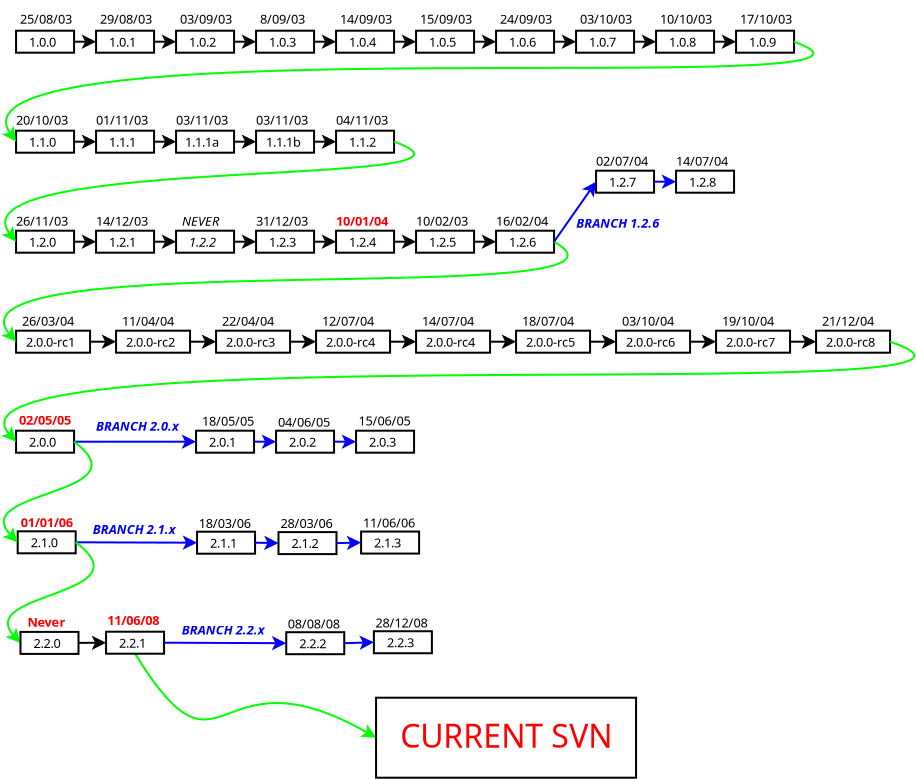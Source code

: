 <?xml version="1.0" encoding="UTF-8"?>
<dia:diagram xmlns:dia="http://www.lysator.liu.se/~alla/dia/">
  <dia:layer name="Background" visible="true">
    <dia:group>
      <dia:group>
        <dia:group>
          <dia:group>
            <dia:object type="Standard - Box" version="0" id="O0">
              <dia:attribute name="obj_pos">
                <dia:point val="11.4,-10"/>
              </dia:attribute>
              <dia:attribute name="obj_bb">
                <dia:rectangle val="11.35,-10.05;14.35,-8.85"/>
              </dia:attribute>
              <dia:attribute name="elem_corner">
                <dia:point val="11.4,-10"/>
              </dia:attribute>
              <dia:attribute name="elem_width">
                <dia:real val="2.9"/>
              </dia:attribute>
              <dia:attribute name="elem_height">
                <dia:real val="1.1"/>
              </dia:attribute>
              <dia:attribute name="show_background">
                <dia:boolean val="true"/>
              </dia:attribute>
            </dia:object>
            <dia:object type="Standard - Text" version="1" id="O1">
              <dia:attribute name="obj_pos">
                <dia:point val="12.05,-9.2"/>
              </dia:attribute>
              <dia:attribute name="obj_bb">
                <dia:rectangle val="12.05,-9.742;13.53,-8.803"/>
              </dia:attribute>
              <dia:attribute name="text">
                <dia:composite type="text">
                  <dia:attribute name="string">
                    <dia:string>#1.0.2#</dia:string>
                  </dia:attribute>
                  <dia:attribute name="font">
                    <dia:font family="sans" style="0" name="Helvetica"/>
                  </dia:attribute>
                  <dia:attribute name="height">
                    <dia:real val="0.8"/>
                  </dia:attribute>
                  <dia:attribute name="pos">
                    <dia:point val="12.05,-9.2"/>
                  </dia:attribute>
                  <dia:attribute name="color">
                    <dia:color val="#000000"/>
                  </dia:attribute>
                  <dia:attribute name="alignment">
                    <dia:enum val="0"/>
                  </dia:attribute>
                </dia:composite>
              </dia:attribute>
              <dia:attribute name="valign">
                <dia:enum val="3"/>
              </dia:attribute>
            </dia:object>
          </dia:group>
          <dia:group>
            <dia:group>
              <dia:object type="Standard - Box" version="0" id="O2">
                <dia:attribute name="obj_pos">
                  <dia:point val="15.4,-10"/>
                </dia:attribute>
                <dia:attribute name="obj_bb">
                  <dia:rectangle val="15.35,-10.05;18.35,-8.85"/>
                </dia:attribute>
                <dia:attribute name="elem_corner">
                  <dia:point val="15.4,-10"/>
                </dia:attribute>
                <dia:attribute name="elem_width">
                  <dia:real val="2.9"/>
                </dia:attribute>
                <dia:attribute name="elem_height">
                  <dia:real val="1.1"/>
                </dia:attribute>
                <dia:attribute name="show_background">
                  <dia:boolean val="true"/>
                </dia:attribute>
              </dia:object>
              <dia:object type="Standard - Text" version="1" id="O3">
                <dia:attribute name="obj_pos">
                  <dia:point val="16.05,-9.2"/>
                </dia:attribute>
                <dia:attribute name="obj_bb">
                  <dia:rectangle val="16.05,-9.742;17.53,-8.803"/>
                </dia:attribute>
                <dia:attribute name="text">
                  <dia:composite type="text">
                    <dia:attribute name="string">
                      <dia:string>#1.0.3#</dia:string>
                    </dia:attribute>
                    <dia:attribute name="font">
                      <dia:font family="sans" style="0" name="Helvetica"/>
                    </dia:attribute>
                    <dia:attribute name="height">
                      <dia:real val="0.8"/>
                    </dia:attribute>
                    <dia:attribute name="pos">
                      <dia:point val="16.05,-9.2"/>
                    </dia:attribute>
                    <dia:attribute name="color">
                      <dia:color val="#000000"/>
                    </dia:attribute>
                    <dia:attribute name="alignment">
                      <dia:enum val="0"/>
                    </dia:attribute>
                  </dia:composite>
                </dia:attribute>
                <dia:attribute name="valign">
                  <dia:enum val="3"/>
                </dia:attribute>
              </dia:object>
            </dia:group>
          </dia:group>
          <dia:group>
            <dia:object type="Standard - Box" version="0" id="O4">
              <dia:attribute name="obj_pos">
                <dia:point val="23.4,-10"/>
              </dia:attribute>
              <dia:attribute name="obj_bb">
                <dia:rectangle val="23.35,-10.05;26.35,-8.85"/>
              </dia:attribute>
              <dia:attribute name="elem_corner">
                <dia:point val="23.4,-10"/>
              </dia:attribute>
              <dia:attribute name="elem_width">
                <dia:real val="2.9"/>
              </dia:attribute>
              <dia:attribute name="elem_height">
                <dia:real val="1.1"/>
              </dia:attribute>
              <dia:attribute name="show_background">
                <dia:boolean val="true"/>
              </dia:attribute>
            </dia:object>
            <dia:object type="Standard - Text" version="1" id="O5">
              <dia:attribute name="obj_pos">
                <dia:point val="24.05,-9.2"/>
              </dia:attribute>
              <dia:attribute name="obj_bb">
                <dia:rectangle val="24.05,-9.742;25.53,-8.803"/>
              </dia:attribute>
              <dia:attribute name="text">
                <dia:composite type="text">
                  <dia:attribute name="string">
                    <dia:string>#1.0.5#</dia:string>
                  </dia:attribute>
                  <dia:attribute name="font">
                    <dia:font family="sans" style="0" name="Helvetica"/>
                  </dia:attribute>
                  <dia:attribute name="height">
                    <dia:real val="0.8"/>
                  </dia:attribute>
                  <dia:attribute name="pos">
                    <dia:point val="24.05,-9.2"/>
                  </dia:attribute>
                  <dia:attribute name="color">
                    <dia:color val="#000000"/>
                  </dia:attribute>
                  <dia:attribute name="alignment">
                    <dia:enum val="0"/>
                  </dia:attribute>
                </dia:composite>
              </dia:attribute>
              <dia:attribute name="valign">
                <dia:enum val="3"/>
              </dia:attribute>
            </dia:object>
          </dia:group>
          <dia:group>
            <dia:object type="Standard - Box" version="0" id="O6">
              <dia:attribute name="obj_pos">
                <dia:point val="19.4,-10"/>
              </dia:attribute>
              <dia:attribute name="obj_bb">
                <dia:rectangle val="19.35,-10.05;22.35,-8.85"/>
              </dia:attribute>
              <dia:attribute name="elem_corner">
                <dia:point val="19.4,-10"/>
              </dia:attribute>
              <dia:attribute name="elem_width">
                <dia:real val="2.9"/>
              </dia:attribute>
              <dia:attribute name="elem_height">
                <dia:real val="1.1"/>
              </dia:attribute>
              <dia:attribute name="show_background">
                <dia:boolean val="true"/>
              </dia:attribute>
            </dia:object>
            <dia:object type="Standard - Text" version="1" id="O7">
              <dia:attribute name="obj_pos">
                <dia:point val="20.05,-9.2"/>
              </dia:attribute>
              <dia:attribute name="obj_bb">
                <dia:rectangle val="20.05,-9.742;21.53,-8.803"/>
              </dia:attribute>
              <dia:attribute name="text">
                <dia:composite type="text">
                  <dia:attribute name="string">
                    <dia:string>#1.0.4#</dia:string>
                  </dia:attribute>
                  <dia:attribute name="font">
                    <dia:font family="sans" style="0" name="Helvetica"/>
                  </dia:attribute>
                  <dia:attribute name="height">
                    <dia:real val="0.8"/>
                  </dia:attribute>
                  <dia:attribute name="pos">
                    <dia:point val="20.05,-9.2"/>
                  </dia:attribute>
                  <dia:attribute name="color">
                    <dia:color val="#000000"/>
                  </dia:attribute>
                  <dia:attribute name="alignment">
                    <dia:enum val="0"/>
                  </dia:attribute>
                </dia:composite>
              </dia:attribute>
              <dia:attribute name="valign">
                <dia:enum val="3"/>
              </dia:attribute>
            </dia:object>
          </dia:group>
          <dia:group>
            <dia:object type="Standard - Box" version="0" id="O8">
              <dia:attribute name="obj_pos">
                <dia:point val="27.4,-10"/>
              </dia:attribute>
              <dia:attribute name="obj_bb">
                <dia:rectangle val="27.35,-10.05;30.35,-8.85"/>
              </dia:attribute>
              <dia:attribute name="elem_corner">
                <dia:point val="27.4,-10"/>
              </dia:attribute>
              <dia:attribute name="elem_width">
                <dia:real val="2.9"/>
              </dia:attribute>
              <dia:attribute name="elem_height">
                <dia:real val="1.1"/>
              </dia:attribute>
              <dia:attribute name="show_background">
                <dia:boolean val="true"/>
              </dia:attribute>
            </dia:object>
            <dia:object type="Standard - Text" version="1" id="O9">
              <dia:attribute name="obj_pos">
                <dia:point val="28.05,-9.2"/>
              </dia:attribute>
              <dia:attribute name="obj_bb">
                <dia:rectangle val="28.05,-9.742;29.53,-8.803"/>
              </dia:attribute>
              <dia:attribute name="text">
                <dia:composite type="text">
                  <dia:attribute name="string">
                    <dia:string>#1.0.6#</dia:string>
                  </dia:attribute>
                  <dia:attribute name="font">
                    <dia:font family="sans" style="0" name="Helvetica"/>
                  </dia:attribute>
                  <dia:attribute name="height">
                    <dia:real val="0.8"/>
                  </dia:attribute>
                  <dia:attribute name="pos">
                    <dia:point val="28.05,-9.2"/>
                  </dia:attribute>
                  <dia:attribute name="color">
                    <dia:color val="#000000"/>
                  </dia:attribute>
                  <dia:attribute name="alignment">
                    <dia:enum val="0"/>
                  </dia:attribute>
                </dia:composite>
              </dia:attribute>
              <dia:attribute name="valign">
                <dia:enum val="3"/>
              </dia:attribute>
            </dia:object>
          </dia:group>
          <dia:group>
            <dia:object type="Standard - Box" version="0" id="O10">
              <dia:attribute name="obj_pos">
                <dia:point val="31.4,-10"/>
              </dia:attribute>
              <dia:attribute name="obj_bb">
                <dia:rectangle val="31.35,-10.05;34.35,-8.85"/>
              </dia:attribute>
              <dia:attribute name="elem_corner">
                <dia:point val="31.4,-10"/>
              </dia:attribute>
              <dia:attribute name="elem_width">
                <dia:real val="2.9"/>
              </dia:attribute>
              <dia:attribute name="elem_height">
                <dia:real val="1.1"/>
              </dia:attribute>
              <dia:attribute name="show_background">
                <dia:boolean val="true"/>
              </dia:attribute>
            </dia:object>
            <dia:object type="Standard - Text" version="1" id="O11">
              <dia:attribute name="obj_pos">
                <dia:point val="32.05,-9.2"/>
              </dia:attribute>
              <dia:attribute name="obj_bb">
                <dia:rectangle val="32.05,-9.742;33.53,-8.803"/>
              </dia:attribute>
              <dia:attribute name="text">
                <dia:composite type="text">
                  <dia:attribute name="string">
                    <dia:string>#1.0.7#</dia:string>
                  </dia:attribute>
                  <dia:attribute name="font">
                    <dia:font family="sans" style="0" name="Helvetica"/>
                  </dia:attribute>
                  <dia:attribute name="height">
                    <dia:real val="0.8"/>
                  </dia:attribute>
                  <dia:attribute name="pos">
                    <dia:point val="32.05,-9.2"/>
                  </dia:attribute>
                  <dia:attribute name="color">
                    <dia:color val="#000000"/>
                  </dia:attribute>
                  <dia:attribute name="alignment">
                    <dia:enum val="0"/>
                  </dia:attribute>
                </dia:composite>
              </dia:attribute>
              <dia:attribute name="valign">
                <dia:enum val="3"/>
              </dia:attribute>
            </dia:object>
          </dia:group>
          <dia:group>
            <dia:object type="Standard - Box" version="0" id="O12">
              <dia:attribute name="obj_pos">
                <dia:point val="39.4,-10"/>
              </dia:attribute>
              <dia:attribute name="obj_bb">
                <dia:rectangle val="39.35,-10.05;42.35,-8.85"/>
              </dia:attribute>
              <dia:attribute name="elem_corner">
                <dia:point val="39.4,-10"/>
              </dia:attribute>
              <dia:attribute name="elem_width">
                <dia:real val="2.9"/>
              </dia:attribute>
              <dia:attribute name="elem_height">
                <dia:real val="1.1"/>
              </dia:attribute>
              <dia:attribute name="show_background">
                <dia:boolean val="true"/>
              </dia:attribute>
            </dia:object>
            <dia:object type="Standard - Text" version="1" id="O13">
              <dia:attribute name="obj_pos">
                <dia:point val="40.05,-9.2"/>
              </dia:attribute>
              <dia:attribute name="obj_bb">
                <dia:rectangle val="40.05,-9.742;41.53,-8.803"/>
              </dia:attribute>
              <dia:attribute name="text">
                <dia:composite type="text">
                  <dia:attribute name="string">
                    <dia:string>#1.0.9#</dia:string>
                  </dia:attribute>
                  <dia:attribute name="font">
                    <dia:font family="sans" style="0" name="Helvetica"/>
                  </dia:attribute>
                  <dia:attribute name="height">
                    <dia:real val="0.8"/>
                  </dia:attribute>
                  <dia:attribute name="pos">
                    <dia:point val="40.05,-9.2"/>
                  </dia:attribute>
                  <dia:attribute name="color">
                    <dia:color val="#000000"/>
                  </dia:attribute>
                  <dia:attribute name="alignment">
                    <dia:enum val="0"/>
                  </dia:attribute>
                </dia:composite>
              </dia:attribute>
              <dia:attribute name="valign">
                <dia:enum val="3"/>
              </dia:attribute>
            </dia:object>
          </dia:group>
          <dia:group>
            <dia:object type="Standard - Box" version="0" id="O14">
              <dia:attribute name="obj_pos">
                <dia:point val="35.4,-10"/>
              </dia:attribute>
              <dia:attribute name="obj_bb">
                <dia:rectangle val="35.35,-10.05;38.35,-8.85"/>
              </dia:attribute>
              <dia:attribute name="elem_corner">
                <dia:point val="35.4,-10"/>
              </dia:attribute>
              <dia:attribute name="elem_width">
                <dia:real val="2.9"/>
              </dia:attribute>
              <dia:attribute name="elem_height">
                <dia:real val="1.1"/>
              </dia:attribute>
              <dia:attribute name="show_background">
                <dia:boolean val="true"/>
              </dia:attribute>
            </dia:object>
            <dia:object type="Standard - Text" version="1" id="O15">
              <dia:attribute name="obj_pos">
                <dia:point val="36.05,-9.2"/>
              </dia:attribute>
              <dia:attribute name="obj_bb">
                <dia:rectangle val="36.05,-9.742;37.53,-8.803"/>
              </dia:attribute>
              <dia:attribute name="text">
                <dia:composite type="text">
                  <dia:attribute name="string">
                    <dia:string>#1.0.8#</dia:string>
                  </dia:attribute>
                  <dia:attribute name="font">
                    <dia:font family="sans" style="0" name="Helvetica"/>
                  </dia:attribute>
                  <dia:attribute name="height">
                    <dia:real val="0.8"/>
                  </dia:attribute>
                  <dia:attribute name="pos">
                    <dia:point val="36.05,-9.2"/>
                  </dia:attribute>
                  <dia:attribute name="color">
                    <dia:color val="#000000"/>
                  </dia:attribute>
                  <dia:attribute name="alignment">
                    <dia:enum val="0"/>
                  </dia:attribute>
                </dia:composite>
              </dia:attribute>
              <dia:attribute name="valign">
                <dia:enum val="3"/>
              </dia:attribute>
            </dia:object>
          </dia:group>
          <dia:group>
            <dia:object type="Standard - Box" version="0" id="O16">
              <dia:attribute name="obj_pos">
                <dia:point val="7.4,-10"/>
              </dia:attribute>
              <dia:attribute name="obj_bb">
                <dia:rectangle val="7.35,-10.05;10.35,-8.85"/>
              </dia:attribute>
              <dia:attribute name="elem_corner">
                <dia:point val="7.4,-10"/>
              </dia:attribute>
              <dia:attribute name="elem_width">
                <dia:real val="2.9"/>
              </dia:attribute>
              <dia:attribute name="elem_height">
                <dia:real val="1.1"/>
              </dia:attribute>
              <dia:attribute name="show_background">
                <dia:boolean val="true"/>
              </dia:attribute>
            </dia:object>
            <dia:object type="Standard - Text" version="1" id="O17">
              <dia:attribute name="obj_pos">
                <dia:point val="8.05,-9.2"/>
              </dia:attribute>
              <dia:attribute name="obj_bb">
                <dia:rectangle val="8.05,-9.742;9.53,-8.803"/>
              </dia:attribute>
              <dia:attribute name="text">
                <dia:composite type="text">
                  <dia:attribute name="string">
                    <dia:string>#1.0.1#</dia:string>
                  </dia:attribute>
                  <dia:attribute name="font">
                    <dia:font family="sans" style="0" name="Helvetica"/>
                  </dia:attribute>
                  <dia:attribute name="height">
                    <dia:real val="0.8"/>
                  </dia:attribute>
                  <dia:attribute name="pos">
                    <dia:point val="8.05,-9.2"/>
                  </dia:attribute>
                  <dia:attribute name="color">
                    <dia:color val="#000000"/>
                  </dia:attribute>
                  <dia:attribute name="alignment">
                    <dia:enum val="0"/>
                  </dia:attribute>
                </dia:composite>
              </dia:attribute>
              <dia:attribute name="valign">
                <dia:enum val="3"/>
              </dia:attribute>
            </dia:object>
          </dia:group>
          <dia:group>
            <dia:object type="Standard - Box" version="0" id="O18">
              <dia:attribute name="obj_pos">
                <dia:point val="3.4,-10"/>
              </dia:attribute>
              <dia:attribute name="obj_bb">
                <dia:rectangle val="3.35,-10.05;6.35,-8.85"/>
              </dia:attribute>
              <dia:attribute name="elem_corner">
                <dia:point val="3.4,-10"/>
              </dia:attribute>
              <dia:attribute name="elem_width">
                <dia:real val="2.9"/>
              </dia:attribute>
              <dia:attribute name="elem_height">
                <dia:real val="1.1"/>
              </dia:attribute>
              <dia:attribute name="show_background">
                <dia:boolean val="true"/>
              </dia:attribute>
            </dia:object>
            <dia:object type="Standard - Text" version="1" id="O19">
              <dia:attribute name="obj_pos">
                <dia:point val="4.05,-9.2"/>
              </dia:attribute>
              <dia:attribute name="obj_bb">
                <dia:rectangle val="4.05,-9.742;5.53,-8.803"/>
              </dia:attribute>
              <dia:attribute name="text">
                <dia:composite type="text">
                  <dia:attribute name="string">
                    <dia:string>#1.0.0#</dia:string>
                  </dia:attribute>
                  <dia:attribute name="font">
                    <dia:font family="sans" style="0" name="Helvetica"/>
                  </dia:attribute>
                  <dia:attribute name="height">
                    <dia:real val="0.8"/>
                  </dia:attribute>
                  <dia:attribute name="pos">
                    <dia:point val="4.05,-9.2"/>
                  </dia:attribute>
                  <dia:attribute name="color">
                    <dia:color val="#000000"/>
                  </dia:attribute>
                  <dia:attribute name="alignment">
                    <dia:enum val="0"/>
                  </dia:attribute>
                </dia:composite>
              </dia:attribute>
              <dia:attribute name="valign">
                <dia:enum val="3"/>
              </dia:attribute>
            </dia:object>
          </dia:group>
        </dia:group>
      </dia:group>
    </dia:group>
    <dia:group>
      <dia:group>
        <dia:object type="Standard - Box" version="0" id="O20">
          <dia:attribute name="obj_pos">
            <dia:point val="3.4,-5"/>
          </dia:attribute>
          <dia:attribute name="obj_bb">
            <dia:rectangle val="3.35,-5.05;6.35,-3.85"/>
          </dia:attribute>
          <dia:attribute name="elem_corner">
            <dia:point val="3.4,-5"/>
          </dia:attribute>
          <dia:attribute name="elem_width">
            <dia:real val="2.9"/>
          </dia:attribute>
          <dia:attribute name="elem_height">
            <dia:real val="1.1"/>
          </dia:attribute>
          <dia:attribute name="show_background">
            <dia:boolean val="true"/>
          </dia:attribute>
        </dia:object>
        <dia:object type="Standard - Text" version="1" id="O21">
          <dia:attribute name="obj_pos">
            <dia:point val="4.05,-4.2"/>
          </dia:attribute>
          <dia:attribute name="obj_bb">
            <dia:rectangle val="4.05,-4.742;5.53,-3.803"/>
          </dia:attribute>
          <dia:attribute name="text">
            <dia:composite type="text">
              <dia:attribute name="string">
                <dia:string>#1.1.0#</dia:string>
              </dia:attribute>
              <dia:attribute name="font">
                <dia:font family="sans" style="0" name="Helvetica"/>
              </dia:attribute>
              <dia:attribute name="height">
                <dia:real val="0.8"/>
              </dia:attribute>
              <dia:attribute name="pos">
                <dia:point val="4.05,-4.2"/>
              </dia:attribute>
              <dia:attribute name="color">
                <dia:color val="#000000"/>
              </dia:attribute>
              <dia:attribute name="alignment">
                <dia:enum val="0"/>
              </dia:attribute>
            </dia:composite>
          </dia:attribute>
          <dia:attribute name="valign">
            <dia:enum val="3"/>
          </dia:attribute>
        </dia:object>
      </dia:group>
      <dia:group>
        <dia:object type="Standard - Box" version="0" id="O22">
          <dia:attribute name="obj_pos">
            <dia:point val="7.4,-5"/>
          </dia:attribute>
          <dia:attribute name="obj_bb">
            <dia:rectangle val="7.35,-5.05;10.35,-3.85"/>
          </dia:attribute>
          <dia:attribute name="elem_corner">
            <dia:point val="7.4,-5"/>
          </dia:attribute>
          <dia:attribute name="elem_width">
            <dia:real val="2.9"/>
          </dia:attribute>
          <dia:attribute name="elem_height">
            <dia:real val="1.1"/>
          </dia:attribute>
          <dia:attribute name="show_background">
            <dia:boolean val="true"/>
          </dia:attribute>
        </dia:object>
        <dia:object type="Standard - Text" version="1" id="O23">
          <dia:attribute name="obj_pos">
            <dia:point val="8.05,-4.2"/>
          </dia:attribute>
          <dia:attribute name="obj_bb">
            <dia:rectangle val="8.05,-4.742;9.53,-3.803"/>
          </dia:attribute>
          <dia:attribute name="text">
            <dia:composite type="text">
              <dia:attribute name="string">
                <dia:string>#1.1.1#</dia:string>
              </dia:attribute>
              <dia:attribute name="font">
                <dia:font family="sans" style="0" name="Helvetica"/>
              </dia:attribute>
              <dia:attribute name="height">
                <dia:real val="0.8"/>
              </dia:attribute>
              <dia:attribute name="pos">
                <dia:point val="8.05,-4.2"/>
              </dia:attribute>
              <dia:attribute name="color">
                <dia:color val="#000000"/>
              </dia:attribute>
              <dia:attribute name="alignment">
                <dia:enum val="0"/>
              </dia:attribute>
            </dia:composite>
          </dia:attribute>
          <dia:attribute name="valign">
            <dia:enum val="3"/>
          </dia:attribute>
        </dia:object>
      </dia:group>
      <dia:group>
        <dia:object type="Standard - Box" version="0" id="O24">
          <dia:attribute name="obj_pos">
            <dia:point val="11.4,-5"/>
          </dia:attribute>
          <dia:attribute name="obj_bb">
            <dia:rectangle val="11.35,-5.05;14.35,-3.85"/>
          </dia:attribute>
          <dia:attribute name="elem_corner">
            <dia:point val="11.4,-5"/>
          </dia:attribute>
          <dia:attribute name="elem_width">
            <dia:real val="2.9"/>
          </dia:attribute>
          <dia:attribute name="elem_height">
            <dia:real val="1.1"/>
          </dia:attribute>
          <dia:attribute name="show_background">
            <dia:boolean val="true"/>
          </dia:attribute>
        </dia:object>
        <dia:object type="Standard - Text" version="1" id="O25">
          <dia:attribute name="obj_pos">
            <dia:point val="11.85,-4.2"/>
          </dia:attribute>
          <dia:attribute name="obj_bb">
            <dia:rectangle val="11.85,-4.742;13.688,-3.803"/>
          </dia:attribute>
          <dia:attribute name="text">
            <dia:composite type="text">
              <dia:attribute name="string">
                <dia:string>#1.1.1a#</dia:string>
              </dia:attribute>
              <dia:attribute name="font">
                <dia:font family="sans" style="0" name="Helvetica"/>
              </dia:attribute>
              <dia:attribute name="height">
                <dia:real val="0.8"/>
              </dia:attribute>
              <dia:attribute name="pos">
                <dia:point val="11.85,-4.2"/>
              </dia:attribute>
              <dia:attribute name="color">
                <dia:color val="#000000"/>
              </dia:attribute>
              <dia:attribute name="alignment">
                <dia:enum val="0"/>
              </dia:attribute>
            </dia:composite>
          </dia:attribute>
          <dia:attribute name="valign">
            <dia:enum val="3"/>
          </dia:attribute>
        </dia:object>
      </dia:group>
      <dia:group>
        <dia:object type="Standard - Box" version="0" id="O26">
          <dia:attribute name="obj_pos">
            <dia:point val="15.4,-5"/>
          </dia:attribute>
          <dia:attribute name="obj_bb">
            <dia:rectangle val="15.35,-5.05;18.35,-3.85"/>
          </dia:attribute>
          <dia:attribute name="elem_corner">
            <dia:point val="15.4,-5"/>
          </dia:attribute>
          <dia:attribute name="elem_width">
            <dia:real val="2.9"/>
          </dia:attribute>
          <dia:attribute name="elem_height">
            <dia:real val="1.1"/>
          </dia:attribute>
          <dia:attribute name="show_background">
            <dia:boolean val="true"/>
          </dia:attribute>
        </dia:object>
        <dia:object type="Standard - Text" version="1" id="O27">
          <dia:attribute name="obj_pos">
            <dia:point val="15.9,-4.2"/>
          </dia:attribute>
          <dia:attribute name="obj_bb">
            <dia:rectangle val="15.9,-4.742;17.75,-3.803"/>
          </dia:attribute>
          <dia:attribute name="text">
            <dia:composite type="text">
              <dia:attribute name="string">
                <dia:string>#1.1.1b#</dia:string>
              </dia:attribute>
              <dia:attribute name="font">
                <dia:font family="sans" style="0" name="Helvetica"/>
              </dia:attribute>
              <dia:attribute name="height">
                <dia:real val="0.8"/>
              </dia:attribute>
              <dia:attribute name="pos">
                <dia:point val="15.9,-4.2"/>
              </dia:attribute>
              <dia:attribute name="color">
                <dia:color val="#000000"/>
              </dia:attribute>
              <dia:attribute name="alignment">
                <dia:enum val="0"/>
              </dia:attribute>
            </dia:composite>
          </dia:attribute>
          <dia:attribute name="valign">
            <dia:enum val="3"/>
          </dia:attribute>
        </dia:object>
      </dia:group>
      <dia:group>
        <dia:object type="Standard - Box" version="0" id="O28">
          <dia:attribute name="obj_pos">
            <dia:point val="19.4,-5"/>
          </dia:attribute>
          <dia:attribute name="obj_bb">
            <dia:rectangle val="19.35,-5.05;22.35,-3.85"/>
          </dia:attribute>
          <dia:attribute name="elem_corner">
            <dia:point val="19.4,-5"/>
          </dia:attribute>
          <dia:attribute name="elem_width">
            <dia:real val="2.9"/>
          </dia:attribute>
          <dia:attribute name="elem_height">
            <dia:real val="1.1"/>
          </dia:attribute>
          <dia:attribute name="show_background">
            <dia:boolean val="true"/>
          </dia:attribute>
        </dia:object>
        <dia:object type="Standard - Text" version="1" id="O29">
          <dia:attribute name="obj_pos">
            <dia:point val="20.05,-4.2"/>
          </dia:attribute>
          <dia:attribute name="obj_bb">
            <dia:rectangle val="20.05,-4.742;21.53,-3.803"/>
          </dia:attribute>
          <dia:attribute name="text">
            <dia:composite type="text">
              <dia:attribute name="string">
                <dia:string>#1.1.2#</dia:string>
              </dia:attribute>
              <dia:attribute name="font">
                <dia:font family="sans" style="0" name="Helvetica"/>
              </dia:attribute>
              <dia:attribute name="height">
                <dia:real val="0.8"/>
              </dia:attribute>
              <dia:attribute name="pos">
                <dia:point val="20.05,-4.2"/>
              </dia:attribute>
              <dia:attribute name="color">
                <dia:color val="#000000"/>
              </dia:attribute>
              <dia:attribute name="alignment">
                <dia:enum val="0"/>
              </dia:attribute>
            </dia:composite>
          </dia:attribute>
          <dia:attribute name="valign">
            <dia:enum val="3"/>
          </dia:attribute>
        </dia:object>
      </dia:group>
    </dia:group>
    <dia:group>
      <dia:object type="Standard - Box" version="0" id="O30">
        <dia:attribute name="obj_pos">
          <dia:point val="3.4,0"/>
        </dia:attribute>
        <dia:attribute name="obj_bb">
          <dia:rectangle val="3.35,-0.05;6.35,1.15"/>
        </dia:attribute>
        <dia:attribute name="elem_corner">
          <dia:point val="3.4,0"/>
        </dia:attribute>
        <dia:attribute name="elem_width">
          <dia:real val="2.9"/>
        </dia:attribute>
        <dia:attribute name="elem_height">
          <dia:real val="1.1"/>
        </dia:attribute>
        <dia:attribute name="show_background">
          <dia:boolean val="true"/>
        </dia:attribute>
      </dia:object>
      <dia:object type="Standard - Text" version="1" id="O31">
        <dia:attribute name="obj_pos">
          <dia:point val="4.05,0.8"/>
        </dia:attribute>
        <dia:attribute name="obj_bb">
          <dia:rectangle val="4.05,0.258;5.53,1.198"/>
        </dia:attribute>
        <dia:attribute name="text">
          <dia:composite type="text">
            <dia:attribute name="string">
              <dia:string>#1.2.0#</dia:string>
            </dia:attribute>
            <dia:attribute name="font">
              <dia:font family="sans" style="0" name="Helvetica"/>
            </dia:attribute>
            <dia:attribute name="height">
              <dia:real val="0.8"/>
            </dia:attribute>
            <dia:attribute name="pos">
              <dia:point val="4.05,0.8"/>
            </dia:attribute>
            <dia:attribute name="color">
              <dia:color val="#000000"/>
            </dia:attribute>
            <dia:attribute name="alignment">
              <dia:enum val="0"/>
            </dia:attribute>
          </dia:composite>
        </dia:attribute>
        <dia:attribute name="valign">
          <dia:enum val="3"/>
        </dia:attribute>
      </dia:object>
    </dia:group>
    <dia:group>
      <dia:object type="Standard - Box" version="0" id="O32">
        <dia:attribute name="obj_pos">
          <dia:point val="7.4,0"/>
        </dia:attribute>
        <dia:attribute name="obj_bb">
          <dia:rectangle val="7.35,-0.05;10.35,1.15"/>
        </dia:attribute>
        <dia:attribute name="elem_corner">
          <dia:point val="7.4,0"/>
        </dia:attribute>
        <dia:attribute name="elem_width">
          <dia:real val="2.9"/>
        </dia:attribute>
        <dia:attribute name="elem_height">
          <dia:real val="1.1"/>
        </dia:attribute>
        <dia:attribute name="show_background">
          <dia:boolean val="true"/>
        </dia:attribute>
      </dia:object>
      <dia:object type="Standard - Text" version="1" id="O33">
        <dia:attribute name="obj_pos">
          <dia:point val="8.05,0.8"/>
        </dia:attribute>
        <dia:attribute name="obj_bb">
          <dia:rectangle val="8.05,0.258;9.53,1.198"/>
        </dia:attribute>
        <dia:attribute name="text">
          <dia:composite type="text">
            <dia:attribute name="string">
              <dia:string>#1.2.1#</dia:string>
            </dia:attribute>
            <dia:attribute name="font">
              <dia:font family="sans" style="0" name="Helvetica"/>
            </dia:attribute>
            <dia:attribute name="height">
              <dia:real val="0.8"/>
            </dia:attribute>
            <dia:attribute name="pos">
              <dia:point val="8.05,0.8"/>
            </dia:attribute>
            <dia:attribute name="color">
              <dia:color val="#000000"/>
            </dia:attribute>
            <dia:attribute name="alignment">
              <dia:enum val="0"/>
            </dia:attribute>
          </dia:composite>
        </dia:attribute>
        <dia:attribute name="valign">
          <dia:enum val="3"/>
        </dia:attribute>
      </dia:object>
    </dia:group>
    <dia:group>
      <dia:object type="Standard - Box" version="0" id="O34">
        <dia:attribute name="obj_pos">
          <dia:point val="15.4,0"/>
        </dia:attribute>
        <dia:attribute name="obj_bb">
          <dia:rectangle val="15.35,-0.05;18.35,1.15"/>
        </dia:attribute>
        <dia:attribute name="elem_corner">
          <dia:point val="15.4,0"/>
        </dia:attribute>
        <dia:attribute name="elem_width">
          <dia:real val="2.9"/>
        </dia:attribute>
        <dia:attribute name="elem_height">
          <dia:real val="1.1"/>
        </dia:attribute>
        <dia:attribute name="show_background">
          <dia:boolean val="true"/>
        </dia:attribute>
      </dia:object>
      <dia:object type="Standard - Text" version="1" id="O35">
        <dia:attribute name="obj_pos">
          <dia:point val="16.05,0.8"/>
        </dia:attribute>
        <dia:attribute name="obj_bb">
          <dia:rectangle val="16.05,0.258;17.53,1.198"/>
        </dia:attribute>
        <dia:attribute name="text">
          <dia:composite type="text">
            <dia:attribute name="string">
              <dia:string>#1.2.3#</dia:string>
            </dia:attribute>
            <dia:attribute name="font">
              <dia:font family="sans" style="0" name="Helvetica"/>
            </dia:attribute>
            <dia:attribute name="height">
              <dia:real val="0.8"/>
            </dia:attribute>
            <dia:attribute name="pos">
              <dia:point val="16.05,0.8"/>
            </dia:attribute>
            <dia:attribute name="color">
              <dia:color val="#000000"/>
            </dia:attribute>
            <dia:attribute name="alignment">
              <dia:enum val="0"/>
            </dia:attribute>
          </dia:composite>
        </dia:attribute>
        <dia:attribute name="valign">
          <dia:enum val="3"/>
        </dia:attribute>
      </dia:object>
    </dia:group>
    <dia:group>
      <dia:object type="Standard - Box" version="0" id="O36">
        <dia:attribute name="obj_pos">
          <dia:point val="19.4,0"/>
        </dia:attribute>
        <dia:attribute name="obj_bb">
          <dia:rectangle val="19.35,-0.05;22.35,1.15"/>
        </dia:attribute>
        <dia:attribute name="elem_corner">
          <dia:point val="19.4,0"/>
        </dia:attribute>
        <dia:attribute name="elem_width">
          <dia:real val="2.9"/>
        </dia:attribute>
        <dia:attribute name="elem_height">
          <dia:real val="1.1"/>
        </dia:attribute>
        <dia:attribute name="show_background">
          <dia:boolean val="true"/>
        </dia:attribute>
      </dia:object>
      <dia:object type="Standard - Text" version="1" id="O37">
        <dia:attribute name="obj_pos">
          <dia:point val="20.05,0.8"/>
        </dia:attribute>
        <dia:attribute name="obj_bb">
          <dia:rectangle val="20.05,0.258;21.53,1.198"/>
        </dia:attribute>
        <dia:attribute name="text">
          <dia:composite type="text">
            <dia:attribute name="string">
              <dia:string>#1.2.4#</dia:string>
            </dia:attribute>
            <dia:attribute name="font">
              <dia:font family="sans" style="0" name="Helvetica"/>
            </dia:attribute>
            <dia:attribute name="height">
              <dia:real val="0.8"/>
            </dia:attribute>
            <dia:attribute name="pos">
              <dia:point val="20.05,0.8"/>
            </dia:attribute>
            <dia:attribute name="color">
              <dia:color val="#000000"/>
            </dia:attribute>
            <dia:attribute name="alignment">
              <dia:enum val="0"/>
            </dia:attribute>
          </dia:composite>
        </dia:attribute>
        <dia:attribute name="valign">
          <dia:enum val="3"/>
        </dia:attribute>
      </dia:object>
    </dia:group>
    <dia:group>
      <dia:object type="Standard - Box" version="0" id="O38">
        <dia:attribute name="obj_pos">
          <dia:point val="23.4,0"/>
        </dia:attribute>
        <dia:attribute name="obj_bb">
          <dia:rectangle val="23.35,-0.05;26.35,1.15"/>
        </dia:attribute>
        <dia:attribute name="elem_corner">
          <dia:point val="23.4,0"/>
        </dia:attribute>
        <dia:attribute name="elem_width">
          <dia:real val="2.9"/>
        </dia:attribute>
        <dia:attribute name="elem_height">
          <dia:real val="1.1"/>
        </dia:attribute>
        <dia:attribute name="show_background">
          <dia:boolean val="true"/>
        </dia:attribute>
      </dia:object>
      <dia:object type="Standard - Text" version="1" id="O39">
        <dia:attribute name="obj_pos">
          <dia:point val="24.05,0.8"/>
        </dia:attribute>
        <dia:attribute name="obj_bb">
          <dia:rectangle val="24.05,0.258;25.53,1.198"/>
        </dia:attribute>
        <dia:attribute name="text">
          <dia:composite type="text">
            <dia:attribute name="string">
              <dia:string>#1.2.5#</dia:string>
            </dia:attribute>
            <dia:attribute name="font">
              <dia:font family="sans" style="0" name="Helvetica"/>
            </dia:attribute>
            <dia:attribute name="height">
              <dia:real val="0.8"/>
            </dia:attribute>
            <dia:attribute name="pos">
              <dia:point val="24.05,0.8"/>
            </dia:attribute>
            <dia:attribute name="color">
              <dia:color val="#000000"/>
            </dia:attribute>
            <dia:attribute name="alignment">
              <dia:enum val="0"/>
            </dia:attribute>
          </dia:composite>
        </dia:attribute>
        <dia:attribute name="valign">
          <dia:enum val="3"/>
        </dia:attribute>
      </dia:object>
    </dia:group>
    <dia:group>
      <dia:object type="Standard - Box" version="0" id="O40">
        <dia:attribute name="obj_pos">
          <dia:point val="27.4,0"/>
        </dia:attribute>
        <dia:attribute name="obj_bb">
          <dia:rectangle val="27.35,-0.05;30.35,1.15"/>
        </dia:attribute>
        <dia:attribute name="elem_corner">
          <dia:point val="27.4,0"/>
        </dia:attribute>
        <dia:attribute name="elem_width">
          <dia:real val="2.9"/>
        </dia:attribute>
        <dia:attribute name="elem_height">
          <dia:real val="1.1"/>
        </dia:attribute>
        <dia:attribute name="show_background">
          <dia:boolean val="true"/>
        </dia:attribute>
      </dia:object>
      <dia:object type="Standard - Text" version="1" id="O41">
        <dia:attribute name="obj_pos">
          <dia:point val="28.05,0.8"/>
        </dia:attribute>
        <dia:attribute name="obj_bb">
          <dia:rectangle val="28.05,0.258;29.53,1.198"/>
        </dia:attribute>
        <dia:attribute name="text">
          <dia:composite type="text">
            <dia:attribute name="string">
              <dia:string>#1.2.6#</dia:string>
            </dia:attribute>
            <dia:attribute name="font">
              <dia:font family="sans" style="0" name="Helvetica"/>
            </dia:attribute>
            <dia:attribute name="height">
              <dia:real val="0.8"/>
            </dia:attribute>
            <dia:attribute name="pos">
              <dia:point val="28.05,0.8"/>
            </dia:attribute>
            <dia:attribute name="color">
              <dia:color val="#000000"/>
            </dia:attribute>
            <dia:attribute name="alignment">
              <dia:enum val="0"/>
            </dia:attribute>
          </dia:composite>
        </dia:attribute>
        <dia:attribute name="valign">
          <dia:enum val="3"/>
        </dia:attribute>
      </dia:object>
    </dia:group>
    <dia:group>
      <dia:object type="Standard - Box" version="0" id="O42">
        <dia:attribute name="obj_pos">
          <dia:point val="3.4,5"/>
        </dia:attribute>
        <dia:attribute name="obj_bb">
          <dia:rectangle val="3.35,4.95;7.15,6.15"/>
        </dia:attribute>
        <dia:attribute name="elem_corner">
          <dia:point val="3.4,5"/>
        </dia:attribute>
        <dia:attribute name="elem_width">
          <dia:real val="3.7"/>
        </dia:attribute>
        <dia:attribute name="elem_height">
          <dia:real val="1.1"/>
        </dia:attribute>
        <dia:attribute name="show_background">
          <dia:boolean val="true"/>
        </dia:attribute>
      </dia:object>
      <dia:object type="Standard - Text" version="1" id="O43">
        <dia:attribute name="obj_pos">
          <dia:point val="3.9,5.8"/>
        </dia:attribute>
        <dia:attribute name="obj_bb">
          <dia:rectangle val="3.9,5.258;6.52,6.197"/>
        </dia:attribute>
        <dia:attribute name="text">
          <dia:composite type="text">
            <dia:attribute name="string">
              <dia:string>#2.0.0-rc1#</dia:string>
            </dia:attribute>
            <dia:attribute name="font">
              <dia:font family="sans" style="0" name="Helvetica"/>
            </dia:attribute>
            <dia:attribute name="height">
              <dia:real val="0.8"/>
            </dia:attribute>
            <dia:attribute name="pos">
              <dia:point val="3.9,5.8"/>
            </dia:attribute>
            <dia:attribute name="color">
              <dia:color val="#000000"/>
            </dia:attribute>
            <dia:attribute name="alignment">
              <dia:enum val="0"/>
            </dia:attribute>
          </dia:composite>
        </dia:attribute>
        <dia:attribute name="valign">
          <dia:enum val="3"/>
        </dia:attribute>
      </dia:object>
    </dia:group>
    <dia:group>
      <dia:object type="Standard - Box" version="0" id="O44">
        <dia:attribute name="obj_pos">
          <dia:point val="13.4,5"/>
        </dia:attribute>
        <dia:attribute name="obj_bb">
          <dia:rectangle val="13.35,4.95;17.15,6.15"/>
        </dia:attribute>
        <dia:attribute name="elem_corner">
          <dia:point val="13.4,5"/>
        </dia:attribute>
        <dia:attribute name="elem_width">
          <dia:real val="3.7"/>
        </dia:attribute>
        <dia:attribute name="elem_height">
          <dia:real val="1.1"/>
        </dia:attribute>
        <dia:attribute name="show_background">
          <dia:boolean val="true"/>
        </dia:attribute>
      </dia:object>
      <dia:object type="Standard - Text" version="1" id="O45">
        <dia:attribute name="obj_pos">
          <dia:point val="13.9,5.8"/>
        </dia:attribute>
        <dia:attribute name="obj_bb">
          <dia:rectangle val="13.9,5.258;16.52,6.197"/>
        </dia:attribute>
        <dia:attribute name="text">
          <dia:composite type="text">
            <dia:attribute name="string">
              <dia:string>#2.0.0-rc3#</dia:string>
            </dia:attribute>
            <dia:attribute name="font">
              <dia:font family="sans" style="0" name="Helvetica"/>
            </dia:attribute>
            <dia:attribute name="height">
              <dia:real val="0.8"/>
            </dia:attribute>
            <dia:attribute name="pos">
              <dia:point val="13.9,5.8"/>
            </dia:attribute>
            <dia:attribute name="color">
              <dia:color val="#000000"/>
            </dia:attribute>
            <dia:attribute name="alignment">
              <dia:enum val="0"/>
            </dia:attribute>
          </dia:composite>
        </dia:attribute>
        <dia:attribute name="valign">
          <dia:enum val="3"/>
        </dia:attribute>
      </dia:object>
    </dia:group>
    <dia:group>
      <dia:object type="Standard - Box" version="0" id="O46">
        <dia:attribute name="obj_pos">
          <dia:point val="18.4,5"/>
        </dia:attribute>
        <dia:attribute name="obj_bb">
          <dia:rectangle val="18.35,4.95;22.15,6.15"/>
        </dia:attribute>
        <dia:attribute name="elem_corner">
          <dia:point val="18.4,5"/>
        </dia:attribute>
        <dia:attribute name="elem_width">
          <dia:real val="3.7"/>
        </dia:attribute>
        <dia:attribute name="elem_height">
          <dia:real val="1.1"/>
        </dia:attribute>
        <dia:attribute name="show_background">
          <dia:boolean val="true"/>
        </dia:attribute>
      </dia:object>
      <dia:object type="Standard - Text" version="1" id="O47">
        <dia:attribute name="obj_pos">
          <dia:point val="18.9,5.8"/>
        </dia:attribute>
        <dia:attribute name="obj_bb">
          <dia:rectangle val="18.9,5.258;21.52,6.197"/>
        </dia:attribute>
        <dia:attribute name="text">
          <dia:composite type="text">
            <dia:attribute name="string">
              <dia:string>#2.0.0-rc4#</dia:string>
            </dia:attribute>
            <dia:attribute name="font">
              <dia:font family="sans" style="0" name="Helvetica"/>
            </dia:attribute>
            <dia:attribute name="height">
              <dia:real val="0.8"/>
            </dia:attribute>
            <dia:attribute name="pos">
              <dia:point val="18.9,5.8"/>
            </dia:attribute>
            <dia:attribute name="color">
              <dia:color val="#000000"/>
            </dia:attribute>
            <dia:attribute name="alignment">
              <dia:enum val="0"/>
            </dia:attribute>
          </dia:composite>
        </dia:attribute>
        <dia:attribute name="valign">
          <dia:enum val="3"/>
        </dia:attribute>
      </dia:object>
    </dia:group>
    <dia:group>
      <dia:object type="Standard - Box" version="0" id="O48">
        <dia:attribute name="obj_pos">
          <dia:point val="28.4,5"/>
        </dia:attribute>
        <dia:attribute name="obj_bb">
          <dia:rectangle val="28.35,4.95;32.15,6.15"/>
        </dia:attribute>
        <dia:attribute name="elem_corner">
          <dia:point val="28.4,5"/>
        </dia:attribute>
        <dia:attribute name="elem_width">
          <dia:real val="3.7"/>
        </dia:attribute>
        <dia:attribute name="elem_height">
          <dia:real val="1.1"/>
        </dia:attribute>
        <dia:attribute name="show_background">
          <dia:boolean val="true"/>
        </dia:attribute>
      </dia:object>
      <dia:object type="Standard - Text" version="1" id="O49">
        <dia:attribute name="obj_pos">
          <dia:point val="28.9,5.8"/>
        </dia:attribute>
        <dia:attribute name="obj_bb">
          <dia:rectangle val="28.9,5.258;31.52,6.197"/>
        </dia:attribute>
        <dia:attribute name="text">
          <dia:composite type="text">
            <dia:attribute name="string">
              <dia:string>#2.0.0-rc5#</dia:string>
            </dia:attribute>
            <dia:attribute name="font">
              <dia:font family="sans" style="0" name="Helvetica"/>
            </dia:attribute>
            <dia:attribute name="height">
              <dia:real val="0.8"/>
            </dia:attribute>
            <dia:attribute name="pos">
              <dia:point val="28.9,5.8"/>
            </dia:attribute>
            <dia:attribute name="color">
              <dia:color val="#000000"/>
            </dia:attribute>
            <dia:attribute name="alignment">
              <dia:enum val="0"/>
            </dia:attribute>
          </dia:composite>
        </dia:attribute>
        <dia:attribute name="valign">
          <dia:enum val="3"/>
        </dia:attribute>
      </dia:object>
    </dia:group>
    <dia:group>
      <dia:object type="Standard - Box" version="0" id="O50">
        <dia:attribute name="obj_pos">
          <dia:point val="33.4,5"/>
        </dia:attribute>
        <dia:attribute name="obj_bb">
          <dia:rectangle val="33.35,4.95;37.15,6.15"/>
        </dia:attribute>
        <dia:attribute name="elem_corner">
          <dia:point val="33.4,5"/>
        </dia:attribute>
        <dia:attribute name="elem_width">
          <dia:real val="3.7"/>
        </dia:attribute>
        <dia:attribute name="elem_height">
          <dia:real val="1.1"/>
        </dia:attribute>
        <dia:attribute name="show_background">
          <dia:boolean val="true"/>
        </dia:attribute>
      </dia:object>
      <dia:object type="Standard - Text" version="1" id="O51">
        <dia:attribute name="obj_pos">
          <dia:point val="33.9,5.8"/>
        </dia:attribute>
        <dia:attribute name="obj_bb">
          <dia:rectangle val="33.9,5.258;36.52,6.197"/>
        </dia:attribute>
        <dia:attribute name="text">
          <dia:composite type="text">
            <dia:attribute name="string">
              <dia:string>#2.0.0-rc6#</dia:string>
            </dia:attribute>
            <dia:attribute name="font">
              <dia:font family="sans" style="0" name="Helvetica"/>
            </dia:attribute>
            <dia:attribute name="height">
              <dia:real val="0.8"/>
            </dia:attribute>
            <dia:attribute name="pos">
              <dia:point val="33.9,5.8"/>
            </dia:attribute>
            <dia:attribute name="color">
              <dia:color val="#000000"/>
            </dia:attribute>
            <dia:attribute name="alignment">
              <dia:enum val="0"/>
            </dia:attribute>
          </dia:composite>
        </dia:attribute>
        <dia:attribute name="valign">
          <dia:enum val="3"/>
        </dia:attribute>
      </dia:object>
    </dia:group>
    <dia:group>
      <dia:object type="Standard - Box" version="0" id="O52">
        <dia:attribute name="obj_pos">
          <dia:point val="38.4,5"/>
        </dia:attribute>
        <dia:attribute name="obj_bb">
          <dia:rectangle val="38.35,4.95;42.15,6.15"/>
        </dia:attribute>
        <dia:attribute name="elem_corner">
          <dia:point val="38.4,5"/>
        </dia:attribute>
        <dia:attribute name="elem_width">
          <dia:real val="3.7"/>
        </dia:attribute>
        <dia:attribute name="elem_height">
          <dia:real val="1.1"/>
        </dia:attribute>
        <dia:attribute name="show_background">
          <dia:boolean val="true"/>
        </dia:attribute>
      </dia:object>
      <dia:object type="Standard - Text" version="1" id="O53">
        <dia:attribute name="obj_pos">
          <dia:point val="38.9,5.8"/>
        </dia:attribute>
        <dia:attribute name="obj_bb">
          <dia:rectangle val="38.9,5.258;41.52,6.197"/>
        </dia:attribute>
        <dia:attribute name="text">
          <dia:composite type="text">
            <dia:attribute name="string">
              <dia:string>#2.0.0-rc7#</dia:string>
            </dia:attribute>
            <dia:attribute name="font">
              <dia:font family="sans" style="0" name="Helvetica"/>
            </dia:attribute>
            <dia:attribute name="height">
              <dia:real val="0.8"/>
            </dia:attribute>
            <dia:attribute name="pos">
              <dia:point val="38.9,5.8"/>
            </dia:attribute>
            <dia:attribute name="color">
              <dia:color val="#000000"/>
            </dia:attribute>
            <dia:attribute name="alignment">
              <dia:enum val="0"/>
            </dia:attribute>
          </dia:composite>
        </dia:attribute>
        <dia:attribute name="valign">
          <dia:enum val="3"/>
        </dia:attribute>
      </dia:object>
    </dia:group>
    <dia:group>
      <dia:object type="Standard - Box" version="0" id="O54">
        <dia:attribute name="obj_pos">
          <dia:point val="43.4,5"/>
        </dia:attribute>
        <dia:attribute name="obj_bb">
          <dia:rectangle val="43.35,4.95;47.15,6.15"/>
        </dia:attribute>
        <dia:attribute name="elem_corner">
          <dia:point val="43.4,5"/>
        </dia:attribute>
        <dia:attribute name="elem_width">
          <dia:real val="3.7"/>
        </dia:attribute>
        <dia:attribute name="elem_height">
          <dia:real val="1.1"/>
        </dia:attribute>
        <dia:attribute name="show_background">
          <dia:boolean val="true"/>
        </dia:attribute>
      </dia:object>
      <dia:object type="Standard - Text" version="1" id="O55">
        <dia:attribute name="obj_pos">
          <dia:point val="43.9,5.8"/>
        </dia:attribute>
        <dia:attribute name="obj_bb">
          <dia:rectangle val="43.9,5.258;46.52,6.197"/>
        </dia:attribute>
        <dia:attribute name="text">
          <dia:composite type="text">
            <dia:attribute name="string">
              <dia:string>#2.0.0-rc8#</dia:string>
            </dia:attribute>
            <dia:attribute name="font">
              <dia:font family="sans" style="0" name="Helvetica"/>
            </dia:attribute>
            <dia:attribute name="height">
              <dia:real val="0.8"/>
            </dia:attribute>
            <dia:attribute name="pos">
              <dia:point val="43.9,5.8"/>
            </dia:attribute>
            <dia:attribute name="color">
              <dia:color val="#000000"/>
            </dia:attribute>
            <dia:attribute name="alignment">
              <dia:enum val="0"/>
            </dia:attribute>
          </dia:composite>
        </dia:attribute>
        <dia:attribute name="valign">
          <dia:enum val="3"/>
        </dia:attribute>
      </dia:object>
    </dia:group>
    <dia:group>
      <dia:object type="Standard - Box" version="0" id="O56">
        <dia:attribute name="obj_pos">
          <dia:point val="8.4,5"/>
        </dia:attribute>
        <dia:attribute name="obj_bb">
          <dia:rectangle val="8.35,4.95;12.15,6.15"/>
        </dia:attribute>
        <dia:attribute name="elem_corner">
          <dia:point val="8.4,5"/>
        </dia:attribute>
        <dia:attribute name="elem_width">
          <dia:real val="3.7"/>
        </dia:attribute>
        <dia:attribute name="elem_height">
          <dia:real val="1.1"/>
        </dia:attribute>
        <dia:attribute name="show_background">
          <dia:boolean val="true"/>
        </dia:attribute>
      </dia:object>
      <dia:object type="Standard - Text" version="1" id="O57">
        <dia:attribute name="obj_pos">
          <dia:point val="8.9,5.8"/>
        </dia:attribute>
        <dia:attribute name="obj_bb">
          <dia:rectangle val="8.9,5.258;11.52,6.197"/>
        </dia:attribute>
        <dia:attribute name="text">
          <dia:composite type="text">
            <dia:attribute name="string">
              <dia:string>#2.0.0-rc2#</dia:string>
            </dia:attribute>
            <dia:attribute name="font">
              <dia:font family="sans" style="0" name="Helvetica"/>
            </dia:attribute>
            <dia:attribute name="height">
              <dia:real val="0.8"/>
            </dia:attribute>
            <dia:attribute name="pos">
              <dia:point val="8.9,5.8"/>
            </dia:attribute>
            <dia:attribute name="color">
              <dia:color val="#000000"/>
            </dia:attribute>
            <dia:attribute name="alignment">
              <dia:enum val="0"/>
            </dia:attribute>
          </dia:composite>
        </dia:attribute>
        <dia:attribute name="valign">
          <dia:enum val="3"/>
        </dia:attribute>
      </dia:object>
    </dia:group>
    <dia:group>
      <dia:object type="Standard - Box" version="0" id="O58">
        <dia:attribute name="obj_pos">
          <dia:point val="12.4,10"/>
        </dia:attribute>
        <dia:attribute name="obj_bb">
          <dia:rectangle val="12.35,9.95;15.35,11.15"/>
        </dia:attribute>
        <dia:attribute name="elem_corner">
          <dia:point val="12.4,10"/>
        </dia:attribute>
        <dia:attribute name="elem_width">
          <dia:real val="2.9"/>
        </dia:attribute>
        <dia:attribute name="elem_height">
          <dia:real val="1.1"/>
        </dia:attribute>
        <dia:attribute name="show_background">
          <dia:boolean val="true"/>
        </dia:attribute>
      </dia:object>
      <dia:object type="Standard - Text" version="1" id="O59">
        <dia:attribute name="obj_pos">
          <dia:point val="13.05,10.8"/>
        </dia:attribute>
        <dia:attribute name="obj_bb">
          <dia:rectangle val="13.05,10.258;14.53,11.197"/>
        </dia:attribute>
        <dia:attribute name="text">
          <dia:composite type="text">
            <dia:attribute name="string">
              <dia:string>#2.0.1#</dia:string>
            </dia:attribute>
            <dia:attribute name="font">
              <dia:font family="sans" style="0" name="Helvetica"/>
            </dia:attribute>
            <dia:attribute name="height">
              <dia:real val="0.8"/>
            </dia:attribute>
            <dia:attribute name="pos">
              <dia:point val="13.05,10.8"/>
            </dia:attribute>
            <dia:attribute name="color">
              <dia:color val="#000000"/>
            </dia:attribute>
            <dia:attribute name="alignment">
              <dia:enum val="0"/>
            </dia:attribute>
          </dia:composite>
        </dia:attribute>
        <dia:attribute name="valign">
          <dia:enum val="3"/>
        </dia:attribute>
      </dia:object>
    </dia:group>
    <dia:group>
      <dia:object type="Standard - Box" version="0" id="O60">
        <dia:attribute name="obj_pos">
          <dia:point val="3.4,10"/>
        </dia:attribute>
        <dia:attribute name="obj_bb">
          <dia:rectangle val="3.35,9.95;6.35,11.15"/>
        </dia:attribute>
        <dia:attribute name="elem_corner">
          <dia:point val="3.4,10"/>
        </dia:attribute>
        <dia:attribute name="elem_width">
          <dia:real val="2.9"/>
        </dia:attribute>
        <dia:attribute name="elem_height">
          <dia:real val="1.1"/>
        </dia:attribute>
        <dia:attribute name="show_background">
          <dia:boolean val="true"/>
        </dia:attribute>
      </dia:object>
      <dia:object type="Standard - Text" version="1" id="O61">
        <dia:attribute name="obj_pos">
          <dia:point val="4.05,10.8"/>
        </dia:attribute>
        <dia:attribute name="obj_bb">
          <dia:rectangle val="4.05,10.258;5.53,11.197"/>
        </dia:attribute>
        <dia:attribute name="text">
          <dia:composite type="text">
            <dia:attribute name="string">
              <dia:string>#2.0.0#</dia:string>
            </dia:attribute>
            <dia:attribute name="font">
              <dia:font family="sans" style="0" name="Helvetica"/>
            </dia:attribute>
            <dia:attribute name="height">
              <dia:real val="0.8"/>
            </dia:attribute>
            <dia:attribute name="pos">
              <dia:point val="4.05,10.8"/>
            </dia:attribute>
            <dia:attribute name="color">
              <dia:color val="#000000"/>
            </dia:attribute>
            <dia:attribute name="alignment">
              <dia:enum val="0"/>
            </dia:attribute>
          </dia:composite>
        </dia:attribute>
        <dia:attribute name="valign">
          <dia:enum val="3"/>
        </dia:attribute>
      </dia:object>
    </dia:group>
    <dia:object type="Standard - Line" version="0" id="O62">
      <dia:attribute name="obj_pos">
        <dia:point val="6.3,-9.45"/>
      </dia:attribute>
      <dia:attribute name="obj_bb">
        <dia:rectangle val="6.25,-9.95;7.45,-8.95"/>
      </dia:attribute>
      <dia:attribute name="conn_endpoints">
        <dia:point val="6.3,-9.45"/>
        <dia:point val="7.4,-9.45"/>
      </dia:attribute>
      <dia:attribute name="numcp">
        <dia:int val="1"/>
      </dia:attribute>
      <dia:attribute name="end_arrow">
        <dia:enum val="22"/>
      </dia:attribute>
      <dia:attribute name="end_arrow_length">
        <dia:real val="0.5"/>
      </dia:attribute>
      <dia:attribute name="end_arrow_width">
        <dia:real val="0.5"/>
      </dia:attribute>
      <dia:connections>
        <dia:connection handle="0" to="O18" connection="4"/>
        <dia:connection handle="1" to="O16" connection="3"/>
      </dia:connections>
    </dia:object>
    <dia:object type="Standard - Line" version="0" id="O63">
      <dia:attribute name="obj_pos">
        <dia:point val="10.3,-9.45"/>
      </dia:attribute>
      <dia:attribute name="obj_bb">
        <dia:rectangle val="10.25,-9.95;11.45,-8.95"/>
      </dia:attribute>
      <dia:attribute name="conn_endpoints">
        <dia:point val="10.3,-9.45"/>
        <dia:point val="11.4,-9.45"/>
      </dia:attribute>
      <dia:attribute name="numcp">
        <dia:int val="1"/>
      </dia:attribute>
      <dia:attribute name="end_arrow">
        <dia:enum val="22"/>
      </dia:attribute>
      <dia:attribute name="end_arrow_length">
        <dia:real val="0.5"/>
      </dia:attribute>
      <dia:attribute name="end_arrow_width">
        <dia:real val="0.5"/>
      </dia:attribute>
      <dia:connections>
        <dia:connection handle="0" to="O16" connection="4"/>
        <dia:connection handle="1" to="O0" connection="3"/>
      </dia:connections>
    </dia:object>
    <dia:object type="Standard - Line" version="0" id="O64">
      <dia:attribute name="obj_pos">
        <dia:point val="14.3,-9.45"/>
      </dia:attribute>
      <dia:attribute name="obj_bb">
        <dia:rectangle val="14.25,-9.95;15.45,-8.95"/>
      </dia:attribute>
      <dia:attribute name="conn_endpoints">
        <dia:point val="14.3,-9.45"/>
        <dia:point val="15.4,-9.45"/>
      </dia:attribute>
      <dia:attribute name="numcp">
        <dia:int val="1"/>
      </dia:attribute>
      <dia:attribute name="end_arrow">
        <dia:enum val="22"/>
      </dia:attribute>
      <dia:attribute name="end_arrow_length">
        <dia:real val="0.5"/>
      </dia:attribute>
      <dia:attribute name="end_arrow_width">
        <dia:real val="0.5"/>
      </dia:attribute>
      <dia:connections>
        <dia:connection handle="0" to="O0" connection="4"/>
        <dia:connection handle="1" to="O2" connection="3"/>
      </dia:connections>
    </dia:object>
    <dia:object type="Standard - Line" version="0" id="O65">
      <dia:attribute name="obj_pos">
        <dia:point val="18.3,-9.45"/>
      </dia:attribute>
      <dia:attribute name="obj_bb">
        <dia:rectangle val="18.25,-9.95;19.45,-8.95"/>
      </dia:attribute>
      <dia:attribute name="conn_endpoints">
        <dia:point val="18.3,-9.45"/>
        <dia:point val="19.4,-9.45"/>
      </dia:attribute>
      <dia:attribute name="numcp">
        <dia:int val="1"/>
      </dia:attribute>
      <dia:attribute name="end_arrow">
        <dia:enum val="22"/>
      </dia:attribute>
      <dia:attribute name="end_arrow_length">
        <dia:real val="0.5"/>
      </dia:attribute>
      <dia:attribute name="end_arrow_width">
        <dia:real val="0.5"/>
      </dia:attribute>
      <dia:connections>
        <dia:connection handle="0" to="O2" connection="4"/>
        <dia:connection handle="1" to="O6" connection="3"/>
      </dia:connections>
    </dia:object>
    <dia:object type="Standard - Line" version="0" id="O66">
      <dia:attribute name="obj_pos">
        <dia:point val="22.3,-9.45"/>
      </dia:attribute>
      <dia:attribute name="obj_bb">
        <dia:rectangle val="22.25,-9.95;23.45,-8.95"/>
      </dia:attribute>
      <dia:attribute name="conn_endpoints">
        <dia:point val="22.3,-9.45"/>
        <dia:point val="23.4,-9.45"/>
      </dia:attribute>
      <dia:attribute name="numcp">
        <dia:int val="1"/>
      </dia:attribute>
      <dia:attribute name="end_arrow">
        <dia:enum val="22"/>
      </dia:attribute>
      <dia:attribute name="end_arrow_length">
        <dia:real val="0.5"/>
      </dia:attribute>
      <dia:attribute name="end_arrow_width">
        <dia:real val="0.5"/>
      </dia:attribute>
      <dia:connections>
        <dia:connection handle="0" to="O6" connection="4"/>
        <dia:connection handle="1" to="O4" connection="3"/>
      </dia:connections>
    </dia:object>
    <dia:object type="Standard - Line" version="0" id="O67">
      <dia:attribute name="obj_pos">
        <dia:point val="26.3,-9.45"/>
      </dia:attribute>
      <dia:attribute name="obj_bb">
        <dia:rectangle val="26.25,-9.95;27.45,-8.95"/>
      </dia:attribute>
      <dia:attribute name="conn_endpoints">
        <dia:point val="26.3,-9.45"/>
        <dia:point val="27.4,-9.45"/>
      </dia:attribute>
      <dia:attribute name="numcp">
        <dia:int val="1"/>
      </dia:attribute>
      <dia:attribute name="end_arrow">
        <dia:enum val="22"/>
      </dia:attribute>
      <dia:attribute name="end_arrow_length">
        <dia:real val="0.5"/>
      </dia:attribute>
      <dia:attribute name="end_arrow_width">
        <dia:real val="0.5"/>
      </dia:attribute>
      <dia:connections>
        <dia:connection handle="0" to="O4" connection="4"/>
        <dia:connection handle="1" to="O8" connection="3"/>
      </dia:connections>
    </dia:object>
    <dia:object type="Standard - Line" version="0" id="O68">
      <dia:attribute name="obj_pos">
        <dia:point val="30.3,-9.45"/>
      </dia:attribute>
      <dia:attribute name="obj_bb">
        <dia:rectangle val="30.25,-9.95;31.45,-8.95"/>
      </dia:attribute>
      <dia:attribute name="conn_endpoints">
        <dia:point val="30.3,-9.45"/>
        <dia:point val="31.4,-9.45"/>
      </dia:attribute>
      <dia:attribute name="numcp">
        <dia:int val="1"/>
      </dia:attribute>
      <dia:attribute name="end_arrow">
        <dia:enum val="22"/>
      </dia:attribute>
      <dia:attribute name="end_arrow_length">
        <dia:real val="0.5"/>
      </dia:attribute>
      <dia:attribute name="end_arrow_width">
        <dia:real val="0.5"/>
      </dia:attribute>
      <dia:connections>
        <dia:connection handle="0" to="O8" connection="4"/>
        <dia:connection handle="1" to="O10" connection="3"/>
      </dia:connections>
    </dia:object>
    <dia:object type="Standard - Line" version="0" id="O69">
      <dia:attribute name="obj_pos">
        <dia:point val="34.3,-9.45"/>
      </dia:attribute>
      <dia:attribute name="obj_bb">
        <dia:rectangle val="34.25,-9.95;35.45,-8.95"/>
      </dia:attribute>
      <dia:attribute name="conn_endpoints">
        <dia:point val="34.3,-9.45"/>
        <dia:point val="35.4,-9.45"/>
      </dia:attribute>
      <dia:attribute name="numcp">
        <dia:int val="1"/>
      </dia:attribute>
      <dia:attribute name="end_arrow">
        <dia:enum val="22"/>
      </dia:attribute>
      <dia:attribute name="end_arrow_length">
        <dia:real val="0.5"/>
      </dia:attribute>
      <dia:attribute name="end_arrow_width">
        <dia:real val="0.5"/>
      </dia:attribute>
      <dia:connections>
        <dia:connection handle="0" to="O10" connection="4"/>
        <dia:connection handle="1" to="O14" connection="3"/>
      </dia:connections>
    </dia:object>
    <dia:object type="Standard - Line" version="0" id="O70">
      <dia:attribute name="obj_pos">
        <dia:point val="38.3,-9.45"/>
      </dia:attribute>
      <dia:attribute name="obj_bb">
        <dia:rectangle val="38.25,-9.95;39.45,-8.95"/>
      </dia:attribute>
      <dia:attribute name="conn_endpoints">
        <dia:point val="38.3,-9.45"/>
        <dia:point val="39.4,-9.45"/>
      </dia:attribute>
      <dia:attribute name="numcp">
        <dia:int val="1"/>
      </dia:attribute>
      <dia:attribute name="end_arrow">
        <dia:enum val="22"/>
      </dia:attribute>
      <dia:attribute name="end_arrow_length">
        <dia:real val="0.5"/>
      </dia:attribute>
      <dia:attribute name="end_arrow_width">
        <dia:real val="0.5"/>
      </dia:attribute>
      <dia:connections>
        <dia:connection handle="0" to="O14" connection="4"/>
        <dia:connection handle="1" to="O12" connection="3"/>
      </dia:connections>
    </dia:object>
    <dia:object type="Standard - BezierLine" version="0" id="O71">
      <dia:attribute name="obj_pos">
        <dia:point val="42.3,-9.45"/>
      </dia:attribute>
      <dia:attribute name="obj_bb">
        <dia:rectangle val="2.962,-9.514;43.309,-4.122"/>
      </dia:attribute>
      <dia:attribute name="bez_points">
        <dia:point val="42.3,-9.45"/>
        <dia:point val="50.861,-6.4"/>
        <dia:point val="-0.85,-10.5"/>
        <dia:point val="3.4,-4.45"/>
      </dia:attribute>
      <dia:attribute name="corner_types">
        <dia:enum val="0"/>
        <dia:enum val="0"/>
      </dia:attribute>
      <dia:attribute name="line_color">
        <dia:color val="#00ff00"/>
      </dia:attribute>
      <dia:attribute name="end_arrow">
        <dia:enum val="22"/>
      </dia:attribute>
      <dia:attribute name="end_arrow_length">
        <dia:real val="0.5"/>
      </dia:attribute>
      <dia:attribute name="end_arrow_width">
        <dia:real val="0.5"/>
      </dia:attribute>
      <dia:connections>
        <dia:connection handle="0" to="O12" connection="4"/>
        <dia:connection handle="3" to="O20" connection="3"/>
      </dia:connections>
    </dia:object>
    <dia:object type="Standard - BezierLine" version="0" id="O72">
      <dia:attribute name="obj_pos">
        <dia:point val="22.3,-4.45"/>
      </dia:attribute>
      <dia:attribute name="obj_bb">
        <dia:rectangle val="2.976,-4.514;23.348,0.898"/>
      </dia:attribute>
      <dia:attribute name="bez_points">
        <dia:point val="22.3,-4.45"/>
        <dia:point val="28.961,-2.1"/>
        <dia:point val="-0.05,-3.85"/>
        <dia:point val="3.4,0.55"/>
      </dia:attribute>
      <dia:attribute name="corner_types">
        <dia:enum val="0"/>
        <dia:enum val="0"/>
      </dia:attribute>
      <dia:attribute name="line_color">
        <dia:color val="#00ff00"/>
      </dia:attribute>
      <dia:attribute name="end_arrow">
        <dia:enum val="22"/>
      </dia:attribute>
      <dia:attribute name="end_arrow_length">
        <dia:real val="0.5"/>
      </dia:attribute>
      <dia:attribute name="end_arrow_width">
        <dia:real val="0.5"/>
      </dia:attribute>
      <dia:connections>
        <dia:connection handle="0" to="O28" connection="4"/>
        <dia:connection handle="3" to="O30" connection="3"/>
      </dia:connections>
    </dia:object>
    <dia:object type="Standard - Line" version="0" id="O73">
      <dia:attribute name="obj_pos">
        <dia:point val="6.3,-4.45"/>
      </dia:attribute>
      <dia:attribute name="obj_bb">
        <dia:rectangle val="6.25,-4.95;7.45,-3.95"/>
      </dia:attribute>
      <dia:attribute name="conn_endpoints">
        <dia:point val="6.3,-4.45"/>
        <dia:point val="7.4,-4.45"/>
      </dia:attribute>
      <dia:attribute name="numcp">
        <dia:int val="1"/>
      </dia:attribute>
      <dia:attribute name="end_arrow">
        <dia:enum val="22"/>
      </dia:attribute>
      <dia:attribute name="end_arrow_length">
        <dia:real val="0.5"/>
      </dia:attribute>
      <dia:attribute name="end_arrow_width">
        <dia:real val="0.5"/>
      </dia:attribute>
      <dia:connections>
        <dia:connection handle="0" to="O20" connection="4"/>
        <dia:connection handle="1" to="O22" connection="3"/>
      </dia:connections>
    </dia:object>
    <dia:object type="Standard - Line" version="0" id="O74">
      <dia:attribute name="obj_pos">
        <dia:point val="10.3,-4.45"/>
      </dia:attribute>
      <dia:attribute name="obj_bb">
        <dia:rectangle val="10.25,-4.95;11.45,-3.95"/>
      </dia:attribute>
      <dia:attribute name="conn_endpoints">
        <dia:point val="10.3,-4.45"/>
        <dia:point val="11.4,-4.45"/>
      </dia:attribute>
      <dia:attribute name="numcp">
        <dia:int val="1"/>
      </dia:attribute>
      <dia:attribute name="end_arrow">
        <dia:enum val="22"/>
      </dia:attribute>
      <dia:attribute name="end_arrow_length">
        <dia:real val="0.5"/>
      </dia:attribute>
      <dia:attribute name="end_arrow_width">
        <dia:real val="0.5"/>
      </dia:attribute>
      <dia:connections>
        <dia:connection handle="0" to="O22" connection="4"/>
        <dia:connection handle="1" to="O24" connection="3"/>
      </dia:connections>
    </dia:object>
    <dia:object type="Standard - Line" version="0" id="O75">
      <dia:attribute name="obj_pos">
        <dia:point val="14.3,-4.45"/>
      </dia:attribute>
      <dia:attribute name="obj_bb">
        <dia:rectangle val="14.25,-4.95;15.45,-3.95"/>
      </dia:attribute>
      <dia:attribute name="conn_endpoints">
        <dia:point val="14.3,-4.45"/>
        <dia:point val="15.4,-4.45"/>
      </dia:attribute>
      <dia:attribute name="numcp">
        <dia:int val="1"/>
      </dia:attribute>
      <dia:attribute name="end_arrow">
        <dia:enum val="22"/>
      </dia:attribute>
      <dia:attribute name="end_arrow_length">
        <dia:real val="0.5"/>
      </dia:attribute>
      <dia:attribute name="end_arrow_width">
        <dia:real val="0.5"/>
      </dia:attribute>
      <dia:connections>
        <dia:connection handle="0" to="O24" connection="4"/>
        <dia:connection handle="1" to="O26" connection="3"/>
      </dia:connections>
    </dia:object>
    <dia:object type="Standard - Line" version="0" id="O76">
      <dia:attribute name="obj_pos">
        <dia:point val="18.3,-4.45"/>
      </dia:attribute>
      <dia:attribute name="obj_bb">
        <dia:rectangle val="18.25,-4.95;19.45,-3.95"/>
      </dia:attribute>
      <dia:attribute name="conn_endpoints">
        <dia:point val="18.3,-4.45"/>
        <dia:point val="19.4,-4.45"/>
      </dia:attribute>
      <dia:attribute name="numcp">
        <dia:int val="1"/>
      </dia:attribute>
      <dia:attribute name="end_arrow">
        <dia:enum val="22"/>
      </dia:attribute>
      <dia:attribute name="end_arrow_length">
        <dia:real val="0.5"/>
      </dia:attribute>
      <dia:attribute name="end_arrow_width">
        <dia:real val="0.5"/>
      </dia:attribute>
      <dia:connections>
        <dia:connection handle="0" to="O26" connection="4"/>
        <dia:connection handle="1" to="O28" connection="3"/>
      </dia:connections>
    </dia:object>
    <dia:object type="Standard - BezierLine" version="0" id="O77">
      <dia:attribute name="obj_pos">
        <dia:point val="30.3,0.55"/>
      </dia:attribute>
      <dia:attribute name="obj_bb">
        <dia:rectangle val="2.988,0.482;31.028,5.913"/>
      </dia:attribute>
      <dia:attribute name="bez_points">
        <dia:point val="30.3,0.55"/>
        <dia:point val="36.4,4"/>
        <dia:point val="-0.8,0.65"/>
        <dia:point val="3.4,5.55"/>
      </dia:attribute>
      <dia:attribute name="corner_types">
        <dia:enum val="0"/>
        <dia:enum val="0"/>
      </dia:attribute>
      <dia:attribute name="line_color">
        <dia:color val="#00ff00"/>
      </dia:attribute>
      <dia:attribute name="end_arrow">
        <dia:enum val="22"/>
      </dia:attribute>
      <dia:attribute name="end_arrow_length">
        <dia:real val="0.5"/>
      </dia:attribute>
      <dia:attribute name="end_arrow_width">
        <dia:real val="0.5"/>
      </dia:attribute>
      <dia:connections>
        <dia:connection handle="0" to="O40" connection="4"/>
        <dia:connection handle="3" to="O42" connection="3"/>
      </dia:connections>
    </dia:object>
    <dia:object type="Standard - Line" version="0" id="O78">
      <dia:attribute name="obj_pos">
        <dia:point val="6.3,0.55"/>
      </dia:attribute>
      <dia:attribute name="obj_bb">
        <dia:rectangle val="6.25,0.05;7.45,1.05"/>
      </dia:attribute>
      <dia:attribute name="conn_endpoints">
        <dia:point val="6.3,0.55"/>
        <dia:point val="7.4,0.55"/>
      </dia:attribute>
      <dia:attribute name="numcp">
        <dia:int val="1"/>
      </dia:attribute>
      <dia:attribute name="end_arrow">
        <dia:enum val="22"/>
      </dia:attribute>
      <dia:attribute name="end_arrow_length">
        <dia:real val="0.5"/>
      </dia:attribute>
      <dia:attribute name="end_arrow_width">
        <dia:real val="0.5"/>
      </dia:attribute>
      <dia:connections>
        <dia:connection handle="0" to="O30" connection="4"/>
        <dia:connection handle="1" to="O32" connection="3"/>
      </dia:connections>
    </dia:object>
    <dia:object type="Standard - Line" version="0" id="O79">
      <dia:attribute name="obj_pos">
        <dia:point val="10.3,0.55"/>
      </dia:attribute>
      <dia:attribute name="obj_bb">
        <dia:rectangle val="10.25,0.05;11.45,1.05"/>
      </dia:attribute>
      <dia:attribute name="conn_endpoints">
        <dia:point val="10.3,0.55"/>
        <dia:point val="11.4,0.55"/>
      </dia:attribute>
      <dia:attribute name="numcp">
        <dia:int val="1"/>
      </dia:attribute>
      <dia:attribute name="end_arrow">
        <dia:enum val="22"/>
      </dia:attribute>
      <dia:attribute name="end_arrow_length">
        <dia:real val="0.5"/>
      </dia:attribute>
      <dia:attribute name="end_arrow_width">
        <dia:real val="0.5"/>
      </dia:attribute>
      <dia:connections>
        <dia:connection handle="0" to="O32" connection="4"/>
        <dia:connection handle="1" to="O131" connection="3"/>
      </dia:connections>
    </dia:object>
    <dia:object type="Standard - Line" version="0" id="O80">
      <dia:attribute name="obj_pos">
        <dia:point val="14.3,0.55"/>
      </dia:attribute>
      <dia:attribute name="obj_bb">
        <dia:rectangle val="14.25,0.05;15.45,1.05"/>
      </dia:attribute>
      <dia:attribute name="conn_endpoints">
        <dia:point val="14.3,0.55"/>
        <dia:point val="15.4,0.55"/>
      </dia:attribute>
      <dia:attribute name="numcp">
        <dia:int val="1"/>
      </dia:attribute>
      <dia:attribute name="end_arrow">
        <dia:enum val="22"/>
      </dia:attribute>
      <dia:attribute name="end_arrow_length">
        <dia:real val="0.5"/>
      </dia:attribute>
      <dia:attribute name="end_arrow_width">
        <dia:real val="0.5"/>
      </dia:attribute>
      <dia:connections>
        <dia:connection handle="0" to="O131" connection="4"/>
        <dia:connection handle="1" to="O34" connection="3"/>
      </dia:connections>
    </dia:object>
    <dia:object type="Standard - Line" version="0" id="O81">
      <dia:attribute name="obj_pos">
        <dia:point val="18.3,0.55"/>
      </dia:attribute>
      <dia:attribute name="obj_bb">
        <dia:rectangle val="18.25,0.05;19.45,1.05"/>
      </dia:attribute>
      <dia:attribute name="conn_endpoints">
        <dia:point val="18.3,0.55"/>
        <dia:point val="19.4,0.55"/>
      </dia:attribute>
      <dia:attribute name="numcp">
        <dia:int val="1"/>
      </dia:attribute>
      <dia:attribute name="end_arrow">
        <dia:enum val="22"/>
      </dia:attribute>
      <dia:attribute name="end_arrow_length">
        <dia:real val="0.5"/>
      </dia:attribute>
      <dia:attribute name="end_arrow_width">
        <dia:real val="0.5"/>
      </dia:attribute>
      <dia:connections>
        <dia:connection handle="0" to="O34" connection="4"/>
        <dia:connection handle="1" to="O36" connection="3"/>
      </dia:connections>
    </dia:object>
    <dia:object type="Standard - Line" version="0" id="O82">
      <dia:attribute name="obj_pos">
        <dia:point val="22.3,0.55"/>
      </dia:attribute>
      <dia:attribute name="obj_bb">
        <dia:rectangle val="22.25,0.05;23.45,1.05"/>
      </dia:attribute>
      <dia:attribute name="conn_endpoints">
        <dia:point val="22.3,0.55"/>
        <dia:point val="23.4,0.55"/>
      </dia:attribute>
      <dia:attribute name="numcp">
        <dia:int val="1"/>
      </dia:attribute>
      <dia:attribute name="end_arrow">
        <dia:enum val="22"/>
      </dia:attribute>
      <dia:attribute name="end_arrow_length">
        <dia:real val="0.5"/>
      </dia:attribute>
      <dia:attribute name="end_arrow_width">
        <dia:real val="0.5"/>
      </dia:attribute>
      <dia:connections>
        <dia:connection handle="0" to="O36" connection="4"/>
        <dia:connection handle="1" to="O38" connection="3"/>
      </dia:connections>
    </dia:object>
    <dia:object type="Standard - Line" version="0" id="O83">
      <dia:attribute name="obj_pos">
        <dia:point val="26.3,0.55"/>
      </dia:attribute>
      <dia:attribute name="obj_bb">
        <dia:rectangle val="26.25,0.05;27.45,1.05"/>
      </dia:attribute>
      <dia:attribute name="conn_endpoints">
        <dia:point val="26.3,0.55"/>
        <dia:point val="27.4,0.55"/>
      </dia:attribute>
      <dia:attribute name="numcp">
        <dia:int val="1"/>
      </dia:attribute>
      <dia:attribute name="end_arrow">
        <dia:enum val="22"/>
      </dia:attribute>
      <dia:attribute name="end_arrow_length">
        <dia:real val="0.5"/>
      </dia:attribute>
      <dia:attribute name="end_arrow_width">
        <dia:real val="0.5"/>
      </dia:attribute>
      <dia:connections>
        <dia:connection handle="0" to="O38" connection="4"/>
        <dia:connection handle="1" to="O40" connection="3"/>
      </dia:connections>
    </dia:object>
    <dia:object type="Standard - Line" version="0" id="O84">
      <dia:attribute name="obj_pos">
        <dia:point val="7.1,5.55"/>
      </dia:attribute>
      <dia:attribute name="obj_bb">
        <dia:rectangle val="7.05,5.05;8.45,6.05"/>
      </dia:attribute>
      <dia:attribute name="conn_endpoints">
        <dia:point val="7.1,5.55"/>
        <dia:point val="8.4,5.55"/>
      </dia:attribute>
      <dia:attribute name="numcp">
        <dia:int val="1"/>
      </dia:attribute>
      <dia:attribute name="end_arrow">
        <dia:enum val="22"/>
      </dia:attribute>
      <dia:attribute name="end_arrow_length">
        <dia:real val="0.5"/>
      </dia:attribute>
      <dia:attribute name="end_arrow_width">
        <dia:real val="0.5"/>
      </dia:attribute>
      <dia:connections>
        <dia:connection handle="0" to="O42" connection="4"/>
        <dia:connection handle="1" to="O56" connection="3"/>
      </dia:connections>
    </dia:object>
    <dia:object type="Standard - Line" version="0" id="O85">
      <dia:attribute name="obj_pos">
        <dia:point val="12.1,5.55"/>
      </dia:attribute>
      <dia:attribute name="obj_bb">
        <dia:rectangle val="12.05,5.05;13.45,6.05"/>
      </dia:attribute>
      <dia:attribute name="conn_endpoints">
        <dia:point val="12.1,5.55"/>
        <dia:point val="13.4,5.55"/>
      </dia:attribute>
      <dia:attribute name="numcp">
        <dia:int val="1"/>
      </dia:attribute>
      <dia:attribute name="end_arrow">
        <dia:enum val="22"/>
      </dia:attribute>
      <dia:attribute name="end_arrow_length">
        <dia:real val="0.5"/>
      </dia:attribute>
      <dia:attribute name="end_arrow_width">
        <dia:real val="0.5"/>
      </dia:attribute>
      <dia:connections>
        <dia:connection handle="0" to="O56" connection="4"/>
        <dia:connection handle="1" to="O44" connection="3"/>
      </dia:connections>
    </dia:object>
    <dia:object type="Standard - Line" version="0" id="O86">
      <dia:attribute name="obj_pos">
        <dia:point val="17.1,5.55"/>
      </dia:attribute>
      <dia:attribute name="obj_bb">
        <dia:rectangle val="17.05,5.05;18.45,6.05"/>
      </dia:attribute>
      <dia:attribute name="conn_endpoints">
        <dia:point val="17.1,5.55"/>
        <dia:point val="18.4,5.55"/>
      </dia:attribute>
      <dia:attribute name="numcp">
        <dia:int val="1"/>
      </dia:attribute>
      <dia:attribute name="end_arrow">
        <dia:enum val="22"/>
      </dia:attribute>
      <dia:attribute name="end_arrow_length">
        <dia:real val="0.5"/>
      </dia:attribute>
      <dia:attribute name="end_arrow_width">
        <dia:real val="0.5"/>
      </dia:attribute>
      <dia:connections>
        <dia:connection handle="0" to="O44" connection="4"/>
        <dia:connection handle="1" to="O46" connection="3"/>
      </dia:connections>
    </dia:object>
    <dia:object type="Standard - Line" version="0" id="O87">
      <dia:attribute name="obj_pos">
        <dia:point val="22.1,5.55"/>
      </dia:attribute>
      <dia:attribute name="obj_bb">
        <dia:rectangle val="22.05,5.05;23.45,6.05"/>
      </dia:attribute>
      <dia:attribute name="conn_endpoints">
        <dia:point val="22.1,5.55"/>
        <dia:point val="23.4,5.55"/>
      </dia:attribute>
      <dia:attribute name="numcp">
        <dia:int val="1"/>
      </dia:attribute>
      <dia:attribute name="end_arrow">
        <dia:enum val="22"/>
      </dia:attribute>
      <dia:attribute name="end_arrow_length">
        <dia:real val="0.5"/>
      </dia:attribute>
      <dia:attribute name="end_arrow_width">
        <dia:real val="0.5"/>
      </dia:attribute>
      <dia:connections>
        <dia:connection handle="0" to="O46" connection="4"/>
        <dia:connection handle="1" to="O133" connection="3"/>
      </dia:connections>
    </dia:object>
    <dia:object type="Standard - Line" version="0" id="O88">
      <dia:attribute name="obj_pos">
        <dia:point val="32.1,5.55"/>
      </dia:attribute>
      <dia:attribute name="obj_bb">
        <dia:rectangle val="32.05,5.05;33.45,6.05"/>
      </dia:attribute>
      <dia:attribute name="conn_endpoints">
        <dia:point val="32.1,5.55"/>
        <dia:point val="33.4,5.55"/>
      </dia:attribute>
      <dia:attribute name="numcp">
        <dia:int val="1"/>
      </dia:attribute>
      <dia:attribute name="end_arrow">
        <dia:enum val="22"/>
      </dia:attribute>
      <dia:attribute name="end_arrow_length">
        <dia:real val="0.5"/>
      </dia:attribute>
      <dia:attribute name="end_arrow_width">
        <dia:real val="0.5"/>
      </dia:attribute>
      <dia:connections>
        <dia:connection handle="0" to="O48" connection="4"/>
        <dia:connection handle="1" to="O50" connection="3"/>
      </dia:connections>
    </dia:object>
    <dia:object type="Standard - Line" version="0" id="O89">
      <dia:attribute name="obj_pos">
        <dia:point val="37.1,5.55"/>
      </dia:attribute>
      <dia:attribute name="obj_bb">
        <dia:rectangle val="37.05,5.05;38.45,6.05"/>
      </dia:attribute>
      <dia:attribute name="conn_endpoints">
        <dia:point val="37.1,5.55"/>
        <dia:point val="38.4,5.55"/>
      </dia:attribute>
      <dia:attribute name="numcp">
        <dia:int val="1"/>
      </dia:attribute>
      <dia:attribute name="end_arrow">
        <dia:enum val="22"/>
      </dia:attribute>
      <dia:attribute name="end_arrow_length">
        <dia:real val="0.5"/>
      </dia:attribute>
      <dia:attribute name="end_arrow_width">
        <dia:real val="0.5"/>
      </dia:attribute>
      <dia:connections>
        <dia:connection handle="0" to="O50" connection="4"/>
        <dia:connection handle="1" to="O52" connection="3"/>
      </dia:connections>
    </dia:object>
    <dia:object type="Standard - Line" version="0" id="O90">
      <dia:attribute name="obj_pos">
        <dia:point val="42.1,5.55"/>
      </dia:attribute>
      <dia:attribute name="obj_bb">
        <dia:rectangle val="42.05,5.05;43.45,6.05"/>
      </dia:attribute>
      <dia:attribute name="conn_endpoints">
        <dia:point val="42.1,5.55"/>
        <dia:point val="43.4,5.55"/>
      </dia:attribute>
      <dia:attribute name="numcp">
        <dia:int val="1"/>
      </dia:attribute>
      <dia:attribute name="end_arrow">
        <dia:enum val="22"/>
      </dia:attribute>
      <dia:attribute name="end_arrow_length">
        <dia:real val="0.5"/>
      </dia:attribute>
      <dia:attribute name="end_arrow_width">
        <dia:real val="0.5"/>
      </dia:attribute>
      <dia:connections>
        <dia:connection handle="0" to="O52" connection="4"/>
        <dia:connection handle="1" to="O54" connection="3"/>
      </dia:connections>
    </dia:object>
    <dia:object type="Standard - Line" version="0" id="O91">
      <dia:attribute name="obj_pos">
        <dia:point val="6.3,10.55"/>
      </dia:attribute>
      <dia:attribute name="obj_bb">
        <dia:rectangle val="6.25,10.05;12.45,11.05"/>
      </dia:attribute>
      <dia:attribute name="conn_endpoints">
        <dia:point val="6.3,10.55"/>
        <dia:point val="12.4,10.55"/>
      </dia:attribute>
      <dia:attribute name="numcp">
        <dia:int val="1"/>
      </dia:attribute>
      <dia:attribute name="line_color">
        <dia:color val="#0000ff"/>
      </dia:attribute>
      <dia:attribute name="end_arrow">
        <dia:enum val="22"/>
      </dia:attribute>
      <dia:attribute name="end_arrow_length">
        <dia:real val="0.5"/>
      </dia:attribute>
      <dia:attribute name="end_arrow_width">
        <dia:real val="0.5"/>
      </dia:attribute>
      <dia:connections>
        <dia:connection handle="0" to="O60" connection="4"/>
        <dia:connection handle="1" to="O58" connection="3"/>
      </dia:connections>
    </dia:object>
    <dia:object type="Standard - Text" version="1" id="O92">
      <dia:attribute name="obj_pos">
        <dia:point val="1.911,-11.7"/>
      </dia:attribute>
      <dia:attribute name="obj_bb">
        <dia:rectangle val="1.911,-12.1;1.911,-10.9"/>
      </dia:attribute>
      <dia:attribute name="text">
        <dia:composite type="text">
          <dia:attribute name="string">
            <dia:string>##</dia:string>
          </dia:attribute>
          <dia:attribute name="font">
            <dia:font family="sans" style="0" name="Helvetica"/>
          </dia:attribute>
          <dia:attribute name="height">
            <dia:real val="0.8"/>
          </dia:attribute>
          <dia:attribute name="pos">
            <dia:point val="1.911,-11.7"/>
          </dia:attribute>
          <dia:attribute name="color">
            <dia:color val="#000000"/>
          </dia:attribute>
          <dia:attribute name="alignment">
            <dia:enum val="0"/>
          </dia:attribute>
        </dia:composite>
      </dia:attribute>
      <dia:attribute name="valign">
        <dia:enum val="3"/>
      </dia:attribute>
    </dia:object>
    <dia:object type="Standard - Text" version="1" id="O93">
      <dia:attribute name="obj_pos">
        <dia:point val="3.661,-10.85"/>
      </dia:attribute>
      <dia:attribute name="obj_bb">
        <dia:rectangle val="3.661,-11.25;3.661,-10.05"/>
      </dia:attribute>
      <dia:attribute name="text">
        <dia:composite type="text">
          <dia:attribute name="string">
            <dia:string>##</dia:string>
          </dia:attribute>
          <dia:attribute name="font">
            <dia:font family="sans" style="0" name="Helvetica"/>
          </dia:attribute>
          <dia:attribute name="height">
            <dia:real val="0.8"/>
          </dia:attribute>
          <dia:attribute name="pos">
            <dia:point val="3.661,-10.85"/>
          </dia:attribute>
          <dia:attribute name="color">
            <dia:color val="#000000"/>
          </dia:attribute>
          <dia:attribute name="alignment">
            <dia:enum val="0"/>
          </dia:attribute>
        </dia:composite>
      </dia:attribute>
      <dia:attribute name="valign">
        <dia:enum val="3"/>
      </dia:attribute>
    </dia:object>
    <dia:object type="Standard - Text" version="1" id="O94">
      <dia:attribute name="obj_pos">
        <dia:point val="5.261,-10.9"/>
      </dia:attribute>
      <dia:attribute name="obj_bb">
        <dia:rectangle val="5.261,-11.3;5.261,-10.1"/>
      </dia:attribute>
      <dia:attribute name="text">
        <dia:composite type="text">
          <dia:attribute name="string">
            <dia:string>##</dia:string>
          </dia:attribute>
          <dia:attribute name="font">
            <dia:font family="sans" style="0" name="Helvetica"/>
          </dia:attribute>
          <dia:attribute name="height">
            <dia:real val="0.8"/>
          </dia:attribute>
          <dia:attribute name="pos">
            <dia:point val="5.261,-10.9"/>
          </dia:attribute>
          <dia:attribute name="color">
            <dia:color val="#000000"/>
          </dia:attribute>
          <dia:attribute name="alignment">
            <dia:enum val="0"/>
          </dia:attribute>
        </dia:composite>
      </dia:attribute>
      <dia:attribute name="valign">
        <dia:enum val="3"/>
      </dia:attribute>
    </dia:object>
    <dia:group>
      <dia:object type="Standard - Text" version="1" id="O95">
        <dia:attribute name="obj_pos">
          <dia:point val="5.611,-10.8"/>
        </dia:attribute>
        <dia:attribute name="obj_bb">
          <dia:rectangle val="5.611,-11.2;5.611,-10"/>
        </dia:attribute>
        <dia:attribute name="text">
          <dia:composite type="text">
            <dia:attribute name="string">
              <dia:string>##</dia:string>
            </dia:attribute>
            <dia:attribute name="font">
              <dia:font family="sans" style="0" name="Helvetica"/>
            </dia:attribute>
            <dia:attribute name="height">
              <dia:real val="0.8"/>
            </dia:attribute>
            <dia:attribute name="pos">
              <dia:point val="5.611,-10.8"/>
            </dia:attribute>
            <dia:attribute name="color">
              <dia:color val="#000000"/>
            </dia:attribute>
            <dia:attribute name="alignment">
              <dia:enum val="0"/>
            </dia:attribute>
          </dia:composite>
        </dia:attribute>
        <dia:attribute name="valign">
          <dia:enum val="3"/>
        </dia:attribute>
      </dia:object>
      <dia:object type="Standard - Text" version="1" id="O96">
        <dia:attribute name="obj_pos">
          <dia:point val="3.6,-10.35"/>
        </dia:attribute>
        <dia:attribute name="obj_bb">
          <dia:rectangle val="3.6,-10.893;6.215,-9.953"/>
        </dia:attribute>
        <dia:attribute name="text">
          <dia:composite type="text">
            <dia:attribute name="string">
              <dia:string>#25/08/03#</dia:string>
            </dia:attribute>
            <dia:attribute name="font">
              <dia:font family="sans" style="0" name="Helvetica"/>
            </dia:attribute>
            <dia:attribute name="height">
              <dia:real val="0.8"/>
            </dia:attribute>
            <dia:attribute name="pos">
              <dia:point val="3.6,-10.35"/>
            </dia:attribute>
            <dia:attribute name="color">
              <dia:color val="#000000"/>
            </dia:attribute>
            <dia:attribute name="alignment">
              <dia:enum val="0"/>
            </dia:attribute>
          </dia:composite>
        </dia:attribute>
        <dia:attribute name="valign">
          <dia:enum val="3"/>
        </dia:attribute>
      </dia:object>
      <dia:object type="Standard - Text" version="1" id="O97">
        <dia:attribute name="obj_pos">
          <dia:point val="7.6,-10.35"/>
        </dia:attribute>
        <dia:attribute name="obj_bb">
          <dia:rectangle val="7.6,-10.893;10.215,-9.953"/>
        </dia:attribute>
        <dia:attribute name="text">
          <dia:composite type="text">
            <dia:attribute name="string">
              <dia:string>#29/08/03#</dia:string>
            </dia:attribute>
            <dia:attribute name="font">
              <dia:font family="sans" style="0" name="Helvetica"/>
            </dia:attribute>
            <dia:attribute name="height">
              <dia:real val="0.8"/>
            </dia:attribute>
            <dia:attribute name="pos">
              <dia:point val="7.6,-10.35"/>
            </dia:attribute>
            <dia:attribute name="color">
              <dia:color val="#000000"/>
            </dia:attribute>
            <dia:attribute name="alignment">
              <dia:enum val="0"/>
            </dia:attribute>
          </dia:composite>
        </dia:attribute>
        <dia:attribute name="valign">
          <dia:enum val="3"/>
        </dia:attribute>
      </dia:object>
      <dia:object type="Standard - Text" version="1" id="O98">
        <dia:attribute name="obj_pos">
          <dia:point val="11.6,-10.35"/>
        </dia:attribute>
        <dia:attribute name="obj_bb">
          <dia:rectangle val="11.6,-10.893;14.215,-9.953"/>
        </dia:attribute>
        <dia:attribute name="text">
          <dia:composite type="text">
            <dia:attribute name="string">
              <dia:string>#03/09/03#</dia:string>
            </dia:attribute>
            <dia:attribute name="font">
              <dia:font family="sans" style="0" name="Helvetica"/>
            </dia:attribute>
            <dia:attribute name="height">
              <dia:real val="0.8"/>
            </dia:attribute>
            <dia:attribute name="pos">
              <dia:point val="11.6,-10.35"/>
            </dia:attribute>
            <dia:attribute name="color">
              <dia:color val="#000000"/>
            </dia:attribute>
            <dia:attribute name="alignment">
              <dia:enum val="0"/>
            </dia:attribute>
          </dia:composite>
        </dia:attribute>
        <dia:attribute name="valign">
          <dia:enum val="3"/>
        </dia:attribute>
      </dia:object>
      <dia:object type="Standard - Text" version="1" id="O99">
        <dia:attribute name="obj_pos">
          <dia:point val="15.6,-10.35"/>
        </dia:attribute>
        <dia:attribute name="obj_bb">
          <dia:rectangle val="15.6,-10.893;17.845,-9.953"/>
        </dia:attribute>
        <dia:attribute name="text">
          <dia:composite type="text">
            <dia:attribute name="string">
              <dia:string>#8/09/03#</dia:string>
            </dia:attribute>
            <dia:attribute name="font">
              <dia:font family="sans" style="0" name="Helvetica"/>
            </dia:attribute>
            <dia:attribute name="height">
              <dia:real val="0.8"/>
            </dia:attribute>
            <dia:attribute name="pos">
              <dia:point val="15.6,-10.35"/>
            </dia:attribute>
            <dia:attribute name="color">
              <dia:color val="#000000"/>
            </dia:attribute>
            <dia:attribute name="alignment">
              <dia:enum val="0"/>
            </dia:attribute>
          </dia:composite>
        </dia:attribute>
        <dia:attribute name="valign">
          <dia:enum val="3"/>
        </dia:attribute>
      </dia:object>
      <dia:object type="Standard - Text" version="1" id="O100">
        <dia:attribute name="obj_pos">
          <dia:point val="19.6,-10.35"/>
        </dia:attribute>
        <dia:attribute name="obj_bb">
          <dia:rectangle val="19.6,-10.893;22.215,-9.953"/>
        </dia:attribute>
        <dia:attribute name="text">
          <dia:composite type="text">
            <dia:attribute name="string">
              <dia:string>#14/09/03#</dia:string>
            </dia:attribute>
            <dia:attribute name="font">
              <dia:font family="sans" style="0" name="Helvetica"/>
            </dia:attribute>
            <dia:attribute name="height">
              <dia:real val="0.8"/>
            </dia:attribute>
            <dia:attribute name="pos">
              <dia:point val="19.6,-10.35"/>
            </dia:attribute>
            <dia:attribute name="color">
              <dia:color val="#000000"/>
            </dia:attribute>
            <dia:attribute name="alignment">
              <dia:enum val="0"/>
            </dia:attribute>
          </dia:composite>
        </dia:attribute>
        <dia:attribute name="valign">
          <dia:enum val="3"/>
        </dia:attribute>
      </dia:object>
      <dia:object type="Standard - Text" version="1" id="O101">
        <dia:attribute name="obj_pos">
          <dia:point val="23.6,-10.35"/>
        </dia:attribute>
        <dia:attribute name="obj_bb">
          <dia:rectangle val="23.6,-10.893;26.215,-9.953"/>
        </dia:attribute>
        <dia:attribute name="text">
          <dia:composite type="text">
            <dia:attribute name="string">
              <dia:string>#15/09/03#</dia:string>
            </dia:attribute>
            <dia:attribute name="font">
              <dia:font family="sans" style="0" name="Helvetica"/>
            </dia:attribute>
            <dia:attribute name="height">
              <dia:real val="0.8"/>
            </dia:attribute>
            <dia:attribute name="pos">
              <dia:point val="23.6,-10.35"/>
            </dia:attribute>
            <dia:attribute name="color">
              <dia:color val="#000000"/>
            </dia:attribute>
            <dia:attribute name="alignment">
              <dia:enum val="0"/>
            </dia:attribute>
          </dia:composite>
        </dia:attribute>
        <dia:attribute name="valign">
          <dia:enum val="3"/>
        </dia:attribute>
      </dia:object>
      <dia:object type="Standard - Text" version="1" id="O102">
        <dia:attribute name="obj_pos">
          <dia:point val="27.6,-10.35"/>
        </dia:attribute>
        <dia:attribute name="obj_bb">
          <dia:rectangle val="27.6,-10.893;30.215,-9.953"/>
        </dia:attribute>
        <dia:attribute name="text">
          <dia:composite type="text">
            <dia:attribute name="string">
              <dia:string>#24/09/03#</dia:string>
            </dia:attribute>
            <dia:attribute name="font">
              <dia:font family="sans" style="0" name="Helvetica"/>
            </dia:attribute>
            <dia:attribute name="height">
              <dia:real val="0.8"/>
            </dia:attribute>
            <dia:attribute name="pos">
              <dia:point val="27.6,-10.35"/>
            </dia:attribute>
            <dia:attribute name="color">
              <dia:color val="#000000"/>
            </dia:attribute>
            <dia:attribute name="alignment">
              <dia:enum val="0"/>
            </dia:attribute>
          </dia:composite>
        </dia:attribute>
        <dia:attribute name="valign">
          <dia:enum val="3"/>
        </dia:attribute>
      </dia:object>
      <dia:object type="Standard - Text" version="1" id="O103">
        <dia:attribute name="obj_pos">
          <dia:point val="31.6,-10.35"/>
        </dia:attribute>
        <dia:attribute name="obj_bb">
          <dia:rectangle val="31.6,-10.893;34.215,-9.953"/>
        </dia:attribute>
        <dia:attribute name="text">
          <dia:composite type="text">
            <dia:attribute name="string">
              <dia:string>#03/10/03#</dia:string>
            </dia:attribute>
            <dia:attribute name="font">
              <dia:font family="sans" style="0" name="Helvetica"/>
            </dia:attribute>
            <dia:attribute name="height">
              <dia:real val="0.8"/>
            </dia:attribute>
            <dia:attribute name="pos">
              <dia:point val="31.6,-10.35"/>
            </dia:attribute>
            <dia:attribute name="color">
              <dia:color val="#000000"/>
            </dia:attribute>
            <dia:attribute name="alignment">
              <dia:enum val="0"/>
            </dia:attribute>
          </dia:composite>
        </dia:attribute>
        <dia:attribute name="valign">
          <dia:enum val="3"/>
        </dia:attribute>
      </dia:object>
      <dia:object type="Standard - Text" version="1" id="O104">
        <dia:attribute name="obj_pos">
          <dia:point val="35.6,-10.35"/>
        </dia:attribute>
        <dia:attribute name="obj_bb">
          <dia:rectangle val="35.6,-10.893;38.215,-9.953"/>
        </dia:attribute>
        <dia:attribute name="text">
          <dia:composite type="text">
            <dia:attribute name="string">
              <dia:string>#10/10/03#</dia:string>
            </dia:attribute>
            <dia:attribute name="font">
              <dia:font family="sans" style="0" name="Helvetica"/>
            </dia:attribute>
            <dia:attribute name="height">
              <dia:real val="0.8"/>
            </dia:attribute>
            <dia:attribute name="pos">
              <dia:point val="35.6,-10.35"/>
            </dia:attribute>
            <dia:attribute name="color">
              <dia:color val="#000000"/>
            </dia:attribute>
            <dia:attribute name="alignment">
              <dia:enum val="0"/>
            </dia:attribute>
          </dia:composite>
        </dia:attribute>
        <dia:attribute name="valign">
          <dia:enum val="3"/>
        </dia:attribute>
      </dia:object>
      <dia:object type="Standard - Text" version="1" id="O105">
        <dia:attribute name="obj_pos">
          <dia:point val="39.6,-10.35"/>
        </dia:attribute>
        <dia:attribute name="obj_bb">
          <dia:rectangle val="39.6,-10.893;42.215,-9.953"/>
        </dia:attribute>
        <dia:attribute name="text">
          <dia:composite type="text">
            <dia:attribute name="string">
              <dia:string>#17/10/03#</dia:string>
            </dia:attribute>
            <dia:attribute name="font">
              <dia:font family="sans" style="0" name="Helvetica"/>
            </dia:attribute>
            <dia:attribute name="height">
              <dia:real val="0.8"/>
            </dia:attribute>
            <dia:attribute name="pos">
              <dia:point val="39.6,-10.35"/>
            </dia:attribute>
            <dia:attribute name="color">
              <dia:color val="#000000"/>
            </dia:attribute>
            <dia:attribute name="alignment">
              <dia:enum val="0"/>
            </dia:attribute>
          </dia:composite>
        </dia:attribute>
        <dia:attribute name="valign">
          <dia:enum val="3"/>
        </dia:attribute>
      </dia:object>
    </dia:group>
    <dia:group>
      <dia:object type="Standard - Text" version="1" id="O106">
        <dia:attribute name="obj_pos">
          <dia:point val="7.4,-5.3"/>
        </dia:attribute>
        <dia:attribute name="obj_bb">
          <dia:rectangle val="7.4,-5.843;10.015,-4.902"/>
        </dia:attribute>
        <dia:attribute name="text">
          <dia:composite type="text">
            <dia:attribute name="string">
              <dia:string>#01/11/03#</dia:string>
            </dia:attribute>
            <dia:attribute name="font">
              <dia:font family="sans" style="0" name="Helvetica"/>
            </dia:attribute>
            <dia:attribute name="height">
              <dia:real val="0.8"/>
            </dia:attribute>
            <dia:attribute name="pos">
              <dia:point val="7.4,-5.3"/>
            </dia:attribute>
            <dia:attribute name="color">
              <dia:color val="#000000"/>
            </dia:attribute>
            <dia:attribute name="alignment">
              <dia:enum val="0"/>
            </dia:attribute>
          </dia:composite>
        </dia:attribute>
        <dia:attribute name="valign">
          <dia:enum val="3"/>
        </dia:attribute>
      </dia:object>
      <dia:object type="Standard - Text" version="1" id="O107">
        <dia:attribute name="obj_pos">
          <dia:point val="3.4,-5.3"/>
        </dia:attribute>
        <dia:attribute name="obj_bb">
          <dia:rectangle val="3.4,-5.843;6.015,-4.902"/>
        </dia:attribute>
        <dia:attribute name="text">
          <dia:composite type="text">
            <dia:attribute name="string">
              <dia:string>#20/10/03#</dia:string>
            </dia:attribute>
            <dia:attribute name="font">
              <dia:font family="sans" style="0" name="Helvetica"/>
            </dia:attribute>
            <dia:attribute name="height">
              <dia:real val="0.8"/>
            </dia:attribute>
            <dia:attribute name="pos">
              <dia:point val="3.4,-5.3"/>
            </dia:attribute>
            <dia:attribute name="color">
              <dia:color val="#000000"/>
            </dia:attribute>
            <dia:attribute name="alignment">
              <dia:enum val="0"/>
            </dia:attribute>
          </dia:composite>
        </dia:attribute>
        <dia:attribute name="valign">
          <dia:enum val="3"/>
        </dia:attribute>
      </dia:object>
      <dia:object type="Standard - Text" version="1" id="O108">
        <dia:attribute name="obj_pos">
          <dia:point val="11.4,-5.3"/>
        </dia:attribute>
        <dia:attribute name="obj_bb">
          <dia:rectangle val="11.4,-5.843;14.015,-4.902"/>
        </dia:attribute>
        <dia:attribute name="text">
          <dia:composite type="text">
            <dia:attribute name="string">
              <dia:string>#03/11/03#</dia:string>
            </dia:attribute>
            <dia:attribute name="font">
              <dia:font family="sans" style="0" name="Helvetica"/>
            </dia:attribute>
            <dia:attribute name="height">
              <dia:real val="0.8"/>
            </dia:attribute>
            <dia:attribute name="pos">
              <dia:point val="11.4,-5.3"/>
            </dia:attribute>
            <dia:attribute name="color">
              <dia:color val="#000000"/>
            </dia:attribute>
            <dia:attribute name="alignment">
              <dia:enum val="0"/>
            </dia:attribute>
          </dia:composite>
        </dia:attribute>
        <dia:attribute name="valign">
          <dia:enum val="3"/>
        </dia:attribute>
      </dia:object>
      <dia:object type="Standard - Text" version="1" id="O109">
        <dia:attribute name="obj_pos">
          <dia:point val="15.4,-5.3"/>
        </dia:attribute>
        <dia:attribute name="obj_bb">
          <dia:rectangle val="15.4,-5.843;18.015,-4.902"/>
        </dia:attribute>
        <dia:attribute name="text">
          <dia:composite type="text">
            <dia:attribute name="string">
              <dia:string>#03/11/03#</dia:string>
            </dia:attribute>
            <dia:attribute name="font">
              <dia:font family="sans" style="0" name="Helvetica"/>
            </dia:attribute>
            <dia:attribute name="height">
              <dia:real val="0.8"/>
            </dia:attribute>
            <dia:attribute name="pos">
              <dia:point val="15.4,-5.3"/>
            </dia:attribute>
            <dia:attribute name="color">
              <dia:color val="#000000"/>
            </dia:attribute>
            <dia:attribute name="alignment">
              <dia:enum val="0"/>
            </dia:attribute>
          </dia:composite>
        </dia:attribute>
        <dia:attribute name="valign">
          <dia:enum val="3"/>
        </dia:attribute>
      </dia:object>
      <dia:object type="Standard - Text" version="1" id="O110">
        <dia:attribute name="obj_pos">
          <dia:point val="19.4,-5.3"/>
        </dia:attribute>
        <dia:attribute name="obj_bb">
          <dia:rectangle val="19.4,-5.843;22.015,-4.902"/>
        </dia:attribute>
        <dia:attribute name="text">
          <dia:composite type="text">
            <dia:attribute name="string">
              <dia:string>#04/11/03#</dia:string>
            </dia:attribute>
            <dia:attribute name="font">
              <dia:font family="sans" style="0" name="Helvetica"/>
            </dia:attribute>
            <dia:attribute name="height">
              <dia:real val="0.8"/>
            </dia:attribute>
            <dia:attribute name="pos">
              <dia:point val="19.4,-5.3"/>
            </dia:attribute>
            <dia:attribute name="color">
              <dia:color val="#000000"/>
            </dia:attribute>
            <dia:attribute name="alignment">
              <dia:enum val="0"/>
            </dia:attribute>
          </dia:composite>
        </dia:attribute>
        <dia:attribute name="valign">
          <dia:enum val="3"/>
        </dia:attribute>
      </dia:object>
    </dia:group>
    <dia:object type="Standard - Text" version="1" id="O111">
      <dia:attribute name="obj_pos">
        <dia:point val="3.4,-0.25"/>
      </dia:attribute>
      <dia:attribute name="obj_bb">
        <dia:rectangle val="3.4,-0.792;6.015,0.147"/>
      </dia:attribute>
      <dia:attribute name="text">
        <dia:composite type="text">
          <dia:attribute name="string">
            <dia:string>#26/11/03#</dia:string>
          </dia:attribute>
          <dia:attribute name="font">
            <dia:font family="sans" style="0" name="Helvetica"/>
          </dia:attribute>
          <dia:attribute name="height">
            <dia:real val="0.8"/>
          </dia:attribute>
          <dia:attribute name="pos">
            <dia:point val="3.4,-0.25"/>
          </dia:attribute>
          <dia:attribute name="color">
            <dia:color val="#000000"/>
          </dia:attribute>
          <dia:attribute name="alignment">
            <dia:enum val="0"/>
          </dia:attribute>
        </dia:composite>
      </dia:attribute>
      <dia:attribute name="valign">
        <dia:enum val="3"/>
      </dia:attribute>
    </dia:object>
    <dia:object type="Standard - Text" version="1" id="O112">
      <dia:attribute name="obj_pos">
        <dia:point val="7.4,-0.25"/>
      </dia:attribute>
      <dia:attribute name="obj_bb">
        <dia:rectangle val="7.4,-0.792;10.015,0.147"/>
      </dia:attribute>
      <dia:attribute name="text">
        <dia:composite type="text">
          <dia:attribute name="string">
            <dia:string>#14/12/03#</dia:string>
          </dia:attribute>
          <dia:attribute name="font">
            <dia:font family="sans" style="0" name="Helvetica"/>
          </dia:attribute>
          <dia:attribute name="height">
            <dia:real val="0.8"/>
          </dia:attribute>
          <dia:attribute name="pos">
            <dia:point val="7.4,-0.25"/>
          </dia:attribute>
          <dia:attribute name="color">
            <dia:color val="#000000"/>
          </dia:attribute>
          <dia:attribute name="alignment">
            <dia:enum val="0"/>
          </dia:attribute>
        </dia:composite>
      </dia:attribute>
      <dia:attribute name="valign">
        <dia:enum val="3"/>
      </dia:attribute>
    </dia:object>
    <dia:object type="Standard - Text" version="1" id="O113">
      <dia:attribute name="obj_pos">
        <dia:point val="11.4,-0.25"/>
      </dia:attribute>
      <dia:attribute name="obj_bb">
        <dia:rectangle val="11.4,-0.792;13.742,0.147"/>
      </dia:attribute>
      <dia:attribute name="text">
        <dia:composite type="text">
          <dia:attribute name="string">
            <dia:string>#  NEVER#</dia:string>
          </dia:attribute>
          <dia:attribute name="font">
            <dia:font family="sans" style="8" name="Helvetica-Oblique"/>
          </dia:attribute>
          <dia:attribute name="height">
            <dia:real val="0.8"/>
          </dia:attribute>
          <dia:attribute name="pos">
            <dia:point val="11.4,-0.25"/>
          </dia:attribute>
          <dia:attribute name="color">
            <dia:color val="#000000"/>
          </dia:attribute>
          <dia:attribute name="alignment">
            <dia:enum val="0"/>
          </dia:attribute>
        </dia:composite>
      </dia:attribute>
      <dia:attribute name="valign">
        <dia:enum val="3"/>
      </dia:attribute>
    </dia:object>
    <dia:object type="Standard - Text" version="1" id="O114">
      <dia:attribute name="obj_pos">
        <dia:point val="15.4,-0.25"/>
      </dia:attribute>
      <dia:attribute name="obj_bb">
        <dia:rectangle val="15.4,-0.792;18.015,0.147"/>
      </dia:attribute>
      <dia:attribute name="text">
        <dia:composite type="text">
          <dia:attribute name="string">
            <dia:string>#31/12/03#</dia:string>
          </dia:attribute>
          <dia:attribute name="font">
            <dia:font family="sans" style="0" name="Helvetica"/>
          </dia:attribute>
          <dia:attribute name="height">
            <dia:real val="0.8"/>
          </dia:attribute>
          <dia:attribute name="pos">
            <dia:point val="15.4,-0.25"/>
          </dia:attribute>
          <dia:attribute name="color">
            <dia:color val="#000000"/>
          </dia:attribute>
          <dia:attribute name="alignment">
            <dia:enum val="0"/>
          </dia:attribute>
        </dia:composite>
      </dia:attribute>
      <dia:attribute name="valign">
        <dia:enum val="3"/>
      </dia:attribute>
    </dia:object>
    <dia:object type="Standard - Text" version="1" id="O115">
      <dia:attribute name="obj_pos">
        <dia:point val="19.4,-0.25"/>
      </dia:attribute>
      <dia:attribute name="obj_bb">
        <dia:rectangle val="19.4,-0.792;22.255,0.147"/>
      </dia:attribute>
      <dia:attribute name="text">
        <dia:composite type="text">
          <dia:attribute name="string">
            <dia:string>#10/01/04#</dia:string>
          </dia:attribute>
          <dia:attribute name="font">
            <dia:font family="sans" style="80" name="Helvetica-Bold"/>
          </dia:attribute>
          <dia:attribute name="height">
            <dia:real val="0.8"/>
          </dia:attribute>
          <dia:attribute name="pos">
            <dia:point val="19.4,-0.25"/>
          </dia:attribute>
          <dia:attribute name="color">
            <dia:color val="#ff0000"/>
          </dia:attribute>
          <dia:attribute name="alignment">
            <dia:enum val="0"/>
          </dia:attribute>
        </dia:composite>
      </dia:attribute>
      <dia:attribute name="valign">
        <dia:enum val="3"/>
      </dia:attribute>
    </dia:object>
    <dia:object type="Standard - Text" version="1" id="O116">
      <dia:attribute name="obj_pos">
        <dia:point val="23.4,-0.25"/>
      </dia:attribute>
      <dia:attribute name="obj_bb">
        <dia:rectangle val="23.4,-0.792;26.015,0.147"/>
      </dia:attribute>
      <dia:attribute name="text">
        <dia:composite type="text">
          <dia:attribute name="string">
            <dia:string>#10/02/03#</dia:string>
          </dia:attribute>
          <dia:attribute name="font">
            <dia:font family="sans" style="0" name="Helvetica"/>
          </dia:attribute>
          <dia:attribute name="height">
            <dia:real val="0.8"/>
          </dia:attribute>
          <dia:attribute name="pos">
            <dia:point val="23.4,-0.25"/>
          </dia:attribute>
          <dia:attribute name="color">
            <dia:color val="#000000"/>
          </dia:attribute>
          <dia:attribute name="alignment">
            <dia:enum val="0"/>
          </dia:attribute>
        </dia:composite>
      </dia:attribute>
      <dia:attribute name="valign">
        <dia:enum val="3"/>
      </dia:attribute>
    </dia:object>
    <dia:object type="Standard - Text" version="1" id="O117">
      <dia:attribute name="obj_pos">
        <dia:point val="27.4,-0.25"/>
      </dia:attribute>
      <dia:attribute name="obj_bb">
        <dia:rectangle val="27.4,-0.792;30.015,0.147"/>
      </dia:attribute>
      <dia:attribute name="text">
        <dia:composite type="text">
          <dia:attribute name="string">
            <dia:string>#16/02/04#</dia:string>
          </dia:attribute>
          <dia:attribute name="font">
            <dia:font family="sans" style="0" name="Helvetica"/>
          </dia:attribute>
          <dia:attribute name="height">
            <dia:real val="0.8"/>
          </dia:attribute>
          <dia:attribute name="pos">
            <dia:point val="27.4,-0.25"/>
          </dia:attribute>
          <dia:attribute name="color">
            <dia:color val="#000000"/>
          </dia:attribute>
          <dia:attribute name="alignment">
            <dia:enum val="0"/>
          </dia:attribute>
        </dia:composite>
      </dia:attribute>
      <dia:attribute name="valign">
        <dia:enum val="3"/>
      </dia:attribute>
    </dia:object>
    <dia:group>
      <dia:object type="Standard - Box" version="0" id="O118">
        <dia:attribute name="obj_pos">
          <dia:point val="36.4,-3"/>
        </dia:attribute>
        <dia:attribute name="obj_bb">
          <dia:rectangle val="36.35,-3.05;39.35,-1.85"/>
        </dia:attribute>
        <dia:attribute name="elem_corner">
          <dia:point val="36.4,-3"/>
        </dia:attribute>
        <dia:attribute name="elem_width">
          <dia:real val="2.9"/>
        </dia:attribute>
        <dia:attribute name="elem_height">
          <dia:real val="1.1"/>
        </dia:attribute>
        <dia:attribute name="show_background">
          <dia:boolean val="true"/>
        </dia:attribute>
      </dia:object>
      <dia:object type="Standard - Text" version="1" id="O119">
        <dia:attribute name="obj_pos">
          <dia:point val="37.05,-2.2"/>
        </dia:attribute>
        <dia:attribute name="obj_bb">
          <dia:rectangle val="37.05,-2.743;38.53,-1.802"/>
        </dia:attribute>
        <dia:attribute name="text">
          <dia:composite type="text">
            <dia:attribute name="string">
              <dia:string>#1.2.8#</dia:string>
            </dia:attribute>
            <dia:attribute name="font">
              <dia:font family="sans" style="0" name="Helvetica"/>
            </dia:attribute>
            <dia:attribute name="height">
              <dia:real val="0.8"/>
            </dia:attribute>
            <dia:attribute name="pos">
              <dia:point val="37.05,-2.2"/>
            </dia:attribute>
            <dia:attribute name="color">
              <dia:color val="#000000"/>
            </dia:attribute>
            <dia:attribute name="alignment">
              <dia:enum val="0"/>
            </dia:attribute>
          </dia:composite>
        </dia:attribute>
        <dia:attribute name="valign">
          <dia:enum val="3"/>
        </dia:attribute>
      </dia:object>
    </dia:group>
    <dia:group>
      <dia:object type="Standard - Box" version="0" id="O120">
        <dia:attribute name="obj_pos">
          <dia:point val="32.4,-3"/>
        </dia:attribute>
        <dia:attribute name="obj_bb">
          <dia:rectangle val="32.35,-3.05;35.35,-1.85"/>
        </dia:attribute>
        <dia:attribute name="elem_corner">
          <dia:point val="32.4,-3"/>
        </dia:attribute>
        <dia:attribute name="elem_width">
          <dia:real val="2.9"/>
        </dia:attribute>
        <dia:attribute name="elem_height">
          <dia:real val="1.1"/>
        </dia:attribute>
        <dia:attribute name="show_background">
          <dia:boolean val="true"/>
        </dia:attribute>
      </dia:object>
      <dia:object type="Standard - Text" version="1" id="O121">
        <dia:attribute name="obj_pos">
          <dia:point val="33.05,-2.2"/>
        </dia:attribute>
        <dia:attribute name="obj_bb">
          <dia:rectangle val="33.05,-2.743;34.53,-1.802"/>
        </dia:attribute>
        <dia:attribute name="text">
          <dia:composite type="text">
            <dia:attribute name="string">
              <dia:string>#1.2.7#</dia:string>
            </dia:attribute>
            <dia:attribute name="font">
              <dia:font family="sans" style="0" name="Helvetica"/>
            </dia:attribute>
            <dia:attribute name="height">
              <dia:real val="0.8"/>
            </dia:attribute>
            <dia:attribute name="pos">
              <dia:point val="33.05,-2.2"/>
            </dia:attribute>
            <dia:attribute name="color">
              <dia:color val="#000000"/>
            </dia:attribute>
            <dia:attribute name="alignment">
              <dia:enum val="0"/>
            </dia:attribute>
          </dia:composite>
        </dia:attribute>
        <dia:attribute name="valign">
          <dia:enum val="3"/>
        </dia:attribute>
      </dia:object>
    </dia:group>
    <dia:object type="Standard - Line" version="0" id="O122">
      <dia:attribute name="obj_pos">
        <dia:point val="30.3,0.55"/>
      </dia:attribute>
      <dia:attribute name="obj_bb">
        <dia:rectangle val="30.23,-2.778;32.838,0.62"/>
      </dia:attribute>
      <dia:attribute name="conn_endpoints">
        <dia:point val="30.3,0.55"/>
        <dia:point val="32.4,-2.45"/>
      </dia:attribute>
      <dia:attribute name="numcp">
        <dia:int val="1"/>
      </dia:attribute>
      <dia:attribute name="line_color">
        <dia:color val="#0000ff"/>
      </dia:attribute>
      <dia:attribute name="end_arrow">
        <dia:enum val="22"/>
      </dia:attribute>
      <dia:attribute name="end_arrow_length">
        <dia:real val="0.5"/>
      </dia:attribute>
      <dia:attribute name="end_arrow_width">
        <dia:real val="0.5"/>
      </dia:attribute>
      <dia:connections>
        <dia:connection handle="0" to="O40" connection="4"/>
        <dia:connection handle="1" to="O120" connection="3"/>
      </dia:connections>
    </dia:object>
    <dia:object type="Standard - Line" version="0" id="O123">
      <dia:attribute name="obj_pos">
        <dia:point val="35.3,-2.45"/>
      </dia:attribute>
      <dia:attribute name="obj_bb">
        <dia:rectangle val="35.25,-2.95;36.45,-1.95"/>
      </dia:attribute>
      <dia:attribute name="conn_endpoints">
        <dia:point val="35.3,-2.45"/>
        <dia:point val="36.4,-2.45"/>
      </dia:attribute>
      <dia:attribute name="numcp">
        <dia:int val="1"/>
      </dia:attribute>
      <dia:attribute name="line_color">
        <dia:color val="#0000ff"/>
      </dia:attribute>
      <dia:attribute name="end_arrow">
        <dia:enum val="22"/>
      </dia:attribute>
      <dia:attribute name="end_arrow_length">
        <dia:real val="0.5"/>
      </dia:attribute>
      <dia:attribute name="end_arrow_width">
        <dia:real val="0.5"/>
      </dia:attribute>
      <dia:connections>
        <dia:connection handle="0" to="O120" connection="4"/>
        <dia:connection handle="1" to="O118" connection="3"/>
      </dia:connections>
    </dia:object>
    <dia:object type="Standard - Text" version="1" id="O124">
      <dia:attribute name="obj_pos">
        <dia:point val="32.4,-3.25"/>
      </dia:attribute>
      <dia:attribute name="obj_bb">
        <dia:rectangle val="32.4,-3.792;35.015,-2.853"/>
      </dia:attribute>
      <dia:attribute name="text">
        <dia:composite type="text">
          <dia:attribute name="string">
            <dia:string>#02/07/04#</dia:string>
          </dia:attribute>
          <dia:attribute name="font">
            <dia:font family="sans" style="0" name="Helvetica"/>
          </dia:attribute>
          <dia:attribute name="height">
            <dia:real val="0.8"/>
          </dia:attribute>
          <dia:attribute name="pos">
            <dia:point val="32.4,-3.25"/>
          </dia:attribute>
          <dia:attribute name="color">
            <dia:color val="#000000"/>
          </dia:attribute>
          <dia:attribute name="alignment">
            <dia:enum val="0"/>
          </dia:attribute>
        </dia:composite>
      </dia:attribute>
      <dia:attribute name="valign">
        <dia:enum val="3"/>
      </dia:attribute>
    </dia:object>
    <dia:object type="Standard - Text" version="1" id="O125">
      <dia:attribute name="obj_pos">
        <dia:point val="36.4,-3.25"/>
      </dia:attribute>
      <dia:attribute name="obj_bb">
        <dia:rectangle val="36.4,-3.792;39.015,-2.853"/>
      </dia:attribute>
      <dia:attribute name="text">
        <dia:composite type="text">
          <dia:attribute name="string">
            <dia:string>#14/07/04#</dia:string>
          </dia:attribute>
          <dia:attribute name="font">
            <dia:font family="sans" style="0" name="Helvetica"/>
          </dia:attribute>
          <dia:attribute name="height">
            <dia:real val="0.8"/>
          </dia:attribute>
          <dia:attribute name="pos">
            <dia:point val="36.4,-3.25"/>
          </dia:attribute>
          <dia:attribute name="color">
            <dia:color val="#000000"/>
          </dia:attribute>
          <dia:attribute name="alignment">
            <dia:enum val="0"/>
          </dia:attribute>
        </dia:composite>
      </dia:attribute>
      <dia:attribute name="valign">
        <dia:enum val="3"/>
      </dia:attribute>
    </dia:object>
    <dia:object type="Standard - Text" version="1" id="O126">
      <dia:attribute name="obj_pos">
        <dia:point val="12.4,10"/>
      </dia:attribute>
      <dia:attribute name="obj_bb">
        <dia:rectangle val="12.4,9.6;12.4,10.8"/>
      </dia:attribute>
      <dia:attribute name="text">
        <dia:composite type="text">
          <dia:attribute name="string">
            <dia:string>##</dia:string>
          </dia:attribute>
          <dia:attribute name="font">
            <dia:font family="sans" style="0" name="Helvetica"/>
          </dia:attribute>
          <dia:attribute name="height">
            <dia:real val="0.8"/>
          </dia:attribute>
          <dia:attribute name="pos">
            <dia:point val="12.4,10"/>
          </dia:attribute>
          <dia:attribute name="color">
            <dia:color val="#000000"/>
          </dia:attribute>
          <dia:attribute name="alignment">
            <dia:enum val="0"/>
          </dia:attribute>
        </dia:composite>
      </dia:attribute>
      <dia:attribute name="valign">
        <dia:enum val="3"/>
      </dia:attribute>
      <dia:connections>
        <dia:connection handle="0" to="O58" connection="0"/>
      </dia:connections>
    </dia:object>
    <dia:object type="Standard - Text" version="1" id="O127">
      <dia:attribute name="obj_pos">
        <dia:point val="3.55,9.7"/>
      </dia:attribute>
      <dia:attribute name="obj_bb">
        <dia:rectangle val="3.55,9.158;6.405,10.098"/>
      </dia:attribute>
      <dia:attribute name="text">
        <dia:composite type="text">
          <dia:attribute name="string">
            <dia:string>#02/05/05#</dia:string>
          </dia:attribute>
          <dia:attribute name="font">
            <dia:font family="sans" style="80" name="Helvetica-Bold"/>
          </dia:attribute>
          <dia:attribute name="height">
            <dia:real val="0.8"/>
          </dia:attribute>
          <dia:attribute name="pos">
            <dia:point val="3.55,9.7"/>
          </dia:attribute>
          <dia:attribute name="color">
            <dia:color val="#ff0000"/>
          </dia:attribute>
          <dia:attribute name="alignment">
            <dia:enum val="0"/>
          </dia:attribute>
        </dia:composite>
      </dia:attribute>
      <dia:attribute name="valign">
        <dia:enum val="3"/>
      </dia:attribute>
    </dia:object>
    <dia:object type="Standard - Text" version="1" id="O128">
      <dia:attribute name="obj_pos">
        <dia:point val="12.7,9.75"/>
      </dia:attribute>
      <dia:attribute name="obj_bb">
        <dia:rectangle val="12.7,9.207;15.315,10.148"/>
      </dia:attribute>
      <dia:attribute name="text">
        <dia:composite type="text">
          <dia:attribute name="string">
            <dia:string>#18/05/05#</dia:string>
          </dia:attribute>
          <dia:attribute name="font">
            <dia:font family="sans" style="0" name="Helvetica"/>
          </dia:attribute>
          <dia:attribute name="height">
            <dia:real val="0.8"/>
          </dia:attribute>
          <dia:attribute name="pos">
            <dia:point val="12.7,9.75"/>
          </dia:attribute>
          <dia:attribute name="color">
            <dia:color val="#000000"/>
          </dia:attribute>
          <dia:attribute name="alignment">
            <dia:enum val="0"/>
          </dia:attribute>
        </dia:composite>
      </dia:attribute>
      <dia:attribute name="valign">
        <dia:enum val="3"/>
      </dia:attribute>
    </dia:object>
    <dia:object type="Standard - Text" version="1" id="O129">
      <dia:attribute name="obj_pos">
        <dia:point val="31.411,-0.15"/>
      </dia:attribute>
      <dia:attribute name="obj_bb">
        <dia:rectangle val="31.411,-0.693;36.019,0.247"/>
      </dia:attribute>
      <dia:attribute name="text">
        <dia:composite type="text">
          <dia:attribute name="string">
            <dia:string>#BRANCH 1.2.6#</dia:string>
          </dia:attribute>
          <dia:attribute name="font">
            <dia:font family="sans" style="88" name="Helvetica-BoldOblique"/>
          </dia:attribute>
          <dia:attribute name="height">
            <dia:real val="0.8"/>
          </dia:attribute>
          <dia:attribute name="pos">
            <dia:point val="31.411,-0.15"/>
          </dia:attribute>
          <dia:attribute name="color">
            <dia:color val="#0000ff"/>
          </dia:attribute>
          <dia:attribute name="alignment">
            <dia:enum val="0"/>
          </dia:attribute>
        </dia:composite>
      </dia:attribute>
      <dia:attribute name="valign">
        <dia:enum val="3"/>
      </dia:attribute>
    </dia:object>
    <dia:object type="Standard - Text" version="1" id="O130">
      <dia:attribute name="obj_pos">
        <dia:point val="7.4,10"/>
      </dia:attribute>
      <dia:attribute name="obj_bb">
        <dia:rectangle val="7.4,9.457;11.977,10.398"/>
      </dia:attribute>
      <dia:attribute name="text">
        <dia:composite type="text">
          <dia:attribute name="string">
            <dia:string>#BRANCH 2.0.x#</dia:string>
          </dia:attribute>
          <dia:attribute name="font">
            <dia:font family="sans" style="88" name="Helvetica-BoldOblique"/>
          </dia:attribute>
          <dia:attribute name="height">
            <dia:real val="0.8"/>
          </dia:attribute>
          <dia:attribute name="pos">
            <dia:point val="7.4,10"/>
          </dia:attribute>
          <dia:attribute name="color">
            <dia:color val="#0000ff"/>
          </dia:attribute>
          <dia:attribute name="alignment">
            <dia:enum val="0"/>
          </dia:attribute>
        </dia:composite>
      </dia:attribute>
      <dia:attribute name="valign">
        <dia:enum val="3"/>
      </dia:attribute>
    </dia:object>
    <dia:group>
      <dia:object type="Standard - Box" version="0" id="O131">
        <dia:attribute name="obj_pos">
          <dia:point val="11.4,0"/>
        </dia:attribute>
        <dia:attribute name="obj_bb">
          <dia:rectangle val="11.35,-0.05;14.35,1.15"/>
        </dia:attribute>
        <dia:attribute name="elem_corner">
          <dia:point val="11.4,0"/>
        </dia:attribute>
        <dia:attribute name="elem_width">
          <dia:real val="2.9"/>
        </dia:attribute>
        <dia:attribute name="elem_height">
          <dia:real val="1.1"/>
        </dia:attribute>
        <dia:attribute name="show_background">
          <dia:boolean val="true"/>
        </dia:attribute>
      </dia:object>
      <dia:object type="Standard - Text" version="1" id="O132">
        <dia:attribute name="obj_pos">
          <dia:point val="12.05,0.8"/>
        </dia:attribute>
        <dia:attribute name="obj_bb">
          <dia:rectangle val="12.05,0.258;13.53,1.198"/>
        </dia:attribute>
        <dia:attribute name="text">
          <dia:composite type="text">
            <dia:attribute name="string">
              <dia:string>#1.2.2#</dia:string>
            </dia:attribute>
            <dia:attribute name="font">
              <dia:font family="sans" style="8" name="Helvetica-Oblique"/>
            </dia:attribute>
            <dia:attribute name="height">
              <dia:real val="0.8"/>
            </dia:attribute>
            <dia:attribute name="pos">
              <dia:point val="12.05,0.8"/>
            </dia:attribute>
            <dia:attribute name="color">
              <dia:color val="#000000"/>
            </dia:attribute>
            <dia:attribute name="alignment">
              <dia:enum val="0"/>
            </dia:attribute>
          </dia:composite>
        </dia:attribute>
        <dia:attribute name="valign">
          <dia:enum val="3"/>
        </dia:attribute>
      </dia:object>
    </dia:group>
    <dia:group>
      <dia:object type="Standard - Box" version="0" id="O133">
        <dia:attribute name="obj_pos">
          <dia:point val="23.4,5"/>
        </dia:attribute>
        <dia:attribute name="obj_bb">
          <dia:rectangle val="23.35,4.95;27.15,6.15"/>
        </dia:attribute>
        <dia:attribute name="elem_corner">
          <dia:point val="23.4,5"/>
        </dia:attribute>
        <dia:attribute name="elem_width">
          <dia:real val="3.7"/>
        </dia:attribute>
        <dia:attribute name="elem_height">
          <dia:real val="1.1"/>
        </dia:attribute>
        <dia:attribute name="show_background">
          <dia:boolean val="true"/>
        </dia:attribute>
      </dia:object>
      <dia:object type="Standard - Text" version="1" id="O134">
        <dia:attribute name="obj_pos">
          <dia:point val="23.9,5.8"/>
        </dia:attribute>
        <dia:attribute name="obj_bb">
          <dia:rectangle val="23.9,5.258;26.52,6.197"/>
        </dia:attribute>
        <dia:attribute name="text">
          <dia:composite type="text">
            <dia:attribute name="string">
              <dia:string>#2.0.0-rc4#</dia:string>
            </dia:attribute>
            <dia:attribute name="font">
              <dia:font family="sans" style="0" name="Helvetica"/>
            </dia:attribute>
            <dia:attribute name="height">
              <dia:real val="0.8"/>
            </dia:attribute>
            <dia:attribute name="pos">
              <dia:point val="23.9,5.8"/>
            </dia:attribute>
            <dia:attribute name="color">
              <dia:color val="#000000"/>
            </dia:attribute>
            <dia:attribute name="alignment">
              <dia:enum val="0"/>
            </dia:attribute>
          </dia:composite>
        </dia:attribute>
        <dia:attribute name="valign">
          <dia:enum val="3"/>
        </dia:attribute>
      </dia:object>
    </dia:group>
    <dia:object type="Standard - Line" version="0" id="O135">
      <dia:attribute name="obj_pos">
        <dia:point val="27.1,5.55"/>
      </dia:attribute>
      <dia:attribute name="obj_bb">
        <dia:rectangle val="27.05,5.05;28.45,6.05"/>
      </dia:attribute>
      <dia:attribute name="conn_endpoints">
        <dia:point val="27.1,5.55"/>
        <dia:point val="28.4,5.55"/>
      </dia:attribute>
      <dia:attribute name="numcp">
        <dia:int val="1"/>
      </dia:attribute>
      <dia:attribute name="end_arrow">
        <dia:enum val="22"/>
      </dia:attribute>
      <dia:attribute name="end_arrow_length">
        <dia:real val="0.5"/>
      </dia:attribute>
      <dia:attribute name="end_arrow_width">
        <dia:real val="0.5"/>
      </dia:attribute>
      <dia:connections>
        <dia:connection handle="0" to="O133" connection="4"/>
        <dia:connection handle="1" to="O48" connection="3"/>
      </dia:connections>
    </dia:object>
    <dia:group>
      <dia:object type="Standard - Text" version="1" id="O136">
        <dia:attribute name="obj_pos">
          <dia:point val="3.4,4.75"/>
        </dia:attribute>
        <dia:attribute name="obj_bb">
          <dia:rectangle val="3.4,4.207;6.385,5.147"/>
        </dia:attribute>
        <dia:attribute name="text">
          <dia:composite type="text">
            <dia:attribute name="string">
              <dia:string>#  26/03/04#</dia:string>
            </dia:attribute>
            <dia:attribute name="font">
              <dia:font family="sans" style="0" name="Helvetica"/>
            </dia:attribute>
            <dia:attribute name="height">
              <dia:real val="0.8"/>
            </dia:attribute>
            <dia:attribute name="pos">
              <dia:point val="3.4,4.75"/>
            </dia:attribute>
            <dia:attribute name="color">
              <dia:color val="#000000"/>
            </dia:attribute>
            <dia:attribute name="alignment">
              <dia:enum val="0"/>
            </dia:attribute>
          </dia:composite>
        </dia:attribute>
        <dia:attribute name="valign">
          <dia:enum val="3"/>
        </dia:attribute>
      </dia:object>
      <dia:object type="Standard - Text" version="1" id="O137">
        <dia:attribute name="obj_pos">
          <dia:point val="8.4,4.75"/>
        </dia:attribute>
        <dia:attribute name="obj_bb">
          <dia:rectangle val="8.4,4.207;11.385,5.147"/>
        </dia:attribute>
        <dia:attribute name="text">
          <dia:composite type="text">
            <dia:attribute name="string">
              <dia:string>#  11/04/04#</dia:string>
            </dia:attribute>
            <dia:attribute name="font">
              <dia:font family="sans" style="0" name="Helvetica"/>
            </dia:attribute>
            <dia:attribute name="height">
              <dia:real val="0.8"/>
            </dia:attribute>
            <dia:attribute name="pos">
              <dia:point val="8.4,4.75"/>
            </dia:attribute>
            <dia:attribute name="color">
              <dia:color val="#000000"/>
            </dia:attribute>
            <dia:attribute name="alignment">
              <dia:enum val="0"/>
            </dia:attribute>
          </dia:composite>
        </dia:attribute>
        <dia:attribute name="valign">
          <dia:enum val="3"/>
        </dia:attribute>
      </dia:object>
      <dia:object type="Standard - Text" version="1" id="O138">
        <dia:attribute name="obj_pos">
          <dia:point val="13.4,4.75"/>
        </dia:attribute>
        <dia:attribute name="obj_bb">
          <dia:rectangle val="13.4,4.207;16.385,5.147"/>
        </dia:attribute>
        <dia:attribute name="text">
          <dia:composite type="text">
            <dia:attribute name="string">
              <dia:string>#  22/04/04#</dia:string>
            </dia:attribute>
            <dia:attribute name="font">
              <dia:font family="sans" style="0" name="Helvetica"/>
            </dia:attribute>
            <dia:attribute name="height">
              <dia:real val="0.8"/>
            </dia:attribute>
            <dia:attribute name="pos">
              <dia:point val="13.4,4.75"/>
            </dia:attribute>
            <dia:attribute name="color">
              <dia:color val="#000000"/>
            </dia:attribute>
            <dia:attribute name="alignment">
              <dia:enum val="0"/>
            </dia:attribute>
          </dia:composite>
        </dia:attribute>
        <dia:attribute name="valign">
          <dia:enum val="3"/>
        </dia:attribute>
      </dia:object>
      <dia:object type="Standard - Text" version="1" id="O139">
        <dia:attribute name="obj_pos">
          <dia:point val="18.4,4.75"/>
        </dia:attribute>
        <dia:attribute name="obj_bb">
          <dia:rectangle val="18.4,4.207;21.385,5.147"/>
        </dia:attribute>
        <dia:attribute name="text">
          <dia:composite type="text">
            <dia:attribute name="string">
              <dia:string>#  12/07/04#</dia:string>
            </dia:attribute>
            <dia:attribute name="font">
              <dia:font family="sans" style="0" name="Helvetica"/>
            </dia:attribute>
            <dia:attribute name="height">
              <dia:real val="0.8"/>
            </dia:attribute>
            <dia:attribute name="pos">
              <dia:point val="18.4,4.75"/>
            </dia:attribute>
            <dia:attribute name="color">
              <dia:color val="#000000"/>
            </dia:attribute>
            <dia:attribute name="alignment">
              <dia:enum val="0"/>
            </dia:attribute>
          </dia:composite>
        </dia:attribute>
        <dia:attribute name="valign">
          <dia:enum val="3"/>
        </dia:attribute>
      </dia:object>
      <dia:object type="Standard - Text" version="1" id="O140">
        <dia:attribute name="obj_pos">
          <dia:point val="23.4,4.75"/>
        </dia:attribute>
        <dia:attribute name="obj_bb">
          <dia:rectangle val="23.4,4.207;26.385,5.147"/>
        </dia:attribute>
        <dia:attribute name="text">
          <dia:composite type="text">
            <dia:attribute name="string">
              <dia:string>#  14/07/04#</dia:string>
            </dia:attribute>
            <dia:attribute name="font">
              <dia:font family="sans" style="0" name="Helvetica"/>
            </dia:attribute>
            <dia:attribute name="height">
              <dia:real val="0.8"/>
            </dia:attribute>
            <dia:attribute name="pos">
              <dia:point val="23.4,4.75"/>
            </dia:attribute>
            <dia:attribute name="color">
              <dia:color val="#000000"/>
            </dia:attribute>
            <dia:attribute name="alignment">
              <dia:enum val="0"/>
            </dia:attribute>
          </dia:composite>
        </dia:attribute>
        <dia:attribute name="valign">
          <dia:enum val="3"/>
        </dia:attribute>
      </dia:object>
      <dia:object type="Standard - Text" version="1" id="O141">
        <dia:attribute name="obj_pos">
          <dia:point val="28.4,4.75"/>
        </dia:attribute>
        <dia:attribute name="obj_bb">
          <dia:rectangle val="28.4,4.207;31.385,5.147"/>
        </dia:attribute>
        <dia:attribute name="text">
          <dia:composite type="text">
            <dia:attribute name="string">
              <dia:string>#  18/07/04#</dia:string>
            </dia:attribute>
            <dia:attribute name="font">
              <dia:font family="sans" style="0" name="Helvetica"/>
            </dia:attribute>
            <dia:attribute name="height">
              <dia:real val="0.8"/>
            </dia:attribute>
            <dia:attribute name="pos">
              <dia:point val="28.4,4.75"/>
            </dia:attribute>
            <dia:attribute name="color">
              <dia:color val="#000000"/>
            </dia:attribute>
            <dia:attribute name="alignment">
              <dia:enum val="0"/>
            </dia:attribute>
          </dia:composite>
        </dia:attribute>
        <dia:attribute name="valign">
          <dia:enum val="3"/>
        </dia:attribute>
      </dia:object>
      <dia:object type="Standard - Text" version="1" id="O142">
        <dia:attribute name="obj_pos">
          <dia:point val="33.4,4.75"/>
        </dia:attribute>
        <dia:attribute name="obj_bb">
          <dia:rectangle val="33.4,4.207;36.385,5.147"/>
        </dia:attribute>
        <dia:attribute name="text">
          <dia:composite type="text">
            <dia:attribute name="string">
              <dia:string>#  03/10/04#</dia:string>
            </dia:attribute>
            <dia:attribute name="font">
              <dia:font family="sans" style="0" name="Helvetica"/>
            </dia:attribute>
            <dia:attribute name="height">
              <dia:real val="0.8"/>
            </dia:attribute>
            <dia:attribute name="pos">
              <dia:point val="33.4,4.75"/>
            </dia:attribute>
            <dia:attribute name="color">
              <dia:color val="#000000"/>
            </dia:attribute>
            <dia:attribute name="alignment">
              <dia:enum val="0"/>
            </dia:attribute>
          </dia:composite>
        </dia:attribute>
        <dia:attribute name="valign">
          <dia:enum val="3"/>
        </dia:attribute>
      </dia:object>
      <dia:object type="Standard - Text" version="1" id="O143">
        <dia:attribute name="obj_pos">
          <dia:point val="38.4,4.75"/>
        </dia:attribute>
        <dia:attribute name="obj_bb">
          <dia:rectangle val="38.4,4.207;41.385,5.147"/>
        </dia:attribute>
        <dia:attribute name="text">
          <dia:composite type="text">
            <dia:attribute name="string">
              <dia:string>#  19/10/04#</dia:string>
            </dia:attribute>
            <dia:attribute name="font">
              <dia:font family="sans" style="0" name="Helvetica"/>
            </dia:attribute>
            <dia:attribute name="height">
              <dia:real val="0.8"/>
            </dia:attribute>
            <dia:attribute name="pos">
              <dia:point val="38.4,4.75"/>
            </dia:attribute>
            <dia:attribute name="color">
              <dia:color val="#000000"/>
            </dia:attribute>
            <dia:attribute name="alignment">
              <dia:enum val="0"/>
            </dia:attribute>
          </dia:composite>
        </dia:attribute>
        <dia:attribute name="valign">
          <dia:enum val="3"/>
        </dia:attribute>
      </dia:object>
      <dia:object type="Standard - Text" version="1" id="O144">
        <dia:attribute name="obj_pos">
          <dia:point val="43.4,4.75"/>
        </dia:attribute>
        <dia:attribute name="obj_bb">
          <dia:rectangle val="43.4,4.207;46.385,5.147"/>
        </dia:attribute>
        <dia:attribute name="text">
          <dia:composite type="text">
            <dia:attribute name="string">
              <dia:string>#  21/12/04#</dia:string>
            </dia:attribute>
            <dia:attribute name="font">
              <dia:font family="sans" style="0" name="Helvetica"/>
            </dia:attribute>
            <dia:attribute name="height">
              <dia:real val="0.8"/>
            </dia:attribute>
            <dia:attribute name="pos">
              <dia:point val="43.4,4.75"/>
            </dia:attribute>
            <dia:attribute name="color">
              <dia:color val="#000000"/>
            </dia:attribute>
            <dia:attribute name="alignment">
              <dia:enum val="0"/>
            </dia:attribute>
          </dia:composite>
        </dia:attribute>
        <dia:attribute name="valign">
          <dia:enum val="3"/>
        </dia:attribute>
      </dia:object>
    </dia:group>
    <dia:object type="Standard - Line" version="0" id="O145">
      <dia:attribute name="obj_pos">
        <dia:point val="15.3,10.55"/>
      </dia:attribute>
      <dia:attribute name="obj_bb">
        <dia:rectangle val="15.25,10.05;16.45,11.05"/>
      </dia:attribute>
      <dia:attribute name="conn_endpoints">
        <dia:point val="15.3,10.55"/>
        <dia:point val="16.4,10.55"/>
      </dia:attribute>
      <dia:attribute name="numcp">
        <dia:int val="1"/>
      </dia:attribute>
      <dia:attribute name="line_color">
        <dia:color val="#0000ff"/>
      </dia:attribute>
      <dia:attribute name="end_arrow">
        <dia:enum val="22"/>
      </dia:attribute>
      <dia:attribute name="end_arrow_length">
        <dia:real val="0.5"/>
      </dia:attribute>
      <dia:attribute name="end_arrow_width">
        <dia:real val="0.5"/>
      </dia:attribute>
      <dia:connections>
        <dia:connection handle="0" to="O58" connection="4"/>
        <dia:connection handle="1" to="O146" connection="3"/>
      </dia:connections>
    </dia:object>
    <dia:group>
      <dia:object type="Standard - Box" version="0" id="O146">
        <dia:attribute name="obj_pos">
          <dia:point val="16.4,10"/>
        </dia:attribute>
        <dia:attribute name="obj_bb">
          <dia:rectangle val="16.35,9.95;19.35,11.15"/>
        </dia:attribute>
        <dia:attribute name="elem_corner">
          <dia:point val="16.4,10"/>
        </dia:attribute>
        <dia:attribute name="elem_width">
          <dia:real val="2.9"/>
        </dia:attribute>
        <dia:attribute name="elem_height">
          <dia:real val="1.1"/>
        </dia:attribute>
        <dia:attribute name="show_background">
          <dia:boolean val="true"/>
        </dia:attribute>
      </dia:object>
      <dia:object type="Standard - Text" version="1" id="O147">
        <dia:attribute name="obj_pos">
          <dia:point val="17.05,10.8"/>
        </dia:attribute>
        <dia:attribute name="obj_bb">
          <dia:rectangle val="17.05,10.258;18.53,11.197"/>
        </dia:attribute>
        <dia:attribute name="text">
          <dia:composite type="text">
            <dia:attribute name="string">
              <dia:string>#2.0.2#</dia:string>
            </dia:attribute>
            <dia:attribute name="font">
              <dia:font family="sans" style="0" name="Helvetica"/>
            </dia:attribute>
            <dia:attribute name="height">
              <dia:real val="0.8"/>
            </dia:attribute>
            <dia:attribute name="pos">
              <dia:point val="17.05,10.8"/>
            </dia:attribute>
            <dia:attribute name="color">
              <dia:color val="#000000"/>
            </dia:attribute>
            <dia:attribute name="alignment">
              <dia:enum val="0"/>
            </dia:attribute>
          </dia:composite>
        </dia:attribute>
        <dia:attribute name="valign">
          <dia:enum val="3"/>
        </dia:attribute>
      </dia:object>
    </dia:group>
    <dia:object type="Standard - Text" version="1" id="O148">
      <dia:attribute name="obj_pos">
        <dia:point val="13.05,24.7"/>
      </dia:attribute>
      <dia:attribute name="obj_bb">
        <dia:rectangle val="13.05,24.3;13.05,25.5"/>
      </dia:attribute>
      <dia:attribute name="text">
        <dia:composite type="text">
          <dia:attribute name="string">
            <dia:string>##</dia:string>
          </dia:attribute>
          <dia:attribute name="font">
            <dia:font family="sans" style="0" name="Helvetica"/>
          </dia:attribute>
          <dia:attribute name="height">
            <dia:real val="0.8"/>
          </dia:attribute>
          <dia:attribute name="pos">
            <dia:point val="13.05,24.7"/>
          </dia:attribute>
          <dia:attribute name="color">
            <dia:color val="#000000"/>
          </dia:attribute>
          <dia:attribute name="alignment">
            <dia:enum val="0"/>
          </dia:attribute>
        </dia:composite>
      </dia:attribute>
      <dia:attribute name="valign">
        <dia:enum val="3"/>
      </dia:attribute>
    </dia:object>
    <dia:object type="Standard - Text" version="1" id="O149">
      <dia:attribute name="obj_pos">
        <dia:point val="16.5,9.8"/>
      </dia:attribute>
      <dia:attribute name="obj_bb">
        <dia:rectangle val="16.5,9.258;19.115,10.197"/>
      </dia:attribute>
      <dia:attribute name="text">
        <dia:composite type="text">
          <dia:attribute name="string">
            <dia:string>#04/06/05#</dia:string>
          </dia:attribute>
          <dia:attribute name="font">
            <dia:font family="sans" style="0" name="Helvetica"/>
          </dia:attribute>
          <dia:attribute name="height">
            <dia:real val="0.8"/>
          </dia:attribute>
          <dia:attribute name="pos">
            <dia:point val="16.5,9.8"/>
          </dia:attribute>
          <dia:attribute name="color">
            <dia:color val="#000000"/>
          </dia:attribute>
          <dia:attribute name="alignment">
            <dia:enum val="0"/>
          </dia:attribute>
        </dia:composite>
      </dia:attribute>
      <dia:attribute name="valign">
        <dia:enum val="3"/>
      </dia:attribute>
    </dia:object>
    <dia:object type="Standard - Line" version="0" id="O150">
      <dia:attribute name="obj_pos">
        <dia:point val="19.3,10.55"/>
      </dia:attribute>
      <dia:attribute name="obj_bb">
        <dia:rectangle val="19.25,10.05;20.45,11.05"/>
      </dia:attribute>
      <dia:attribute name="conn_endpoints">
        <dia:point val="19.3,10.55"/>
        <dia:point val="20.4,10.55"/>
      </dia:attribute>
      <dia:attribute name="numcp">
        <dia:int val="1"/>
      </dia:attribute>
      <dia:attribute name="line_color">
        <dia:color val="#0000ff"/>
      </dia:attribute>
      <dia:attribute name="end_arrow">
        <dia:enum val="22"/>
      </dia:attribute>
      <dia:attribute name="end_arrow_length">
        <dia:real val="0.5"/>
      </dia:attribute>
      <dia:attribute name="end_arrow_width">
        <dia:real val="0.5"/>
      </dia:attribute>
      <dia:connections>
        <dia:connection handle="0" to="O146" connection="4"/>
        <dia:connection handle="1" to="O152" connection="3"/>
      </dia:connections>
    </dia:object>
    <dia:object type="Standard - Text" version="1" id="O151">
      <dia:attribute name="obj_pos">
        <dia:point val="20.521,9.735"/>
      </dia:attribute>
      <dia:attribute name="obj_bb">
        <dia:rectangle val="20.521,9.193;23.136,10.133"/>
      </dia:attribute>
      <dia:attribute name="text">
        <dia:composite type="text">
          <dia:attribute name="string">
            <dia:string>#15/06/05#</dia:string>
          </dia:attribute>
          <dia:attribute name="font">
            <dia:font family="sans" style="0" name="Helvetica"/>
          </dia:attribute>
          <dia:attribute name="height">
            <dia:real val="0.8"/>
          </dia:attribute>
          <dia:attribute name="pos">
            <dia:point val="20.521,9.735"/>
          </dia:attribute>
          <dia:attribute name="color">
            <dia:color val="#000000"/>
          </dia:attribute>
          <dia:attribute name="alignment">
            <dia:enum val="0"/>
          </dia:attribute>
        </dia:composite>
      </dia:attribute>
      <dia:attribute name="valign">
        <dia:enum val="3"/>
      </dia:attribute>
    </dia:object>
    <dia:group>
      <dia:object type="Standard - Box" version="0" id="O152">
        <dia:attribute name="obj_pos">
          <dia:point val="20.4,10"/>
        </dia:attribute>
        <dia:attribute name="obj_bb">
          <dia:rectangle val="20.35,9.95;23.35,11.15"/>
        </dia:attribute>
        <dia:attribute name="elem_corner">
          <dia:point val="20.4,10"/>
        </dia:attribute>
        <dia:attribute name="elem_width">
          <dia:real val="2.9"/>
        </dia:attribute>
        <dia:attribute name="elem_height">
          <dia:real val="1.1"/>
        </dia:attribute>
        <dia:attribute name="show_background">
          <dia:boolean val="true"/>
        </dia:attribute>
      </dia:object>
      <dia:object type="Standard - Text" version="1" id="O153">
        <dia:attribute name="obj_pos">
          <dia:point val="21.05,10.8"/>
        </dia:attribute>
        <dia:attribute name="obj_bb">
          <dia:rectangle val="21.05,10.258;22.53,11.197"/>
        </dia:attribute>
        <dia:attribute name="text">
          <dia:composite type="text">
            <dia:attribute name="string">
              <dia:string>#2.0.3#</dia:string>
            </dia:attribute>
            <dia:attribute name="font">
              <dia:font family="sans" style="0" name="Helvetica"/>
            </dia:attribute>
            <dia:attribute name="height">
              <dia:real val="0.8"/>
            </dia:attribute>
            <dia:attribute name="pos">
              <dia:point val="21.05,10.8"/>
            </dia:attribute>
            <dia:attribute name="color">
              <dia:color val="#000000"/>
            </dia:attribute>
            <dia:attribute name="alignment">
              <dia:enum val="0"/>
            </dia:attribute>
          </dia:composite>
        </dia:attribute>
        <dia:attribute name="valign">
          <dia:enum val="3"/>
        </dia:attribute>
      </dia:object>
    </dia:group>
    <dia:object type="Standard - BezierLine" version="0" id="O154">
      <dia:attribute name="obj_pos">
        <dia:point val="47.1,5.55"/>
      </dia:attribute>
      <dia:attribute name="obj_bb">
        <dia:rectangle val="2.995,5.487;48.36,10.922"/>
      </dia:attribute>
      <dia:attribute name="bez_points">
        <dia:point val="47.1,5.55"/>
        <dia:point val="57.4,9"/>
        <dia:point val="-1.6,5"/>
        <dia:point val="3.4,10.55"/>
      </dia:attribute>
      <dia:attribute name="corner_types">
        <dia:enum val="0"/>
        <dia:enum val="0"/>
      </dia:attribute>
      <dia:attribute name="line_color">
        <dia:color val="#00ff00"/>
      </dia:attribute>
      <dia:attribute name="end_arrow">
        <dia:enum val="22"/>
      </dia:attribute>
      <dia:attribute name="end_arrow_length">
        <dia:real val="0.5"/>
      </dia:attribute>
      <dia:attribute name="end_arrow_width">
        <dia:real val="0.5"/>
      </dia:attribute>
      <dia:connections>
        <dia:connection handle="0" to="O54" connection="4"/>
        <dia:connection handle="3" to="O60" connection="3"/>
      </dia:connections>
    </dia:object>
    <dia:group>
      <dia:object type="Standard - Box" version="0" id="O155">
        <dia:attribute name="obj_pos">
          <dia:point val="3.481,15.03"/>
        </dia:attribute>
        <dia:attribute name="obj_bb">
          <dia:rectangle val="3.431,14.98;6.431,16.18"/>
        </dia:attribute>
        <dia:attribute name="elem_corner">
          <dia:point val="3.481,15.03"/>
        </dia:attribute>
        <dia:attribute name="elem_width">
          <dia:real val="2.9"/>
        </dia:attribute>
        <dia:attribute name="elem_height">
          <dia:real val="1.1"/>
        </dia:attribute>
        <dia:attribute name="show_background">
          <dia:boolean val="true"/>
        </dia:attribute>
      </dia:object>
      <dia:object type="Standard - Text" version="1" id="O156">
        <dia:attribute name="obj_pos">
          <dia:point val="4.131,15.83"/>
        </dia:attribute>
        <dia:attribute name="obj_bb">
          <dia:rectangle val="4.131,15.287;5.611,16.227"/>
        </dia:attribute>
        <dia:attribute name="text">
          <dia:composite type="text">
            <dia:attribute name="string">
              <dia:string>#2.1.0#</dia:string>
            </dia:attribute>
            <dia:attribute name="font">
              <dia:font family="sans" style="0" name="Helvetica"/>
            </dia:attribute>
            <dia:attribute name="height">
              <dia:real val="0.8"/>
            </dia:attribute>
            <dia:attribute name="pos">
              <dia:point val="4.131,15.83"/>
            </dia:attribute>
            <dia:attribute name="color">
              <dia:color val="#000000"/>
            </dia:attribute>
            <dia:attribute name="alignment">
              <dia:enum val="0"/>
            </dia:attribute>
          </dia:composite>
        </dia:attribute>
        <dia:attribute name="valign">
          <dia:enum val="3"/>
        </dia:attribute>
      </dia:object>
    </dia:group>
    <dia:object type="Standard - BezierLine" version="0" id="O157">
      <dia:attribute name="obj_pos">
        <dia:point val="6.3,10.55"/>
      </dia:attribute>
      <dia:attribute name="obj_bb">
        <dia:rectangle val="2.97,10.48;7.227,15.964"/>
      </dia:attribute>
      <dia:attribute name="bez_points">
        <dia:point val="6.3,10.55"/>
        <dia:point val="9.934,13.25"/>
        <dia:point val="0.934,12.95"/>
        <dia:point val="3.481,15.58"/>
      </dia:attribute>
      <dia:attribute name="corner_types">
        <dia:enum val="0"/>
        <dia:enum val="0"/>
      </dia:attribute>
      <dia:attribute name="line_color">
        <dia:color val="#00ff00"/>
      </dia:attribute>
      <dia:attribute name="end_arrow">
        <dia:enum val="22"/>
      </dia:attribute>
      <dia:attribute name="end_arrow_length">
        <dia:real val="0.5"/>
      </dia:attribute>
      <dia:attribute name="end_arrow_width">
        <dia:real val="0.5"/>
      </dia:attribute>
      <dia:connections>
        <dia:connection handle="0" to="O60" connection="4"/>
        <dia:connection handle="3" to="O155" connection="3"/>
      </dia:connections>
    </dia:object>
    <dia:object type="Standard - BezierLine" version="0" id="O158">
      <dia:attribute name="obj_pos">
        <dia:point val="9.35,21.15"/>
      </dia:attribute>
      <dia:attribute name="obj_bb">
        <dia:rectangle val="9.281,21.081;21.692,25.809"/>
      </dia:attribute>
      <dia:attribute name="bez_points">
        <dia:point val="9.35,21.15"/>
        <dia:point val="13.88,28.47"/>
        <dia:point val="13.111,20.6"/>
        <dia:point val="21.4,25.35"/>
      </dia:attribute>
      <dia:attribute name="corner_types">
        <dia:enum val="0"/>
        <dia:enum val="0"/>
      </dia:attribute>
      <dia:attribute name="line_color">
        <dia:color val="#00ff00"/>
      </dia:attribute>
      <dia:attribute name="end_arrow">
        <dia:enum val="22"/>
      </dia:attribute>
      <dia:attribute name="end_arrow_length">
        <dia:real val="0.5"/>
      </dia:attribute>
      <dia:attribute name="end_arrow_width">
        <dia:real val="0.5"/>
      </dia:attribute>
      <dia:connections>
        <dia:connection handle="0" to="O176" connection="6"/>
        <dia:connection handle="3" to="O173" connection="3"/>
      </dia:connections>
    </dia:object>
    <dia:object type="Standard - Text" version="1" id="O159">
      <dia:attribute name="obj_pos">
        <dia:point val="3.631,14.83"/>
      </dia:attribute>
      <dia:attribute name="obj_bb">
        <dia:rectangle val="3.631,14.287;6.486,15.227"/>
      </dia:attribute>
      <dia:attribute name="text">
        <dia:composite type="text">
          <dia:attribute name="string">
            <dia:string>#01/01/06#</dia:string>
          </dia:attribute>
          <dia:attribute name="font">
            <dia:font family="sans" style="80" name="Helvetica-Bold"/>
          </dia:attribute>
          <dia:attribute name="height">
            <dia:real val="0.8"/>
          </dia:attribute>
          <dia:attribute name="pos">
            <dia:point val="3.631,14.83"/>
          </dia:attribute>
          <dia:attribute name="color">
            <dia:color val="#ff0000"/>
          </dia:attribute>
          <dia:attribute name="alignment">
            <dia:enum val="0"/>
          </dia:attribute>
        </dia:composite>
      </dia:attribute>
      <dia:attribute name="valign">
        <dia:enum val="3"/>
      </dia:attribute>
    </dia:object>
    <dia:object type="Standard - Line" version="0" id="O160">
      <dia:attribute name="obj_pos">
        <dia:point val="6.381,15.58"/>
      </dia:attribute>
      <dia:attribute name="obj_bb">
        <dia:rectangle val="6.331,15.1;12.502,16.1"/>
      </dia:attribute>
      <dia:attribute name="conn_endpoints">
        <dia:point val="6.381,15.58"/>
        <dia:point val="12.45,15.6"/>
      </dia:attribute>
      <dia:attribute name="numcp">
        <dia:int val="1"/>
      </dia:attribute>
      <dia:attribute name="line_color">
        <dia:color val="#0000ff"/>
      </dia:attribute>
      <dia:attribute name="end_arrow">
        <dia:enum val="22"/>
      </dia:attribute>
      <dia:attribute name="end_arrow_length">
        <dia:real val="0.5"/>
      </dia:attribute>
      <dia:attribute name="end_arrow_width">
        <dia:real val="0.5"/>
      </dia:attribute>
      <dia:connections>
        <dia:connection handle="0" to="O155" connection="4"/>
        <dia:connection handle="1" to="O162" connection="3"/>
      </dia:connections>
    </dia:object>
    <dia:object type="Standard - Text" version="1" id="O161">
      <dia:attribute name="obj_pos">
        <dia:point val="7.231,15.168"/>
      </dia:attribute>
      <dia:attribute name="obj_bb">
        <dia:rectangle val="7.231,14.625;11.809,15.565"/>
      </dia:attribute>
      <dia:attribute name="text">
        <dia:composite type="text">
          <dia:attribute name="string">
            <dia:string>#BRANCH 2.1.x#</dia:string>
          </dia:attribute>
          <dia:attribute name="font">
            <dia:font family="sans" style="88" name="Helvetica-BoldOblique"/>
          </dia:attribute>
          <dia:attribute name="height">
            <dia:real val="0.8"/>
          </dia:attribute>
          <dia:attribute name="pos">
            <dia:point val="7.231,15.168"/>
          </dia:attribute>
          <dia:attribute name="color">
            <dia:color val="#0000ff"/>
          </dia:attribute>
          <dia:attribute name="alignment">
            <dia:enum val="0"/>
          </dia:attribute>
        </dia:composite>
      </dia:attribute>
      <dia:attribute name="valign">
        <dia:enum val="3"/>
      </dia:attribute>
    </dia:object>
    <dia:group>
      <dia:object type="Standard - Box" version="0" id="O162">
        <dia:attribute name="obj_pos">
          <dia:point val="12.45,15.05"/>
        </dia:attribute>
        <dia:attribute name="obj_bb">
          <dia:rectangle val="12.4,15;15.4,16.2"/>
        </dia:attribute>
        <dia:attribute name="elem_corner">
          <dia:point val="12.45,15.05"/>
        </dia:attribute>
        <dia:attribute name="elem_width">
          <dia:real val="2.9"/>
        </dia:attribute>
        <dia:attribute name="elem_height">
          <dia:real val="1.1"/>
        </dia:attribute>
        <dia:attribute name="show_background">
          <dia:boolean val="true"/>
        </dia:attribute>
      </dia:object>
      <dia:object type="Standard - Text" version="1" id="O163">
        <dia:attribute name="obj_pos">
          <dia:point val="13.1,15.85"/>
        </dia:attribute>
        <dia:attribute name="obj_bb">
          <dia:rectangle val="13.1,15.307;14.58,16.247"/>
        </dia:attribute>
        <dia:attribute name="text">
          <dia:composite type="text">
            <dia:attribute name="string">
              <dia:string>#2.1.1#</dia:string>
            </dia:attribute>
            <dia:attribute name="font">
              <dia:font family="sans" style="0" name="Helvetica"/>
            </dia:attribute>
            <dia:attribute name="height">
              <dia:real val="0.8"/>
            </dia:attribute>
            <dia:attribute name="pos">
              <dia:point val="13.1,15.85"/>
            </dia:attribute>
            <dia:attribute name="color">
              <dia:color val="#000000"/>
            </dia:attribute>
            <dia:attribute name="alignment">
              <dia:enum val="0"/>
            </dia:attribute>
          </dia:composite>
        </dia:attribute>
        <dia:attribute name="valign">
          <dia:enum val="3"/>
        </dia:attribute>
      </dia:object>
    </dia:group>
    <dia:object type="Standard - Text" version="1" id="O164">
      <dia:attribute name="obj_pos">
        <dia:point val="12.531,14.867"/>
      </dia:attribute>
      <dia:attribute name="obj_bb">
        <dia:rectangle val="12.531,14.325;15.146,15.265"/>
      </dia:attribute>
      <dia:attribute name="text">
        <dia:composite type="text">
          <dia:attribute name="string">
            <dia:string>#18/03/06#</dia:string>
          </dia:attribute>
          <dia:attribute name="font">
            <dia:font family="sans" style="0" name="Helvetica"/>
          </dia:attribute>
          <dia:attribute name="height">
            <dia:real val="0.8"/>
          </dia:attribute>
          <dia:attribute name="pos">
            <dia:point val="12.531,14.867"/>
          </dia:attribute>
          <dia:attribute name="color">
            <dia:color val="#000000"/>
          </dia:attribute>
          <dia:attribute name="alignment">
            <dia:enum val="0"/>
          </dia:attribute>
        </dia:composite>
      </dia:attribute>
      <dia:attribute name="valign">
        <dia:enum val="3"/>
      </dia:attribute>
    </dia:object>
    <dia:object type="Standard - Line" version="0" id="O165">
      <dia:attribute name="obj_pos">
        <dia:point val="15.35,15.6"/>
      </dia:attribute>
      <dia:attribute name="obj_bb">
        <dia:rectangle val="15.299,15.119;16.58,16.121"/>
      </dia:attribute>
      <dia:attribute name="conn_endpoints">
        <dia:point val="15.35,15.6"/>
        <dia:point val="16.521,15.62"/>
      </dia:attribute>
      <dia:attribute name="numcp">
        <dia:int val="1"/>
      </dia:attribute>
      <dia:attribute name="line_color">
        <dia:color val="#0000ff"/>
      </dia:attribute>
      <dia:attribute name="end_arrow">
        <dia:enum val="22"/>
      </dia:attribute>
      <dia:attribute name="end_arrow_length">
        <dia:real val="0.5"/>
      </dia:attribute>
      <dia:attribute name="end_arrow_width">
        <dia:real val="0.5"/>
      </dia:attribute>
      <dia:connections>
        <dia:connection handle="0" to="O162" connection="4"/>
        <dia:connection handle="1" to="O166" connection="3"/>
      </dia:connections>
    </dia:object>
    <dia:object type="Standard - Box" version="0" id="O166">
      <dia:attribute name="obj_pos">
        <dia:point val="16.521,15.07"/>
      </dia:attribute>
      <dia:attribute name="obj_bb">
        <dia:rectangle val="16.471,15.02;19.471,16.22"/>
      </dia:attribute>
      <dia:attribute name="elem_corner">
        <dia:point val="16.521,15.07"/>
      </dia:attribute>
      <dia:attribute name="elem_width">
        <dia:real val="2.9"/>
      </dia:attribute>
      <dia:attribute name="elem_height">
        <dia:real val="1.1"/>
      </dia:attribute>
      <dia:attribute name="show_background">
        <dia:boolean val="true"/>
      </dia:attribute>
    </dia:object>
    <dia:object type="Standard - Text" version="1" id="O167">
      <dia:attribute name="obj_pos">
        <dia:point val="17.171,15.87"/>
      </dia:attribute>
      <dia:attribute name="obj_bb">
        <dia:rectangle val="17.171,15.328;18.651,16.267"/>
      </dia:attribute>
      <dia:attribute name="text">
        <dia:composite type="text">
          <dia:attribute name="string">
            <dia:string>#2.1.2#</dia:string>
          </dia:attribute>
          <dia:attribute name="font">
            <dia:font family="sans" style="0" name="Helvetica"/>
          </dia:attribute>
          <dia:attribute name="height">
            <dia:real val="0.8"/>
          </dia:attribute>
          <dia:attribute name="pos">
            <dia:point val="17.171,15.87"/>
          </dia:attribute>
          <dia:attribute name="color">
            <dia:color val="#000000"/>
          </dia:attribute>
          <dia:attribute name="alignment">
            <dia:enum val="0"/>
          </dia:attribute>
        </dia:composite>
      </dia:attribute>
      <dia:attribute name="valign">
        <dia:enum val="3"/>
      </dia:attribute>
    </dia:object>
    <dia:object type="Standard - Text" version="1" id="O168">
      <dia:attribute name="obj_pos">
        <dia:point val="16.621,14.87"/>
      </dia:attribute>
      <dia:attribute name="obj_bb">
        <dia:rectangle val="16.621,14.328;19.236,15.268"/>
      </dia:attribute>
      <dia:attribute name="text">
        <dia:composite type="text">
          <dia:attribute name="string">
            <dia:string>#28/03/06#</dia:string>
          </dia:attribute>
          <dia:attribute name="font">
            <dia:font family="sans" style="0" name="Helvetica"/>
          </dia:attribute>
          <dia:attribute name="height">
            <dia:real val="0.8"/>
          </dia:attribute>
          <dia:attribute name="pos">
            <dia:point val="16.621,14.87"/>
          </dia:attribute>
          <dia:attribute name="color">
            <dia:color val="#000000"/>
          </dia:attribute>
          <dia:attribute name="alignment">
            <dia:enum val="0"/>
          </dia:attribute>
        </dia:composite>
      </dia:attribute>
      <dia:attribute name="valign">
        <dia:enum val="3"/>
      </dia:attribute>
    </dia:object>
    <dia:object type="Standard - BezierLine" version="0" id="O169">
      <dia:attribute name="obj_pos">
        <dia:point val="6.381,15.58"/>
      </dia:attribute>
      <dia:attribute name="obj_bb">
        <dia:rectangle val="3.172,15.51;7.33,20.983"/>
      </dia:attribute>
      <dia:attribute name="bez_points">
        <dia:point val="6.381,15.58"/>
        <dia:point val="10.015,18.28"/>
        <dia:point val="1.3,18.05"/>
        <dia:point val="3.621,20.61"/>
      </dia:attribute>
      <dia:attribute name="corner_types">
        <dia:enum val="0"/>
        <dia:enum val="0"/>
      </dia:attribute>
      <dia:attribute name="line_color">
        <dia:color val="#00ff00"/>
      </dia:attribute>
      <dia:attribute name="end_arrow">
        <dia:enum val="22"/>
      </dia:attribute>
      <dia:attribute name="end_arrow_length">
        <dia:real val="0.5"/>
      </dia:attribute>
      <dia:attribute name="end_arrow_width">
        <dia:real val="0.5"/>
      </dia:attribute>
      <dia:connections>
        <dia:connection handle="0" to="O155" connection="4"/>
        <dia:connection handle="3" to="O171" connection="3"/>
      </dia:connections>
    </dia:object>
    <dia:object type="Standard - Text" version="1" id="O170">
      <dia:attribute name="obj_pos">
        <dia:point val="3.671,19.802"/>
      </dia:attribute>
      <dia:attribute name="obj_bb">
        <dia:rectangle val="3.671,19.331;6.021,21.201"/>
      </dia:attribute>
      <dia:attribute name="text">
        <dia:composite type="text">
          <dia:attribute name="string">
            <dia:string>#  Never
#</dia:string>
          </dia:attribute>
          <dia:attribute name="font">
            <dia:font family="sans" style="80" name="Helvetica-Bold"/>
          </dia:attribute>
          <dia:attribute name="height">
            <dia:real val="0.8"/>
          </dia:attribute>
          <dia:attribute name="pos">
            <dia:point val="3.671,19.802"/>
          </dia:attribute>
          <dia:attribute name="color">
            <dia:color val="#ff0000"/>
          </dia:attribute>
          <dia:attribute name="alignment">
            <dia:enum val="0"/>
          </dia:attribute>
        </dia:composite>
      </dia:attribute>
      <dia:attribute name="valign">
        <dia:enum val="3"/>
      </dia:attribute>
    </dia:object>
    <dia:group>
      <dia:object type="Standard - Box" version="0" id="O171">
        <dia:attribute name="obj_pos">
          <dia:point val="3.621,20.06"/>
        </dia:attribute>
        <dia:attribute name="obj_bb">
          <dia:rectangle val="3.571,20.01;6.571,21.21"/>
        </dia:attribute>
        <dia:attribute name="elem_corner">
          <dia:point val="3.621,20.06"/>
        </dia:attribute>
        <dia:attribute name="elem_width">
          <dia:real val="2.9"/>
        </dia:attribute>
        <dia:attribute name="elem_height">
          <dia:real val="1.1"/>
        </dia:attribute>
        <dia:attribute name="show_background">
          <dia:boolean val="true"/>
        </dia:attribute>
      </dia:object>
      <dia:object type="Standard - Text" version="1" id="O172">
        <dia:attribute name="obj_pos">
          <dia:point val="4.271,20.86"/>
        </dia:attribute>
        <dia:attribute name="obj_bb">
          <dia:rectangle val="4.271,20.317;5.751,21.258"/>
        </dia:attribute>
        <dia:attribute name="text">
          <dia:composite type="text">
            <dia:attribute name="string">
              <dia:string>#2.2.0#</dia:string>
            </dia:attribute>
            <dia:attribute name="font">
              <dia:font family="sans" style="0" name="Helvetica"/>
            </dia:attribute>
            <dia:attribute name="height">
              <dia:real val="0.8"/>
            </dia:attribute>
            <dia:attribute name="pos">
              <dia:point val="4.271,20.86"/>
            </dia:attribute>
            <dia:attribute name="color">
              <dia:color val="#000000"/>
            </dia:attribute>
            <dia:attribute name="alignment">
              <dia:enum val="0"/>
            </dia:attribute>
          </dia:composite>
        </dia:attribute>
        <dia:attribute name="valign">
          <dia:enum val="3"/>
        </dia:attribute>
      </dia:object>
    </dia:group>
    <dia:group>
      <dia:object type="Standard - Box" version="0" id="O173">
        <dia:attribute name="obj_pos">
          <dia:point val="21.4,23.35"/>
        </dia:attribute>
        <dia:attribute name="obj_bb">
          <dia:rectangle val="21.35,23.3;34.45,27.4"/>
        </dia:attribute>
        <dia:attribute name="elem_corner">
          <dia:point val="21.4,23.35"/>
        </dia:attribute>
        <dia:attribute name="elem_width">
          <dia:real val="13"/>
        </dia:attribute>
        <dia:attribute name="elem_height">
          <dia:real val="4"/>
        </dia:attribute>
        <dia:attribute name="show_background">
          <dia:boolean val="true"/>
        </dia:attribute>
      </dia:object>
      <dia:object type="Standard - Text" version="1" id="O174">
        <dia:attribute name="obj_pos">
          <dia:point val="22.611,25.85"/>
        </dia:attribute>
        <dia:attribute name="obj_bb">
          <dia:rectangle val="22.611,24.495;33.096,26.84"/>
        </dia:attribute>
        <dia:attribute name="text">
          <dia:composite type="text">
            <dia:attribute name="string">
              <dia:string>#CURRENT SVN#</dia:string>
            </dia:attribute>
            <dia:attribute name="font">
              <dia:font family="sans" style="0" name="Helvetica"/>
            </dia:attribute>
            <dia:attribute name="height">
              <dia:real val="2"/>
            </dia:attribute>
            <dia:attribute name="pos">
              <dia:point val="22.611,25.85"/>
            </dia:attribute>
            <dia:attribute name="color">
              <dia:color val="#ff0000"/>
            </dia:attribute>
            <dia:attribute name="alignment">
              <dia:enum val="0"/>
            </dia:attribute>
          </dia:composite>
        </dia:attribute>
        <dia:attribute name="valign">
          <dia:enum val="3"/>
        </dia:attribute>
      </dia:object>
    </dia:group>
    <dia:object type="Standard - Line" version="0" id="O175">
      <dia:attribute name="obj_pos">
        <dia:point val="6.521,20.61"/>
      </dia:attribute>
      <dia:attribute name="obj_bb">
        <dia:rectangle val="6.471,20.1;7.954,21.1"/>
      </dia:attribute>
      <dia:attribute name="conn_endpoints">
        <dia:point val="6.521,20.61"/>
        <dia:point val="7.9,20.6"/>
      </dia:attribute>
      <dia:attribute name="numcp">
        <dia:int val="1"/>
      </dia:attribute>
      <dia:attribute name="end_arrow">
        <dia:enum val="22"/>
      </dia:attribute>
      <dia:attribute name="end_arrow_length">
        <dia:real val="0.5"/>
      </dia:attribute>
      <dia:attribute name="end_arrow_width">
        <dia:real val="0.5"/>
      </dia:attribute>
      <dia:connections>
        <dia:connection handle="0" to="O171" connection="4"/>
        <dia:connection handle="1" to="O176" connection="3"/>
      </dia:connections>
    </dia:object>
    <dia:group>
      <dia:object type="Standard - Box" version="0" id="O176">
        <dia:attribute name="obj_pos">
          <dia:point val="7.9,20.05"/>
        </dia:attribute>
        <dia:attribute name="obj_bb">
          <dia:rectangle val="7.85,20;10.85,21.2"/>
        </dia:attribute>
        <dia:attribute name="elem_corner">
          <dia:point val="7.9,20.05"/>
        </dia:attribute>
        <dia:attribute name="elem_width">
          <dia:real val="2.9"/>
        </dia:attribute>
        <dia:attribute name="elem_height">
          <dia:real val="1.1"/>
        </dia:attribute>
        <dia:attribute name="show_background">
          <dia:boolean val="true"/>
        </dia:attribute>
      </dia:object>
      <dia:object type="Standard - Text" version="1" id="O177">
        <dia:attribute name="obj_pos">
          <dia:point val="8.55,20.85"/>
        </dia:attribute>
        <dia:attribute name="obj_bb">
          <dia:rectangle val="8.55,20.308;10.03,21.247"/>
        </dia:attribute>
        <dia:attribute name="text">
          <dia:composite type="text">
            <dia:attribute name="string">
              <dia:string>#2.2.1#</dia:string>
            </dia:attribute>
            <dia:attribute name="font">
              <dia:font family="sans" style="0" name="Helvetica"/>
            </dia:attribute>
            <dia:attribute name="height">
              <dia:real val="0.8"/>
            </dia:attribute>
            <dia:attribute name="pos">
              <dia:point val="8.55,20.85"/>
            </dia:attribute>
            <dia:attribute name="color">
              <dia:color val="#000000"/>
            </dia:attribute>
            <dia:attribute name="alignment">
              <dia:enum val="0"/>
            </dia:attribute>
          </dia:composite>
        </dia:attribute>
        <dia:attribute name="valign">
          <dia:enum val="3"/>
        </dia:attribute>
      </dia:object>
    </dia:group>
    <dia:object type="Standard - Line" version="0" id="O178">
      <dia:attribute name="obj_pos">
        <dia:point val="19.421,15.62"/>
      </dia:attribute>
      <dia:attribute name="obj_bb">
        <dia:rectangle val="19.37,15.091;20.713,16.093"/>
      </dia:attribute>
      <dia:attribute name="conn_endpoints">
        <dia:point val="19.421,15.62"/>
        <dia:point val="20.652,15.592"/>
      </dia:attribute>
      <dia:attribute name="numcp">
        <dia:int val="1"/>
      </dia:attribute>
      <dia:attribute name="line_color">
        <dia:color val="#0000ff"/>
      </dia:attribute>
      <dia:attribute name="end_arrow">
        <dia:enum val="22"/>
      </dia:attribute>
      <dia:attribute name="end_arrow_length">
        <dia:real val="0.5"/>
      </dia:attribute>
      <dia:attribute name="end_arrow_width">
        <dia:real val="0.5"/>
      </dia:attribute>
      <dia:connections>
        <dia:connection handle="0" to="O166" connection="4"/>
        <dia:connection handle="1" to="O179" connection="3"/>
      </dia:connections>
    </dia:object>
    <dia:object type="Standard - Box" version="0" id="O179">
      <dia:attribute name="obj_pos">
        <dia:point val="20.652,15.043"/>
      </dia:attribute>
      <dia:attribute name="obj_bb">
        <dia:rectangle val="20.602,14.992;23.602,16.192"/>
      </dia:attribute>
      <dia:attribute name="elem_corner">
        <dia:point val="20.652,15.043"/>
      </dia:attribute>
      <dia:attribute name="elem_width">
        <dia:real val="2.9"/>
      </dia:attribute>
      <dia:attribute name="elem_height">
        <dia:real val="1.1"/>
      </dia:attribute>
      <dia:attribute name="show_background">
        <dia:boolean val="true"/>
      </dia:attribute>
    </dia:object>
    <dia:object type="Standard - Text" version="1" id="O180">
      <dia:attribute name="obj_pos">
        <dia:point val="21.302,15.842"/>
      </dia:attribute>
      <dia:attribute name="obj_bb">
        <dia:rectangle val="21.302,15.3;22.782,16.24"/>
      </dia:attribute>
      <dia:attribute name="text">
        <dia:composite type="text">
          <dia:attribute name="string">
            <dia:string>#2.1.3#</dia:string>
          </dia:attribute>
          <dia:attribute name="font">
            <dia:font family="sans" style="0" name="Helvetica"/>
          </dia:attribute>
          <dia:attribute name="height">
            <dia:real val="0.8"/>
          </dia:attribute>
          <dia:attribute name="pos">
            <dia:point val="21.302,15.842"/>
          </dia:attribute>
          <dia:attribute name="color">
            <dia:color val="#000000"/>
          </dia:attribute>
          <dia:attribute name="alignment">
            <dia:enum val="0"/>
          </dia:attribute>
        </dia:composite>
      </dia:attribute>
      <dia:attribute name="valign">
        <dia:enum val="3"/>
      </dia:attribute>
    </dia:object>
    <dia:object type="Standard - Text" version="1" id="O181">
      <dia:attribute name="obj_pos">
        <dia:point val="20.752,14.842"/>
      </dia:attribute>
      <dia:attribute name="obj_bb">
        <dia:rectangle val="20.752,14.3;23.367,15.24"/>
      </dia:attribute>
      <dia:attribute name="text">
        <dia:composite type="text">
          <dia:attribute name="string">
            <dia:string>#11/06/06#</dia:string>
          </dia:attribute>
          <dia:attribute name="font">
            <dia:font family="sans" style="0" name="Helvetica"/>
          </dia:attribute>
          <dia:attribute name="height">
            <dia:real val="0.8"/>
          </dia:attribute>
          <dia:attribute name="pos">
            <dia:point val="20.752,14.842"/>
          </dia:attribute>
          <dia:attribute name="color">
            <dia:color val="#000000"/>
          </dia:attribute>
          <dia:attribute name="alignment">
            <dia:enum val="0"/>
          </dia:attribute>
        </dia:composite>
      </dia:attribute>
      <dia:attribute name="valign">
        <dia:enum val="3"/>
      </dia:attribute>
    </dia:object>
    <dia:object type="Standard - Text" version="1" id="O182">
      <dia:attribute name="obj_pos">
        <dia:point val="7.965,19.721"/>
      </dia:attribute>
      <dia:attribute name="obj_bb">
        <dia:rectangle val="7.965,19.25;10.82,21.12"/>
      </dia:attribute>
      <dia:attribute name="text">
        <dia:composite type="text">
          <dia:attribute name="string">
            <dia:string>#11/06/08
#</dia:string>
          </dia:attribute>
          <dia:attribute name="font">
            <dia:font family="sans" style="80" name="Helvetica-Bold"/>
          </dia:attribute>
          <dia:attribute name="height">
            <dia:real val="0.8"/>
          </dia:attribute>
          <dia:attribute name="pos">
            <dia:point val="7.965,19.721"/>
          </dia:attribute>
          <dia:attribute name="color">
            <dia:color val="#ff0000"/>
          </dia:attribute>
          <dia:attribute name="alignment">
            <dia:enum val="0"/>
          </dia:attribute>
        </dia:composite>
      </dia:attribute>
      <dia:attribute name="valign">
        <dia:enum val="3"/>
      </dia:attribute>
    </dia:object>
    <dia:object type="Standard - Line" version="0" id="O183">
      <dia:attribute name="obj_pos">
        <dia:point val="10.8,20.6"/>
      </dia:attribute>
      <dia:attribute name="obj_bb">
        <dia:rectangle val="10.75,20.125;16.961,21.125"/>
      </dia:attribute>
      <dia:attribute name="conn_endpoints">
        <dia:point val="10.8,20.6"/>
        <dia:point val="16.909,20.625"/>
      </dia:attribute>
      <dia:attribute name="numcp">
        <dia:int val="1"/>
      </dia:attribute>
      <dia:attribute name="line_color">
        <dia:color val="#0000ff"/>
      </dia:attribute>
      <dia:attribute name="end_arrow">
        <dia:enum val="22"/>
      </dia:attribute>
      <dia:attribute name="end_arrow_length">
        <dia:real val="0.5"/>
      </dia:attribute>
      <dia:attribute name="end_arrow_width">
        <dia:real val="0.5"/>
      </dia:attribute>
      <dia:connections>
        <dia:connection handle="0" to="O176" connection="4"/>
        <dia:connection handle="1" to="O185" connection="3"/>
      </dia:connections>
    </dia:object>
    <dia:object type="Standard - Text" version="1" id="O184">
      <dia:attribute name="obj_pos">
        <dia:point val="11.69,20.192"/>
      </dia:attribute>
      <dia:attribute name="obj_bb">
        <dia:rectangle val="11.69,19.65;16.268,20.59"/>
      </dia:attribute>
      <dia:attribute name="text">
        <dia:composite type="text">
          <dia:attribute name="string">
            <dia:string>#BRANCH 2.2.x#</dia:string>
          </dia:attribute>
          <dia:attribute name="font">
            <dia:font family="sans" style="88" name="Helvetica-BoldOblique"/>
          </dia:attribute>
          <dia:attribute name="height">
            <dia:real val="0.8"/>
          </dia:attribute>
          <dia:attribute name="pos">
            <dia:point val="11.69,20.192"/>
          </dia:attribute>
          <dia:attribute name="color">
            <dia:color val="#0000ff"/>
          </dia:attribute>
          <dia:attribute name="alignment">
            <dia:enum val="0"/>
          </dia:attribute>
        </dia:composite>
      </dia:attribute>
      <dia:attribute name="valign">
        <dia:enum val="3"/>
      </dia:attribute>
    </dia:object>
    <dia:group>
      <dia:object type="Standard - Box" version="0" id="O185">
        <dia:attribute name="obj_pos">
          <dia:point val="16.909,20.075"/>
        </dia:attribute>
        <dia:attribute name="obj_bb">
          <dia:rectangle val="16.859,20.025;19.859,21.225"/>
        </dia:attribute>
        <dia:attribute name="elem_corner">
          <dia:point val="16.909,20.075"/>
        </dia:attribute>
        <dia:attribute name="elem_width">
          <dia:real val="2.9"/>
        </dia:attribute>
        <dia:attribute name="elem_height">
          <dia:real val="1.1"/>
        </dia:attribute>
        <dia:attribute name="show_background">
          <dia:boolean val="true"/>
        </dia:attribute>
      </dia:object>
      <dia:object type="Standard - Text" version="1" id="O186">
        <dia:attribute name="obj_pos">
          <dia:point val="17.559,20.875"/>
        </dia:attribute>
        <dia:attribute name="obj_bb">
          <dia:rectangle val="17.559,20.332;19.039,21.273"/>
        </dia:attribute>
        <dia:attribute name="text">
          <dia:composite type="text">
            <dia:attribute name="string">
              <dia:string>#2.2.2#</dia:string>
            </dia:attribute>
            <dia:attribute name="font">
              <dia:font family="sans" style="0" name="Helvetica"/>
            </dia:attribute>
            <dia:attribute name="height">
              <dia:real val="0.8"/>
            </dia:attribute>
            <dia:attribute name="pos">
              <dia:point val="17.559,20.875"/>
            </dia:attribute>
            <dia:attribute name="color">
              <dia:color val="#000000"/>
            </dia:attribute>
            <dia:attribute name="alignment">
              <dia:enum val="0"/>
            </dia:attribute>
          </dia:composite>
        </dia:attribute>
        <dia:attribute name="valign">
          <dia:enum val="3"/>
        </dia:attribute>
      </dia:object>
      <dia:object type="Standard - Text" version="1" id="O187">
        <dia:attribute name="obj_pos">
          <dia:point val="16.99,19.892"/>
        </dia:attribute>
        <dia:attribute name="obj_bb">
          <dia:rectangle val="16.99,19.35;19.605,20.29"/>
        </dia:attribute>
        <dia:attribute name="text">
          <dia:composite type="text">
            <dia:attribute name="string">
              <dia:string>#08/08/08#</dia:string>
            </dia:attribute>
            <dia:attribute name="font">
              <dia:font family="sans" style="0" name="Helvetica"/>
            </dia:attribute>
            <dia:attribute name="height">
              <dia:real val="0.8"/>
            </dia:attribute>
            <dia:attribute name="pos">
              <dia:point val="16.99,19.892"/>
            </dia:attribute>
            <dia:attribute name="color">
              <dia:color val="#000000"/>
            </dia:attribute>
            <dia:attribute name="alignment">
              <dia:enum val="0"/>
            </dia:attribute>
          </dia:composite>
        </dia:attribute>
        <dia:attribute name="valign">
          <dia:enum val="3"/>
        </dia:attribute>
      </dia:object>
    </dia:group>
    <dia:object type="Standard - Line" version="0" id="O188">
      <dia:attribute name="obj_pos">
        <dia:point val="19.809,20.625"/>
      </dia:attribute>
      <dia:attribute name="obj_bb">
        <dia:rectangle val="19.757,20.076;21.357,21.079"/>
      </dia:attribute>
      <dia:attribute name="conn_endpoints">
        <dia:point val="19.809,20.625"/>
        <dia:point val="21.291,20.578"/>
      </dia:attribute>
      <dia:attribute name="numcp">
        <dia:int val="1"/>
      </dia:attribute>
      <dia:attribute name="line_color">
        <dia:color val="#0000ff"/>
      </dia:attribute>
      <dia:attribute name="end_arrow">
        <dia:enum val="22"/>
      </dia:attribute>
      <dia:attribute name="end_arrow_length">
        <dia:real val="0.5"/>
      </dia:attribute>
      <dia:attribute name="end_arrow_width">
        <dia:real val="0.5"/>
      </dia:attribute>
      <dia:connections>
        <dia:connection handle="0" to="O185" connection="4"/>
        <dia:connection handle="1" to="O190" connection="3"/>
      </dia:connections>
    </dia:object>
    <dia:object type="Standard - Text" version="1" id="O189">
      <dia:attribute name="obj_pos">
        <dia:point val="27.45,20.75"/>
      </dia:attribute>
      <dia:attribute name="obj_bb">
        <dia:rectangle val="27.45,20.35;27.45,21.55"/>
      </dia:attribute>
      <dia:attribute name="text">
        <dia:composite type="text">
          <dia:attribute name="string">
            <dia:string>##</dia:string>
          </dia:attribute>
          <dia:attribute name="font">
            <dia:font family="sans" style="0" name="Helvetica"/>
          </dia:attribute>
          <dia:attribute name="height">
            <dia:real val="0.8"/>
          </dia:attribute>
          <dia:attribute name="pos">
            <dia:point val="27.45,20.75"/>
          </dia:attribute>
          <dia:attribute name="color">
            <dia:color val="#000000"/>
          </dia:attribute>
          <dia:attribute name="alignment">
            <dia:enum val="0"/>
          </dia:attribute>
        </dia:composite>
      </dia:attribute>
      <dia:attribute name="valign">
        <dia:enum val="3"/>
      </dia:attribute>
    </dia:object>
    <dia:object type="Standard - Box" version="0" id="O190">
      <dia:attribute name="obj_pos">
        <dia:point val="21.291,20.027"/>
      </dia:attribute>
      <dia:attribute name="obj_bb">
        <dia:rectangle val="21.241,19.977;24.241,21.177"/>
      </dia:attribute>
      <dia:attribute name="elem_corner">
        <dia:point val="21.291,20.027"/>
      </dia:attribute>
      <dia:attribute name="elem_width">
        <dia:real val="2.9"/>
      </dia:attribute>
      <dia:attribute name="elem_height">
        <dia:real val="1.1"/>
      </dia:attribute>
      <dia:attribute name="show_background">
        <dia:boolean val="true"/>
      </dia:attribute>
    </dia:object>
    <dia:object type="Standard - Text" version="1" id="O191">
      <dia:attribute name="obj_pos">
        <dia:point val="21.941,20.828"/>
      </dia:attribute>
      <dia:attribute name="obj_bb">
        <dia:rectangle val="21.941,20.285;23.421,21.225"/>
      </dia:attribute>
      <dia:attribute name="text">
        <dia:composite type="text">
          <dia:attribute name="string">
            <dia:string>#2.2.3#</dia:string>
          </dia:attribute>
          <dia:attribute name="font">
            <dia:font family="sans" style="0" name="Helvetica"/>
          </dia:attribute>
          <dia:attribute name="height">
            <dia:real val="0.8"/>
          </dia:attribute>
          <dia:attribute name="pos">
            <dia:point val="21.941,20.828"/>
          </dia:attribute>
          <dia:attribute name="color">
            <dia:color val="#000000"/>
          </dia:attribute>
          <dia:attribute name="alignment">
            <dia:enum val="0"/>
          </dia:attribute>
        </dia:composite>
      </dia:attribute>
      <dia:attribute name="valign">
        <dia:enum val="3"/>
      </dia:attribute>
    </dia:object>
    <dia:object type="Standard - Text" version="1" id="O192">
      <dia:attribute name="obj_pos">
        <dia:point val="21.373,19.845"/>
      </dia:attribute>
      <dia:attribute name="obj_bb">
        <dia:rectangle val="21.373,19.285;24.005,20.277"/>
      </dia:attribute>
      <dia:attribute name="text">
        <dia:composite type="text">
          <dia:attribute name="string">
            <dia:string>#28/12/08#</dia:string>
          </dia:attribute>
          <dia:attribute name="font">
            <dia:font family="sans" style="0" name="Helvetica"/>
          </dia:attribute>
          <dia:attribute name="height">
            <dia:real val="0.8"/>
          </dia:attribute>
          <dia:attribute name="pos">
            <dia:point val="21.373,19.845"/>
          </dia:attribute>
          <dia:attribute name="color">
            <dia:color val="#000000"/>
          </dia:attribute>
          <dia:attribute name="alignment">
            <dia:enum val="0"/>
          </dia:attribute>
        </dia:composite>
      </dia:attribute>
      <dia:attribute name="valign">
        <dia:enum val="3"/>
      </dia:attribute>
    </dia:object>
  </dia:layer>
</dia:diagram>
